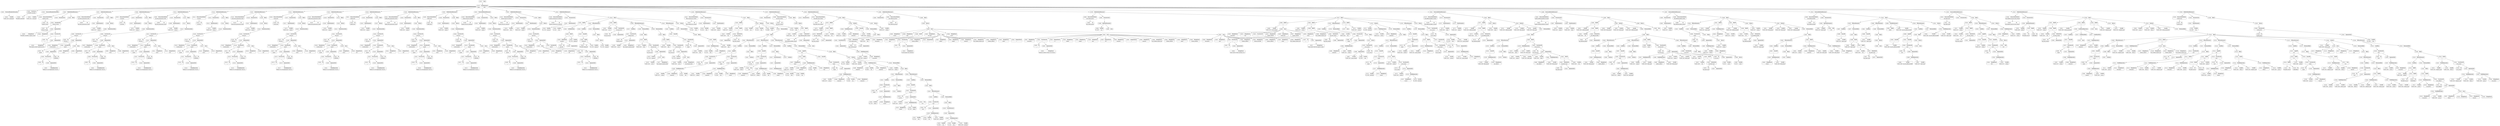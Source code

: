 digraph ast {
node [shape=none];
254031 [label=<<TABLE border='1' cellspacing='0' cellpadding='10' style='rounded' ><TR><TD border='0'>254031</TD><TD border='0'><B>ProtectedMemberDeclaration</B></TD></TR></TABLE>>];
254031 -> 254030 [weight=2];
254030 [label=<<TABLE border='1' cellspacing='0' cellpadding='10' style='rounded' ><TR><TD border='0'>254030</TD><TD border='0'><B>Variable</B></TD></TR><HR/><TR><TD border='0' cellpadding='5'>(1006, 5210)</TD><TD border='0' cellpadding='5'>namespace</TD></TR></TABLE>>];
254029 [label=<<TABLE border='1' cellspacing='0' cellpadding='10' style='rounded' ><TR><TD border='0'>254029</TD><TD border='0'><B>ClassName</B></TD></TR><HR/><TR><TD border='0' cellpadding='5' colspan='2'>WP_REST_Controller</TD></TR></TABLE>>];
254029 -> 254028 [weight=2];
254028 [label=<<TABLE border='1' cellspacing='0' cellpadding='10' style='rounded' ><TR><TD border='0'>254028</TD><TD border='0'><B>Id</B></TD></TR><HR/><TR><TD border='0' cellpadding='5' colspan='2'>WP_REST_Controller</TD></TR></TABLE>>];
254035 [label=<<TABLE border='1' cellspacing='0' cellpadding='10' style='rounded' ><TR><TD border='0'>254035</TD><TD border='0'><B>ReturnValueMethod</B></TD></TR><HR/><TR><TD border='0' cellpadding='5' colspan='2'>register_routes</TD></TR></TABLE>>];
254035 -> 254034 [weight=2];
254034 [label=<<TABLE border='1' cellspacing='0' cellpadding='10' style='rounded' ><TR><TD border='0'>254034</TD><TD border='0'><B>Id</B></TD></TR><HR/><TR><TD border='0' cellpadding='5' colspan='2'>register_routes</TD></TR></TABLE>>];
254033 [label=<<TABLE border='1' cellspacing='0' cellpadding='10' style='rounded' ><TR><TD border='0'>254033</TD><TD border='0'><B>ProtectedMemberDeclaration</B></TD></TR></TABLE>>];
254033 -> 254032 [weight=2];
254032 [label=<<TABLE border='1' cellspacing='0' cellpadding='10' style='rounded' ><TR><TD border='0'>254032</TD><TD border='0'><B>Variable</B></TD></TR><HR/><TR><TD border='0' cellpadding='5'>(1006, 5211)</TD><TD border='0' cellpadding='5'>rest_base</TD></TR></TABLE>>];
254039 [label=<<TABLE border='1' cellspacing='0' cellpadding='10' style='rounded' ><TR><TD border='0'>254039</TD><TD border='0'><B>Id</B></TD></TR><HR/><TR><TD border='0' cellpadding='5' colspan='2'>__</TD></TR></TABLE>>];
254038 [label=<<TABLE border='1' cellspacing='0' cellpadding='10' style='rounded' ><TR><TD border='0'>254038</TD><TD border='0'><B>StringLiteral</B></TD></TR><HR/><TR><TD border='0' cellpadding='5' colspan='2'>WP_REST_Controller::register_routes</TD></TR></TABLE>>];
254037 [label=<<TABLE border='1' cellspacing='0' cellpadding='10' style='rounded' ><TR><TD border='0'>254037</TD><TD border='0'><B>Id</B></TD></TR><HR/><TR><TD border='0' cellpadding='5' colspan='2'>_doing_it_wrong</TD></TR></TABLE>>];
254036 [label=<<TABLE border='1' cellspacing='0' cellpadding='10' style='rounded' ><TR><TD border='0'>254036</TD><TD border='0'><B>ParameterList</B></TD></TR></TABLE>>];
254043 [label=<<TABLE border='1' cellspacing='0' cellpadding='10' style='rounded' ><TR><TD border='0'>254043</TD><TD border='0'><B>StringLiteral</B></TD></TR><HR/><TR><TD border='0' cellpadding='5' colspan='2'>4.7</TD></TR></TABLE>>];
254042 [label=<<TABLE border='1' cellspacing='0' cellpadding='10' style='rounded' ><TR><TD border='0'>254042</TD><TD border='0'><B>FunctionCall</B></TD></TR><HR/><TR><TD border='0' cellpadding='5' colspan='2'>__</TD></TR></TABLE>>];
254042 -> 254039 [weight=2];
254042 -> 254041 [weight=2];
254041 [label=<<TABLE border='1' cellspacing='0' cellpadding='10' style='rounded' ><TR><TD border='0'>254041</TD><TD border='0'><B>ArgumentList</B></TD></TR></TABLE>>];
254041 -> 254040 [weight=2];
254040 [label=<<TABLE border='1' cellspacing='0' cellpadding='10' style='rounded' ><TR><TD border='0'>254040</TD><TD border='0'><B>StringLiteral</B></TD></TR><HR/><TR><TD border='0' cellpadding='5' colspan='2'>The register_routes() method must be ...</TD></TR></TABLE>>];
254047 [label=<<TABLE border='1' cellspacing='0' cellpadding='10' style='rounded' ><TR><TD border='0'>254047</TD><TD border='0'><B>PublicMethodStatement</B></TD></TR></TABLE>>];
254047 -> 254035 [weight=2];
254047 -> 254036 [weight=2];
254047 -> 254046 [weight=2];
254046 [label=<<TABLE border='1' cellspacing='0' cellpadding='10' style='rounded' ><TR><TD border='0'>254046</TD><TD border='0'><B>Block</B></TD></TR></TABLE>>];
254046 -> 254045 [weight=2];
254045 [label=<<TABLE border='1' cellspacing='0' cellpadding='10' style='rounded' ><TR><TD border='0'>254045</TD><TD border='0'><B>FunctionCall</B></TD></TR><HR/><TR><TD border='0' cellpadding='5' colspan='2'>_doing_it_wrong</TD></TR></TABLE>>];
254045 -> 254037 [weight=2];
254045 -> 254044 [weight=2];
254044 [label=<<TABLE border='1' cellspacing='0' cellpadding='10' style='rounded' ><TR><TD border='0'>254044</TD><TD border='0'><B>ArgumentList</B></TD></TR></TABLE>>];
254044 -> 254038 [weight=2];
254044 -> 254042 [weight=2];
254044 -> 254043 [weight=2];
254051 [label=<<TABLE border='1' cellspacing='0' cellpadding='10' style='rounded' ><TR><TD border='0'>254051</TD><TD border='0'><B>ValueParameter</B></TD></TR></TABLE>>];
254051 -> 254050 [weight=2];
254050 [label=<<TABLE border='1' cellspacing='0' cellpadding='10' style='rounded' ><TR><TD border='0'>254050</TD><TD border='0'><B>Variable</B></TD></TR><HR/><TR><TD border='0' cellpadding='5'>(1006, 5212)</TD><TD border='0' cellpadding='5'>request</TD></TR></TABLE>>];
254049 [label=<<TABLE border='1' cellspacing='0' cellpadding='10' style='rounded' ><TR><TD border='0'>254049</TD><TD border='0'><B>ReturnValueMethod</B></TD></TR><HR/><TR><TD border='0' cellpadding='5' colspan='2'>get_items_permissions_check</TD></TR></TABLE>>];
254049 -> 254048 [weight=2];
254048 [label=<<TABLE border='1' cellspacing='0' cellpadding='10' style='rounded' ><TR><TD border='0'>254048</TD><TD border='0'><B>Id</B></TD></TR><HR/><TR><TD border='0' cellpadding='5' colspan='2'>get_items_permissions_check</TD></TR></TABLE>>];
254055 [label=<<TABLE border='1' cellspacing='0' cellpadding='10' style='rounded' ><TR><TD border='0'>254055</TD><TD border='0'><B>Id</B></TD></TR><HR/><TR><TD border='0' cellpadding='5' colspan='2'>sprintf</TD></TR></TABLE>>];
254054 [label=<<TABLE border='1' cellspacing='0' cellpadding='10' style='rounded' ><TR><TD border='0'>254054</TD><TD border='0'><B>StringLiteral</B></TD></TR><HR/><TR><TD border='0' cellpadding='5' colspan='2'>invalid-method</TD></TR></TABLE>>];
254053 [label=<<TABLE border='1' cellspacing='0' cellpadding='10' style='rounded' ><TR><TD border='0'>254053</TD><TD border='0'><B>Id</B></TD></TR><HR/><TR><TD border='0' cellpadding='5' colspan='2'>WP_Error</TD></TR></TABLE>>];
254052 [label=<<TABLE border='1' cellspacing='0' cellpadding='10' style='rounded' ><TR><TD border='0'>254052</TD><TD border='0'><B>ParameterList</B></TD></TR></TABLE>>];
254052 -> 254051 [weight=2];
254059 [label=<<TABLE border='1' cellspacing='0' cellpadding='10' style='rounded' ><TR><TD border='0'>254059</TD><TD border='0'><B>FunctionCall</B></TD></TR><HR/><TR><TD border='0' cellpadding='5' colspan='2'>__</TD></TR></TABLE>>];
254059 -> 254056 [weight=2];
254059 -> 254058 [weight=2];
254058 [label=<<TABLE border='1' cellspacing='0' cellpadding='10' style='rounded' ><TR><TD border='0'>254058</TD><TD border='0'><B>ArgumentList</B></TD></TR></TABLE>>];
254058 -> 254057 [weight=2];
254057 [label=<<TABLE border='1' cellspacing='0' cellpadding='10' style='rounded' ><TR><TD border='0'>254057</TD><TD border='0'><B>StringExpression</B></TD></TR><HR/><TR><TD border='0' cellpadding='5' colspan='2'>Method '%s' not implemented. Must be ...</TD></TR></TABLE>>];
254056 [label=<<TABLE border='1' cellspacing='0' cellpadding='10' style='rounded' ><TR><TD border='0'>254056</TD><TD border='0'><B>Id</B></TD></TR><HR/><TR><TD border='0' cellpadding='5' colspan='2'>__</TD></TR></TABLE>>];
254063 [label=<<TABLE border='1' cellspacing='0' cellpadding='10' style='rounded' ><TR><TD border='0'>254063</TD><TD border='0'><B>StringLiteral</B></TD></TR><HR/><TR><TD border='0' cellpadding='5' colspan='2'>status</TD></TR></TABLE>>];
254062 [label=<<TABLE border='1' cellspacing='0' cellpadding='10' style='rounded' ><TR><TD border='0'>254062</TD><TD border='0'><B>FunctionCall</B></TD></TR><HR/><TR><TD border='0' cellpadding='5' colspan='2'>sprintf</TD></TR></TABLE>>];
254062 -> 254055 [weight=2];
254062 -> 254061 [weight=2];
254061 [label=<<TABLE border='1' cellspacing='0' cellpadding='10' style='rounded' ><TR><TD border='0'>254061</TD><TD border='0'><B>ArgumentList</B></TD></TR></TABLE>>];
254061 -> 254059 [weight=2];
254061 -> 254060 [weight=2];
254060 [label=<<TABLE border='1' cellspacing='0' cellpadding='10' style='rounded' ><TR><TD border='0'>254060</TD><TD border='0'><B>Id</B></TD></TR><HR/><TR><TD border='0' cellpadding='5' colspan='2'>__METHOD__</TD></TR></TABLE>>];
254067 [label=<<TABLE border='1' cellspacing='0' cellpadding='10' style='rounded' ><TR><TD border='0'>254067</TD><TD border='0'><B>FunctionCall</B></TD></TR><HR/><TR><TD border='0' cellpadding='5' colspan='2'>WP_Error</TD></TR></TABLE>>];
254067 -> 254053 [weight=2];
254067 -> 254066 [weight=2];
254066 [label=<<TABLE border='1' cellspacing='0' cellpadding='10' style='rounded' ><TR><TD border='0'>254066</TD><TD border='0'><B>ArgumentList</B></TD></TR></TABLE>>];
254066 -> 254054 [weight=2];
254066 -> 254062 [weight=2];
254066 -> 254065 [weight=2];
254065 [label=<<TABLE border='1' cellspacing='0' cellpadding='10' style='rounded' ><TR><TD border='0'>254065</TD><TD border='0'><B>Array</B></TD></TR></TABLE>>];
254065 -> 254063 [weight=2];
254065 -> 254064 [weight=2];
254064 [label=<<TABLE border='1' cellspacing='0' cellpadding='10' style='rounded' ><TR><TD border='0'>254064</TD><TD border='0'><B>IntegerLiteral</B></TD></TR><HR/><TR><TD border='0' cellpadding='5' colspan='2'>405</TD></TR></TABLE>>];
254071 [label=<<TABLE border='1' cellspacing='0' cellpadding='10' style='rounded' ><TR><TD border='0'>254071</TD><TD border='0'><B>PublicMethodStatement</B></TD></TR></TABLE>>];
254071 -> 254049 [weight=2];
254071 -> 254052 [weight=2];
254071 -> 254070 [weight=2];
254070 [label=<<TABLE border='1' cellspacing='0' cellpadding='10' style='rounded' ><TR><TD border='0'>254070</TD><TD border='0'><B>Block</B></TD></TR></TABLE>>];
254070 -> 254069 [weight=2];
254069 [label=<<TABLE border='1' cellspacing='0' cellpadding='10' style='rounded' ><TR><TD border='0'>254069</TD><TD border='0'><B>Return</B></TD></TR></TABLE>>];
254069 -> 254068 [weight=2];
254068 [label=<<TABLE border='1' cellspacing='0' cellpadding='10' style='rounded' ><TR><TD border='0'>254068</TD><TD border='0'><B>ClassInstanciation</B></TD></TR></TABLE>>];
254068 -> 254067 [weight=2];
254075 [label=<<TABLE border='1' cellspacing='0' cellpadding='10' style='rounded' ><TR><TD border='0'>254075</TD><TD border='0'><B>ValueParameter</B></TD></TR></TABLE>>];
254075 -> 254074 [weight=2];
254074 [label=<<TABLE border='1' cellspacing='0' cellpadding='10' style='rounded' ><TR><TD border='0'>254074</TD><TD border='0'><B>Variable</B></TD></TR><HR/><TR><TD border='0' cellpadding='5'>(1006, 5212)</TD><TD border='0' cellpadding='5'>request</TD></TR></TABLE>>];
254073 [label=<<TABLE border='1' cellspacing='0' cellpadding='10' style='rounded' ><TR><TD border='0'>254073</TD><TD border='0'><B>ReturnValueMethod</B></TD></TR><HR/><TR><TD border='0' cellpadding='5' colspan='2'>get_items</TD></TR></TABLE>>];
254073 -> 254072 [weight=2];
254072 [label=<<TABLE border='1' cellspacing='0' cellpadding='10' style='rounded' ><TR><TD border='0'>254072</TD><TD border='0'><B>Id</B></TD></TR><HR/><TR><TD border='0' cellpadding='5' colspan='2'>get_items</TD></TR></TABLE>>];
254079 [label=<<TABLE border='1' cellspacing='0' cellpadding='10' style='rounded' ><TR><TD border='0'>254079</TD><TD border='0'><B>Id</B></TD></TR><HR/><TR><TD border='0' cellpadding='5' colspan='2'>sprintf</TD></TR></TABLE>>];
254078 [label=<<TABLE border='1' cellspacing='0' cellpadding='10' style='rounded' ><TR><TD border='0'>254078</TD><TD border='0'><B>StringLiteral</B></TD></TR><HR/><TR><TD border='0' cellpadding='5' colspan='2'>invalid-method</TD></TR></TABLE>>];
254077 [label=<<TABLE border='1' cellspacing='0' cellpadding='10' style='rounded' ><TR><TD border='0'>254077</TD><TD border='0'><B>Id</B></TD></TR><HR/><TR><TD border='0' cellpadding='5' colspan='2'>WP_Error</TD></TR></TABLE>>];
254076 [label=<<TABLE border='1' cellspacing='0' cellpadding='10' style='rounded' ><TR><TD border='0'>254076</TD><TD border='0'><B>ParameterList</B></TD></TR></TABLE>>];
254076 -> 254075 [weight=2];
254083 [label=<<TABLE border='1' cellspacing='0' cellpadding='10' style='rounded' ><TR><TD border='0'>254083</TD><TD border='0'><B>FunctionCall</B></TD></TR><HR/><TR><TD border='0' cellpadding='5' colspan='2'>__</TD></TR></TABLE>>];
254083 -> 254080 [weight=2];
254083 -> 254082 [weight=2];
254082 [label=<<TABLE border='1' cellspacing='0' cellpadding='10' style='rounded' ><TR><TD border='0'>254082</TD><TD border='0'><B>ArgumentList</B></TD></TR></TABLE>>];
254082 -> 254081 [weight=2];
254081 [label=<<TABLE border='1' cellspacing='0' cellpadding='10' style='rounded' ><TR><TD border='0'>254081</TD><TD border='0'><B>StringExpression</B></TD></TR><HR/><TR><TD border='0' cellpadding='5' colspan='2'>Method '%s' not implemented. Must be ...</TD></TR></TABLE>>];
254080 [label=<<TABLE border='1' cellspacing='0' cellpadding='10' style='rounded' ><TR><TD border='0'>254080</TD><TD border='0'><B>Id</B></TD></TR><HR/><TR><TD border='0' cellpadding='5' colspan='2'>__</TD></TR></TABLE>>];
254087 [label=<<TABLE border='1' cellspacing='0' cellpadding='10' style='rounded' ><TR><TD border='0'>254087</TD><TD border='0'><B>StringLiteral</B></TD></TR><HR/><TR><TD border='0' cellpadding='5' colspan='2'>status</TD></TR></TABLE>>];
254086 [label=<<TABLE border='1' cellspacing='0' cellpadding='10' style='rounded' ><TR><TD border='0'>254086</TD><TD border='0'><B>FunctionCall</B></TD></TR><HR/><TR><TD border='0' cellpadding='5' colspan='2'>sprintf</TD></TR></TABLE>>];
254086 -> 254079 [weight=2];
254086 -> 254085 [weight=2];
254085 [label=<<TABLE border='1' cellspacing='0' cellpadding='10' style='rounded' ><TR><TD border='0'>254085</TD><TD border='0'><B>ArgumentList</B></TD></TR></TABLE>>];
254085 -> 254083 [weight=2];
254085 -> 254084 [weight=2];
254084 [label=<<TABLE border='1' cellspacing='0' cellpadding='10' style='rounded' ><TR><TD border='0'>254084</TD><TD border='0'><B>Id</B></TD></TR><HR/><TR><TD border='0' cellpadding='5' colspan='2'>__METHOD__</TD></TR></TABLE>>];
254091 [label=<<TABLE border='1' cellspacing='0' cellpadding='10' style='rounded' ><TR><TD border='0'>254091</TD><TD border='0'><B>FunctionCall</B></TD></TR><HR/><TR><TD border='0' cellpadding='5' colspan='2'>WP_Error</TD></TR></TABLE>>];
254091 -> 254077 [weight=2];
254091 -> 254090 [weight=2];
254090 [label=<<TABLE border='1' cellspacing='0' cellpadding='10' style='rounded' ><TR><TD border='0'>254090</TD><TD border='0'><B>ArgumentList</B></TD></TR></TABLE>>];
254090 -> 254078 [weight=2];
254090 -> 254086 [weight=2];
254090 -> 254089 [weight=2];
254089 [label=<<TABLE border='1' cellspacing='0' cellpadding='10' style='rounded' ><TR><TD border='0'>254089</TD><TD border='0'><B>Array</B></TD></TR></TABLE>>];
254089 -> 254087 [weight=2];
254089 -> 254088 [weight=2];
254088 [label=<<TABLE border='1' cellspacing='0' cellpadding='10' style='rounded' ><TR><TD border='0'>254088</TD><TD border='0'><B>IntegerLiteral</B></TD></TR><HR/><TR><TD border='0' cellpadding='5' colspan='2'>405</TD></TR></TABLE>>];
254095 [label=<<TABLE border='1' cellspacing='0' cellpadding='10' style='rounded' ><TR><TD border='0'>254095</TD><TD border='0'><B>PublicMethodStatement</B></TD></TR></TABLE>>];
254095 -> 254073 [weight=2];
254095 -> 254076 [weight=2];
254095 -> 254094 [weight=2];
254094 [label=<<TABLE border='1' cellspacing='0' cellpadding='10' style='rounded' ><TR><TD border='0'>254094</TD><TD border='0'><B>Block</B></TD></TR></TABLE>>];
254094 -> 254093 [weight=2];
254093 [label=<<TABLE border='1' cellspacing='0' cellpadding='10' style='rounded' ><TR><TD border='0'>254093</TD><TD border='0'><B>Return</B></TD></TR></TABLE>>];
254093 -> 254092 [weight=2];
254092 [label=<<TABLE border='1' cellspacing='0' cellpadding='10' style='rounded' ><TR><TD border='0'>254092</TD><TD border='0'><B>ClassInstanciation</B></TD></TR></TABLE>>];
254092 -> 254091 [weight=2];
254099 [label=<<TABLE border='1' cellspacing='0' cellpadding='10' style='rounded' ><TR><TD border='0'>254099</TD><TD border='0'><B>ValueParameter</B></TD></TR></TABLE>>];
254099 -> 254098 [weight=2];
254098 [label=<<TABLE border='1' cellspacing='0' cellpadding='10' style='rounded' ><TR><TD border='0'>254098</TD><TD border='0'><B>Variable</B></TD></TR><HR/><TR><TD border='0' cellpadding='5'>(1006, 5212)</TD><TD border='0' cellpadding='5'>request</TD></TR></TABLE>>];
254097 [label=<<TABLE border='1' cellspacing='0' cellpadding='10' style='rounded' ><TR><TD border='0'>254097</TD><TD border='0'><B>ReturnValueMethod</B></TD></TR><HR/><TR><TD border='0' cellpadding='5' colspan='2'>get_item_permissions_check</TD></TR></TABLE>>];
254097 -> 254096 [weight=2];
254096 [label=<<TABLE border='1' cellspacing='0' cellpadding='10' style='rounded' ><TR><TD border='0'>254096</TD><TD border='0'><B>Id</B></TD></TR><HR/><TR><TD border='0' cellpadding='5' colspan='2'>get_item_permissions_check</TD></TR></TABLE>>];
254103 [label=<<TABLE border='1' cellspacing='0' cellpadding='10' style='rounded' ><TR><TD border='0'>254103</TD><TD border='0'><B>Id</B></TD></TR><HR/><TR><TD border='0' cellpadding='5' colspan='2'>sprintf</TD></TR></TABLE>>];
254102 [label=<<TABLE border='1' cellspacing='0' cellpadding='10' style='rounded' ><TR><TD border='0'>254102</TD><TD border='0'><B>StringLiteral</B></TD></TR><HR/><TR><TD border='0' cellpadding='5' colspan='2'>invalid-method</TD></TR></TABLE>>];
254101 [label=<<TABLE border='1' cellspacing='0' cellpadding='10' style='rounded' ><TR><TD border='0'>254101</TD><TD border='0'><B>Id</B></TD></TR><HR/><TR><TD border='0' cellpadding='5' colspan='2'>WP_Error</TD></TR></TABLE>>];
254100 [label=<<TABLE border='1' cellspacing='0' cellpadding='10' style='rounded' ><TR><TD border='0'>254100</TD><TD border='0'><B>ParameterList</B></TD></TR></TABLE>>];
254100 -> 254099 [weight=2];
254107 [label=<<TABLE border='1' cellspacing='0' cellpadding='10' style='rounded' ><TR><TD border='0'>254107</TD><TD border='0'><B>FunctionCall</B></TD></TR><HR/><TR><TD border='0' cellpadding='5' colspan='2'>__</TD></TR></TABLE>>];
254107 -> 254104 [weight=2];
254107 -> 254106 [weight=2];
254106 [label=<<TABLE border='1' cellspacing='0' cellpadding='10' style='rounded' ><TR><TD border='0'>254106</TD><TD border='0'><B>ArgumentList</B></TD></TR></TABLE>>];
254106 -> 254105 [weight=2];
254105 [label=<<TABLE border='1' cellspacing='0' cellpadding='10' style='rounded' ><TR><TD border='0'>254105</TD><TD border='0'><B>StringExpression</B></TD></TR><HR/><TR><TD border='0' cellpadding='5' colspan='2'>Method '%s' not implemented. Must be ...</TD></TR></TABLE>>];
254104 [label=<<TABLE border='1' cellspacing='0' cellpadding='10' style='rounded' ><TR><TD border='0'>254104</TD><TD border='0'><B>Id</B></TD></TR><HR/><TR><TD border='0' cellpadding='5' colspan='2'>__</TD></TR></TABLE>>];
254111 [label=<<TABLE border='1' cellspacing='0' cellpadding='10' style='rounded' ><TR><TD border='0'>254111</TD><TD border='0'><B>StringLiteral</B></TD></TR><HR/><TR><TD border='0' cellpadding='5' colspan='2'>status</TD></TR></TABLE>>];
254110 [label=<<TABLE border='1' cellspacing='0' cellpadding='10' style='rounded' ><TR><TD border='0'>254110</TD><TD border='0'><B>FunctionCall</B></TD></TR><HR/><TR><TD border='0' cellpadding='5' colspan='2'>sprintf</TD></TR></TABLE>>];
254110 -> 254103 [weight=2];
254110 -> 254109 [weight=2];
254109 [label=<<TABLE border='1' cellspacing='0' cellpadding='10' style='rounded' ><TR><TD border='0'>254109</TD><TD border='0'><B>ArgumentList</B></TD></TR></TABLE>>];
254109 -> 254107 [weight=2];
254109 -> 254108 [weight=2];
254108 [label=<<TABLE border='1' cellspacing='0' cellpadding='10' style='rounded' ><TR><TD border='0'>254108</TD><TD border='0'><B>Id</B></TD></TR><HR/><TR><TD border='0' cellpadding='5' colspan='2'>__METHOD__</TD></TR></TABLE>>];
254115 [label=<<TABLE border='1' cellspacing='0' cellpadding='10' style='rounded' ><TR><TD border='0'>254115</TD><TD border='0'><B>FunctionCall</B></TD></TR><HR/><TR><TD border='0' cellpadding='5' colspan='2'>WP_Error</TD></TR></TABLE>>];
254115 -> 254101 [weight=2];
254115 -> 254114 [weight=2];
254114 [label=<<TABLE border='1' cellspacing='0' cellpadding='10' style='rounded' ><TR><TD border='0'>254114</TD><TD border='0'><B>ArgumentList</B></TD></TR></TABLE>>];
254114 -> 254102 [weight=2];
254114 -> 254110 [weight=2];
254114 -> 254113 [weight=2];
254113 [label=<<TABLE border='1' cellspacing='0' cellpadding='10' style='rounded' ><TR><TD border='0'>254113</TD><TD border='0'><B>Array</B></TD></TR></TABLE>>];
254113 -> 254111 [weight=2];
254113 -> 254112 [weight=2];
254112 [label=<<TABLE border='1' cellspacing='0' cellpadding='10' style='rounded' ><TR><TD border='0'>254112</TD><TD border='0'><B>IntegerLiteral</B></TD></TR><HR/><TR><TD border='0' cellpadding='5' colspan='2'>405</TD></TR></TABLE>>];
254119 [label=<<TABLE border='1' cellspacing='0' cellpadding='10' style='rounded' ><TR><TD border='0'>254119</TD><TD border='0'><B>PublicMethodStatement</B></TD></TR></TABLE>>];
254119 -> 254097 [weight=2];
254119 -> 254100 [weight=2];
254119 -> 254118 [weight=2];
254118 [label=<<TABLE border='1' cellspacing='0' cellpadding='10' style='rounded' ><TR><TD border='0'>254118</TD><TD border='0'><B>Block</B></TD></TR></TABLE>>];
254118 -> 254117 [weight=2];
254117 [label=<<TABLE border='1' cellspacing='0' cellpadding='10' style='rounded' ><TR><TD border='0'>254117</TD><TD border='0'><B>Return</B></TD></TR></TABLE>>];
254117 -> 254116 [weight=2];
254116 [label=<<TABLE border='1' cellspacing='0' cellpadding='10' style='rounded' ><TR><TD border='0'>254116</TD><TD border='0'><B>ClassInstanciation</B></TD></TR></TABLE>>];
254116 -> 254115 [weight=2];
254123 [label=<<TABLE border='1' cellspacing='0' cellpadding='10' style='rounded' ><TR><TD border='0'>254123</TD><TD border='0'><B>ValueParameter</B></TD></TR></TABLE>>];
254123 -> 254122 [weight=2];
254122 [label=<<TABLE border='1' cellspacing='0' cellpadding='10' style='rounded' ><TR><TD border='0'>254122</TD><TD border='0'><B>Variable</B></TD></TR><HR/><TR><TD border='0' cellpadding='5'>(1006, 5212)</TD><TD border='0' cellpadding='5'>request</TD></TR></TABLE>>];
254121 [label=<<TABLE border='1' cellspacing='0' cellpadding='10' style='rounded' ><TR><TD border='0'>254121</TD><TD border='0'><B>ReturnValueMethod</B></TD></TR><HR/><TR><TD border='0' cellpadding='5' colspan='2'>get_item</TD></TR></TABLE>>];
254121 -> 254120 [weight=2];
254120 [label=<<TABLE border='1' cellspacing='0' cellpadding='10' style='rounded' ><TR><TD border='0'>254120</TD><TD border='0'><B>Id</B></TD></TR><HR/><TR><TD border='0' cellpadding='5' colspan='2'>get_item</TD></TR></TABLE>>];
254127 [label=<<TABLE border='1' cellspacing='0' cellpadding='10' style='rounded' ><TR><TD border='0'>254127</TD><TD border='0'><B>Id</B></TD></TR><HR/><TR><TD border='0' cellpadding='5' colspan='2'>sprintf</TD></TR></TABLE>>];
254126 [label=<<TABLE border='1' cellspacing='0' cellpadding='10' style='rounded' ><TR><TD border='0'>254126</TD><TD border='0'><B>StringLiteral</B></TD></TR><HR/><TR><TD border='0' cellpadding='5' colspan='2'>invalid-method</TD></TR></TABLE>>];
254125 [label=<<TABLE border='1' cellspacing='0' cellpadding='10' style='rounded' ><TR><TD border='0'>254125</TD><TD border='0'><B>Id</B></TD></TR><HR/><TR><TD border='0' cellpadding='5' colspan='2'>WP_Error</TD></TR></TABLE>>];
254124 [label=<<TABLE border='1' cellspacing='0' cellpadding='10' style='rounded' ><TR><TD border='0'>254124</TD><TD border='0'><B>ParameterList</B></TD></TR></TABLE>>];
254124 -> 254123 [weight=2];
254131 [label=<<TABLE border='1' cellspacing='0' cellpadding='10' style='rounded' ><TR><TD border='0'>254131</TD><TD border='0'><B>FunctionCall</B></TD></TR><HR/><TR><TD border='0' cellpadding='5' colspan='2'>__</TD></TR></TABLE>>];
254131 -> 254128 [weight=2];
254131 -> 254130 [weight=2];
254130 [label=<<TABLE border='1' cellspacing='0' cellpadding='10' style='rounded' ><TR><TD border='0'>254130</TD><TD border='0'><B>ArgumentList</B></TD></TR></TABLE>>];
254130 -> 254129 [weight=2];
254129 [label=<<TABLE border='1' cellspacing='0' cellpadding='10' style='rounded' ><TR><TD border='0'>254129</TD><TD border='0'><B>StringExpression</B></TD></TR><HR/><TR><TD border='0' cellpadding='5' colspan='2'>Method '%s' not implemented. Must be ...</TD></TR></TABLE>>];
254128 [label=<<TABLE border='1' cellspacing='0' cellpadding='10' style='rounded' ><TR><TD border='0'>254128</TD><TD border='0'><B>Id</B></TD></TR><HR/><TR><TD border='0' cellpadding='5' colspan='2'>__</TD></TR></TABLE>>];
254135 [label=<<TABLE border='1' cellspacing='0' cellpadding='10' style='rounded' ><TR><TD border='0'>254135</TD><TD border='0'><B>StringLiteral</B></TD></TR><HR/><TR><TD border='0' cellpadding='5' colspan='2'>status</TD></TR></TABLE>>];
254134 [label=<<TABLE border='1' cellspacing='0' cellpadding='10' style='rounded' ><TR><TD border='0'>254134</TD><TD border='0'><B>FunctionCall</B></TD></TR><HR/><TR><TD border='0' cellpadding='5' colspan='2'>sprintf</TD></TR></TABLE>>];
254134 -> 254127 [weight=2];
254134 -> 254133 [weight=2];
254133 [label=<<TABLE border='1' cellspacing='0' cellpadding='10' style='rounded' ><TR><TD border='0'>254133</TD><TD border='0'><B>ArgumentList</B></TD></TR></TABLE>>];
254133 -> 254131 [weight=2];
254133 -> 254132 [weight=2];
254132 [label=<<TABLE border='1' cellspacing='0' cellpadding='10' style='rounded' ><TR><TD border='0'>254132</TD><TD border='0'><B>Id</B></TD></TR><HR/><TR><TD border='0' cellpadding='5' colspan='2'>__METHOD__</TD></TR></TABLE>>];
254139 [label=<<TABLE border='1' cellspacing='0' cellpadding='10' style='rounded' ><TR><TD border='0'>254139</TD><TD border='0'><B>FunctionCall</B></TD></TR><HR/><TR><TD border='0' cellpadding='5' colspan='2'>WP_Error</TD></TR></TABLE>>];
254139 -> 254125 [weight=2];
254139 -> 254138 [weight=2];
254138 [label=<<TABLE border='1' cellspacing='0' cellpadding='10' style='rounded' ><TR><TD border='0'>254138</TD><TD border='0'><B>ArgumentList</B></TD></TR></TABLE>>];
254138 -> 254126 [weight=2];
254138 -> 254134 [weight=2];
254138 -> 254137 [weight=2];
254137 [label=<<TABLE border='1' cellspacing='0' cellpadding='10' style='rounded' ><TR><TD border='0'>254137</TD><TD border='0'><B>Array</B></TD></TR></TABLE>>];
254137 -> 254135 [weight=2];
254137 -> 254136 [weight=2];
254136 [label=<<TABLE border='1' cellspacing='0' cellpadding='10' style='rounded' ><TR><TD border='0'>254136</TD><TD border='0'><B>IntegerLiteral</B></TD></TR><HR/><TR><TD border='0' cellpadding='5' colspan='2'>405</TD></TR></TABLE>>];
254143 [label=<<TABLE border='1' cellspacing='0' cellpadding='10' style='rounded' ><TR><TD border='0'>254143</TD><TD border='0'><B>PublicMethodStatement</B></TD></TR></TABLE>>];
254143 -> 254121 [weight=2];
254143 -> 254124 [weight=2];
254143 -> 254142 [weight=2];
254142 [label=<<TABLE border='1' cellspacing='0' cellpadding='10' style='rounded' ><TR><TD border='0'>254142</TD><TD border='0'><B>Block</B></TD></TR></TABLE>>];
254142 -> 254141 [weight=2];
254141 [label=<<TABLE border='1' cellspacing='0' cellpadding='10' style='rounded' ><TR><TD border='0'>254141</TD><TD border='0'><B>Return</B></TD></TR></TABLE>>];
254141 -> 254140 [weight=2];
254140 [label=<<TABLE border='1' cellspacing='0' cellpadding='10' style='rounded' ><TR><TD border='0'>254140</TD><TD border='0'><B>ClassInstanciation</B></TD></TR></TABLE>>];
254140 -> 254139 [weight=2];
254147 [label=<<TABLE border='1' cellspacing='0' cellpadding='10' style='rounded' ><TR><TD border='0'>254147</TD><TD border='0'><B>ValueParameter</B></TD></TR></TABLE>>];
254147 -> 254146 [weight=2];
254146 [label=<<TABLE border='1' cellspacing='0' cellpadding='10' style='rounded' ><TR><TD border='0'>254146</TD><TD border='0'><B>Variable</B></TD></TR><HR/><TR><TD border='0' cellpadding='5'>(1006, 5212)</TD><TD border='0' cellpadding='5'>request</TD></TR></TABLE>>];
254145 [label=<<TABLE border='1' cellspacing='0' cellpadding='10' style='rounded' ><TR><TD border='0'>254145</TD><TD border='0'><B>ReturnValueMethod</B></TD></TR><HR/><TR><TD border='0' cellpadding='5' colspan='2'>create_item_permissions_check</TD></TR></TABLE>>];
254145 -> 254144 [weight=2];
254144 [label=<<TABLE border='1' cellspacing='0' cellpadding='10' style='rounded' ><TR><TD border='0'>254144</TD><TD border='0'><B>Id</B></TD></TR><HR/><TR><TD border='0' cellpadding='5' colspan='2'>create_item_permissions_check</TD></TR></TABLE>>];
254151 [label=<<TABLE border='1' cellspacing='0' cellpadding='10' style='rounded' ><TR><TD border='0'>254151</TD><TD border='0'><B>Id</B></TD></TR><HR/><TR><TD border='0' cellpadding='5' colspan='2'>sprintf</TD></TR></TABLE>>];
254150 [label=<<TABLE border='1' cellspacing='0' cellpadding='10' style='rounded' ><TR><TD border='0'>254150</TD><TD border='0'><B>StringLiteral</B></TD></TR><HR/><TR><TD border='0' cellpadding='5' colspan='2'>invalid-method</TD></TR></TABLE>>];
254149 [label=<<TABLE border='1' cellspacing='0' cellpadding='10' style='rounded' ><TR><TD border='0'>254149</TD><TD border='0'><B>Id</B></TD></TR><HR/><TR><TD border='0' cellpadding='5' colspan='2'>WP_Error</TD></TR></TABLE>>];
254148 [label=<<TABLE border='1' cellspacing='0' cellpadding='10' style='rounded' ><TR><TD border='0'>254148</TD><TD border='0'><B>ParameterList</B></TD></TR></TABLE>>];
254148 -> 254147 [weight=2];
254155 [label=<<TABLE border='1' cellspacing='0' cellpadding='10' style='rounded' ><TR><TD border='0'>254155</TD><TD border='0'><B>FunctionCall</B></TD></TR><HR/><TR><TD border='0' cellpadding='5' colspan='2'>__</TD></TR></TABLE>>];
254155 -> 254152 [weight=2];
254155 -> 254154 [weight=2];
254154 [label=<<TABLE border='1' cellspacing='0' cellpadding='10' style='rounded' ><TR><TD border='0'>254154</TD><TD border='0'><B>ArgumentList</B></TD></TR></TABLE>>];
254154 -> 254153 [weight=2];
254153 [label=<<TABLE border='1' cellspacing='0' cellpadding='10' style='rounded' ><TR><TD border='0'>254153</TD><TD border='0'><B>StringExpression</B></TD></TR><HR/><TR><TD border='0' cellpadding='5' colspan='2'>Method '%s' not implemented. Must be ...</TD></TR></TABLE>>];
254152 [label=<<TABLE border='1' cellspacing='0' cellpadding='10' style='rounded' ><TR><TD border='0'>254152</TD><TD border='0'><B>Id</B></TD></TR><HR/><TR><TD border='0' cellpadding='5' colspan='2'>__</TD></TR></TABLE>>];
254159 [label=<<TABLE border='1' cellspacing='0' cellpadding='10' style='rounded' ><TR><TD border='0'>254159</TD><TD border='0'><B>StringLiteral</B></TD></TR><HR/><TR><TD border='0' cellpadding='5' colspan='2'>status</TD></TR></TABLE>>];
254158 [label=<<TABLE border='1' cellspacing='0' cellpadding='10' style='rounded' ><TR><TD border='0'>254158</TD><TD border='0'><B>FunctionCall</B></TD></TR><HR/><TR><TD border='0' cellpadding='5' colspan='2'>sprintf</TD></TR></TABLE>>];
254158 -> 254151 [weight=2];
254158 -> 254157 [weight=2];
254157 [label=<<TABLE border='1' cellspacing='0' cellpadding='10' style='rounded' ><TR><TD border='0'>254157</TD><TD border='0'><B>ArgumentList</B></TD></TR></TABLE>>];
254157 -> 254155 [weight=2];
254157 -> 254156 [weight=2];
254156 [label=<<TABLE border='1' cellspacing='0' cellpadding='10' style='rounded' ><TR><TD border='0'>254156</TD><TD border='0'><B>Id</B></TD></TR><HR/><TR><TD border='0' cellpadding='5' colspan='2'>__METHOD__</TD></TR></TABLE>>];
254163 [label=<<TABLE border='1' cellspacing='0' cellpadding='10' style='rounded' ><TR><TD border='0'>254163</TD><TD border='0'><B>FunctionCall</B></TD></TR><HR/><TR><TD border='0' cellpadding='5' colspan='2'>WP_Error</TD></TR></TABLE>>];
254163 -> 254149 [weight=2];
254163 -> 254162 [weight=2];
254162 [label=<<TABLE border='1' cellspacing='0' cellpadding='10' style='rounded' ><TR><TD border='0'>254162</TD><TD border='0'><B>ArgumentList</B></TD></TR></TABLE>>];
254162 -> 254150 [weight=2];
254162 -> 254158 [weight=2];
254162 -> 254161 [weight=2];
254161 [label=<<TABLE border='1' cellspacing='0' cellpadding='10' style='rounded' ><TR><TD border='0'>254161</TD><TD border='0'><B>Array</B></TD></TR></TABLE>>];
254161 -> 254159 [weight=2];
254161 -> 254160 [weight=2];
254160 [label=<<TABLE border='1' cellspacing='0' cellpadding='10' style='rounded' ><TR><TD border='0'>254160</TD><TD border='0'><B>IntegerLiteral</B></TD></TR><HR/><TR><TD border='0' cellpadding='5' colspan='2'>405</TD></TR></TABLE>>];
254167 [label=<<TABLE border='1' cellspacing='0' cellpadding='10' style='rounded' ><TR><TD border='0'>254167</TD><TD border='0'><B>PublicMethodStatement</B></TD></TR></TABLE>>];
254167 -> 254145 [weight=2];
254167 -> 254148 [weight=2];
254167 -> 254166 [weight=2];
254166 [label=<<TABLE border='1' cellspacing='0' cellpadding='10' style='rounded' ><TR><TD border='0'>254166</TD><TD border='0'><B>Block</B></TD></TR></TABLE>>];
254166 -> 254165 [weight=2];
254165 [label=<<TABLE border='1' cellspacing='0' cellpadding='10' style='rounded' ><TR><TD border='0'>254165</TD><TD border='0'><B>Return</B></TD></TR></TABLE>>];
254165 -> 254164 [weight=2];
254164 [label=<<TABLE border='1' cellspacing='0' cellpadding='10' style='rounded' ><TR><TD border='0'>254164</TD><TD border='0'><B>ClassInstanciation</B></TD></TR></TABLE>>];
254164 -> 254163 [weight=2];
254171 [label=<<TABLE border='1' cellspacing='0' cellpadding='10' style='rounded' ><TR><TD border='0'>254171</TD><TD border='0'><B>ValueParameter</B></TD></TR></TABLE>>];
254171 -> 254170 [weight=2];
254170 [label=<<TABLE border='1' cellspacing='0' cellpadding='10' style='rounded' ><TR><TD border='0'>254170</TD><TD border='0'><B>Variable</B></TD></TR><HR/><TR><TD border='0' cellpadding='5'>(1006, 5212)</TD><TD border='0' cellpadding='5'>request</TD></TR></TABLE>>];
254169 [label=<<TABLE border='1' cellspacing='0' cellpadding='10' style='rounded' ><TR><TD border='0'>254169</TD><TD border='0'><B>ReturnValueMethod</B></TD></TR><HR/><TR><TD border='0' cellpadding='5' colspan='2'>create_item</TD></TR></TABLE>>];
254169 -> 254168 [weight=2];
254168 [label=<<TABLE border='1' cellspacing='0' cellpadding='10' style='rounded' ><TR><TD border='0'>254168</TD><TD border='0'><B>Id</B></TD></TR><HR/><TR><TD border='0' cellpadding='5' colspan='2'>create_item</TD></TR></TABLE>>];
254175 [label=<<TABLE border='1' cellspacing='0' cellpadding='10' style='rounded' ><TR><TD border='0'>254175</TD><TD border='0'><B>Id</B></TD></TR><HR/><TR><TD border='0' cellpadding='5' colspan='2'>sprintf</TD></TR></TABLE>>];
254174 [label=<<TABLE border='1' cellspacing='0' cellpadding='10' style='rounded' ><TR><TD border='0'>254174</TD><TD border='0'><B>StringLiteral</B></TD></TR><HR/><TR><TD border='0' cellpadding='5' colspan='2'>invalid-method</TD></TR></TABLE>>];
254173 [label=<<TABLE border='1' cellspacing='0' cellpadding='10' style='rounded' ><TR><TD border='0'>254173</TD><TD border='0'><B>Id</B></TD></TR><HR/><TR><TD border='0' cellpadding='5' colspan='2'>WP_Error</TD></TR></TABLE>>];
254172 [label=<<TABLE border='1' cellspacing='0' cellpadding='10' style='rounded' ><TR><TD border='0'>254172</TD><TD border='0'><B>ParameterList</B></TD></TR></TABLE>>];
254172 -> 254171 [weight=2];
254179 [label=<<TABLE border='1' cellspacing='0' cellpadding='10' style='rounded' ><TR><TD border='0'>254179</TD><TD border='0'><B>FunctionCall</B></TD></TR><HR/><TR><TD border='0' cellpadding='5' colspan='2'>__</TD></TR></TABLE>>];
254179 -> 254176 [weight=2];
254179 -> 254178 [weight=2];
254178 [label=<<TABLE border='1' cellspacing='0' cellpadding='10' style='rounded' ><TR><TD border='0'>254178</TD><TD border='0'><B>ArgumentList</B></TD></TR></TABLE>>];
254178 -> 254177 [weight=2];
254177 [label=<<TABLE border='1' cellspacing='0' cellpadding='10' style='rounded' ><TR><TD border='0'>254177</TD><TD border='0'><B>StringExpression</B></TD></TR><HR/><TR><TD border='0' cellpadding='5' colspan='2'>Method '%s' not implemented. Must be ...</TD></TR></TABLE>>];
254176 [label=<<TABLE border='1' cellspacing='0' cellpadding='10' style='rounded' ><TR><TD border='0'>254176</TD><TD border='0'><B>Id</B></TD></TR><HR/><TR><TD border='0' cellpadding='5' colspan='2'>__</TD></TR></TABLE>>];
254183 [label=<<TABLE border='1' cellspacing='0' cellpadding='10' style='rounded' ><TR><TD border='0'>254183</TD><TD border='0'><B>StringLiteral</B></TD></TR><HR/><TR><TD border='0' cellpadding='5' colspan='2'>status</TD></TR></TABLE>>];
254182 [label=<<TABLE border='1' cellspacing='0' cellpadding='10' style='rounded' ><TR><TD border='0'>254182</TD><TD border='0'><B>FunctionCall</B></TD></TR><HR/><TR><TD border='0' cellpadding='5' colspan='2'>sprintf</TD></TR></TABLE>>];
254182 -> 254175 [weight=2];
254182 -> 254181 [weight=2];
254181 [label=<<TABLE border='1' cellspacing='0' cellpadding='10' style='rounded' ><TR><TD border='0'>254181</TD><TD border='0'><B>ArgumentList</B></TD></TR></TABLE>>];
254181 -> 254179 [weight=2];
254181 -> 254180 [weight=2];
254180 [label=<<TABLE border='1' cellspacing='0' cellpadding='10' style='rounded' ><TR><TD border='0'>254180</TD><TD border='0'><B>Id</B></TD></TR><HR/><TR><TD border='0' cellpadding='5' colspan='2'>__METHOD__</TD></TR></TABLE>>];
254187 [label=<<TABLE border='1' cellspacing='0' cellpadding='10' style='rounded' ><TR><TD border='0'>254187</TD><TD border='0'><B>FunctionCall</B></TD></TR><HR/><TR><TD border='0' cellpadding='5' colspan='2'>WP_Error</TD></TR></TABLE>>];
254187 -> 254173 [weight=2];
254187 -> 254186 [weight=2];
254186 [label=<<TABLE border='1' cellspacing='0' cellpadding='10' style='rounded' ><TR><TD border='0'>254186</TD><TD border='0'><B>ArgumentList</B></TD></TR></TABLE>>];
254186 -> 254174 [weight=2];
254186 -> 254182 [weight=2];
254186 -> 254185 [weight=2];
254185 [label=<<TABLE border='1' cellspacing='0' cellpadding='10' style='rounded' ><TR><TD border='0'>254185</TD><TD border='0'><B>Array</B></TD></TR></TABLE>>];
254185 -> 254183 [weight=2];
254185 -> 254184 [weight=2];
254184 [label=<<TABLE border='1' cellspacing='0' cellpadding='10' style='rounded' ><TR><TD border='0'>254184</TD><TD border='0'><B>IntegerLiteral</B></TD></TR><HR/><TR><TD border='0' cellpadding='5' colspan='2'>405</TD></TR></TABLE>>];
254191 [label=<<TABLE border='1' cellspacing='0' cellpadding='10' style='rounded' ><TR><TD border='0'>254191</TD><TD border='0'><B>PublicMethodStatement</B></TD></TR></TABLE>>];
254191 -> 254169 [weight=2];
254191 -> 254172 [weight=2];
254191 -> 254190 [weight=2];
254190 [label=<<TABLE border='1' cellspacing='0' cellpadding='10' style='rounded' ><TR><TD border='0'>254190</TD><TD border='0'><B>Block</B></TD></TR></TABLE>>];
254190 -> 254189 [weight=2];
254189 [label=<<TABLE border='1' cellspacing='0' cellpadding='10' style='rounded' ><TR><TD border='0'>254189</TD><TD border='0'><B>Return</B></TD></TR></TABLE>>];
254189 -> 254188 [weight=2];
254188 [label=<<TABLE border='1' cellspacing='0' cellpadding='10' style='rounded' ><TR><TD border='0'>254188</TD><TD border='0'><B>ClassInstanciation</B></TD></TR></TABLE>>];
254188 -> 254187 [weight=2];
254195 [label=<<TABLE border='1' cellspacing='0' cellpadding='10' style='rounded' ><TR><TD border='0'>254195</TD><TD border='0'><B>ValueParameter</B></TD></TR></TABLE>>];
254195 -> 254194 [weight=2];
254194 [label=<<TABLE border='1' cellspacing='0' cellpadding='10' style='rounded' ><TR><TD border='0'>254194</TD><TD border='0'><B>Variable</B></TD></TR><HR/><TR><TD border='0' cellpadding='5'>(1006, 5212)</TD><TD border='0' cellpadding='5'>request</TD></TR></TABLE>>];
254193 [label=<<TABLE border='1' cellspacing='0' cellpadding='10' style='rounded' ><TR><TD border='0'>254193</TD><TD border='0'><B>ReturnValueMethod</B></TD></TR><HR/><TR><TD border='0' cellpadding='5' colspan='2'>update_item_permissions_check</TD></TR></TABLE>>];
254193 -> 254192 [weight=2];
254192 [label=<<TABLE border='1' cellspacing='0' cellpadding='10' style='rounded' ><TR><TD border='0'>254192</TD><TD border='0'><B>Id</B></TD></TR><HR/><TR><TD border='0' cellpadding='5' colspan='2'>update_item_permissions_check</TD></TR></TABLE>>];
254199 [label=<<TABLE border='1' cellspacing='0' cellpadding='10' style='rounded' ><TR><TD border='0'>254199</TD><TD border='0'><B>Id</B></TD></TR><HR/><TR><TD border='0' cellpadding='5' colspan='2'>sprintf</TD></TR></TABLE>>];
254198 [label=<<TABLE border='1' cellspacing='0' cellpadding='10' style='rounded' ><TR><TD border='0'>254198</TD><TD border='0'><B>StringLiteral</B></TD></TR><HR/><TR><TD border='0' cellpadding='5' colspan='2'>invalid-method</TD></TR></TABLE>>];
254197 [label=<<TABLE border='1' cellspacing='0' cellpadding='10' style='rounded' ><TR><TD border='0'>254197</TD><TD border='0'><B>Id</B></TD></TR><HR/><TR><TD border='0' cellpadding='5' colspan='2'>WP_Error</TD></TR></TABLE>>];
254196 [label=<<TABLE border='1' cellspacing='0' cellpadding='10' style='rounded' ><TR><TD border='0'>254196</TD><TD border='0'><B>ParameterList</B></TD></TR></TABLE>>];
254196 -> 254195 [weight=2];
254203 [label=<<TABLE border='1' cellspacing='0' cellpadding='10' style='rounded' ><TR><TD border='0'>254203</TD><TD border='0'><B>FunctionCall</B></TD></TR><HR/><TR><TD border='0' cellpadding='5' colspan='2'>__</TD></TR></TABLE>>];
254203 -> 254200 [weight=2];
254203 -> 254202 [weight=2];
254202 [label=<<TABLE border='1' cellspacing='0' cellpadding='10' style='rounded' ><TR><TD border='0'>254202</TD><TD border='0'><B>ArgumentList</B></TD></TR></TABLE>>];
254202 -> 254201 [weight=2];
254201 [label=<<TABLE border='1' cellspacing='0' cellpadding='10' style='rounded' ><TR><TD border='0'>254201</TD><TD border='0'><B>StringExpression</B></TD></TR><HR/><TR><TD border='0' cellpadding='5' colspan='2'>Method '%s' not implemented. Must be ...</TD></TR></TABLE>>];
254200 [label=<<TABLE border='1' cellspacing='0' cellpadding='10' style='rounded' ><TR><TD border='0'>254200</TD><TD border='0'><B>Id</B></TD></TR><HR/><TR><TD border='0' cellpadding='5' colspan='2'>__</TD></TR></TABLE>>];
254207 [label=<<TABLE border='1' cellspacing='0' cellpadding='10' style='rounded' ><TR><TD border='0'>254207</TD><TD border='0'><B>StringLiteral</B></TD></TR><HR/><TR><TD border='0' cellpadding='5' colspan='2'>status</TD></TR></TABLE>>];
254206 [label=<<TABLE border='1' cellspacing='0' cellpadding='10' style='rounded' ><TR><TD border='0'>254206</TD><TD border='0'><B>FunctionCall</B></TD></TR><HR/><TR><TD border='0' cellpadding='5' colspan='2'>sprintf</TD></TR></TABLE>>];
254206 -> 254199 [weight=2];
254206 -> 254205 [weight=2];
254205 [label=<<TABLE border='1' cellspacing='0' cellpadding='10' style='rounded' ><TR><TD border='0'>254205</TD><TD border='0'><B>ArgumentList</B></TD></TR></TABLE>>];
254205 -> 254203 [weight=2];
254205 -> 254204 [weight=2];
254204 [label=<<TABLE border='1' cellspacing='0' cellpadding='10' style='rounded' ><TR><TD border='0'>254204</TD><TD border='0'><B>Id</B></TD></TR><HR/><TR><TD border='0' cellpadding='5' colspan='2'>__METHOD__</TD></TR></TABLE>>];
254211 [label=<<TABLE border='1' cellspacing='0' cellpadding='10' style='rounded' ><TR><TD border='0'>254211</TD><TD border='0'><B>FunctionCall</B></TD></TR><HR/><TR><TD border='0' cellpadding='5' colspan='2'>WP_Error</TD></TR></TABLE>>];
254211 -> 254197 [weight=2];
254211 -> 254210 [weight=2];
254210 [label=<<TABLE border='1' cellspacing='0' cellpadding='10' style='rounded' ><TR><TD border='0'>254210</TD><TD border='0'><B>ArgumentList</B></TD></TR></TABLE>>];
254210 -> 254198 [weight=2];
254210 -> 254206 [weight=2];
254210 -> 254209 [weight=2];
254209 [label=<<TABLE border='1' cellspacing='0' cellpadding='10' style='rounded' ><TR><TD border='0'>254209</TD><TD border='0'><B>Array</B></TD></TR></TABLE>>];
254209 -> 254207 [weight=2];
254209 -> 254208 [weight=2];
254208 [label=<<TABLE border='1' cellspacing='0' cellpadding='10' style='rounded' ><TR><TD border='0'>254208</TD><TD border='0'><B>IntegerLiteral</B></TD></TR><HR/><TR><TD border='0' cellpadding='5' colspan='2'>405</TD></TR></TABLE>>];
254215 [label=<<TABLE border='1' cellspacing='0' cellpadding='10' style='rounded' ><TR><TD border='0'>254215</TD><TD border='0'><B>PublicMethodStatement</B></TD></TR></TABLE>>];
254215 -> 254193 [weight=2];
254215 -> 254196 [weight=2];
254215 -> 254214 [weight=2];
254214 [label=<<TABLE border='1' cellspacing='0' cellpadding='10' style='rounded' ><TR><TD border='0'>254214</TD><TD border='0'><B>Block</B></TD></TR></TABLE>>];
254214 -> 254213 [weight=2];
254213 [label=<<TABLE border='1' cellspacing='0' cellpadding='10' style='rounded' ><TR><TD border='0'>254213</TD><TD border='0'><B>Return</B></TD></TR></TABLE>>];
254213 -> 254212 [weight=2];
254212 [label=<<TABLE border='1' cellspacing='0' cellpadding='10' style='rounded' ><TR><TD border='0'>254212</TD><TD border='0'><B>ClassInstanciation</B></TD></TR></TABLE>>];
254212 -> 254211 [weight=2];
254219 [label=<<TABLE border='1' cellspacing='0' cellpadding='10' style='rounded' ><TR><TD border='0'>254219</TD><TD border='0'><B>ValueParameter</B></TD></TR></TABLE>>];
254219 -> 254218 [weight=2];
254218 [label=<<TABLE border='1' cellspacing='0' cellpadding='10' style='rounded' ><TR><TD border='0'>254218</TD><TD border='0'><B>Variable</B></TD></TR><HR/><TR><TD border='0' cellpadding='5'>(1006, 5212)</TD><TD border='0' cellpadding='5'>request</TD></TR></TABLE>>];
254217 [label=<<TABLE border='1' cellspacing='0' cellpadding='10' style='rounded' ><TR><TD border='0'>254217</TD><TD border='0'><B>ReturnValueMethod</B></TD></TR><HR/><TR><TD border='0' cellpadding='5' colspan='2'>update_item</TD></TR></TABLE>>];
254217 -> 254216 [weight=2];
254216 [label=<<TABLE border='1' cellspacing='0' cellpadding='10' style='rounded' ><TR><TD border='0'>254216</TD><TD border='0'><B>Id</B></TD></TR><HR/><TR><TD border='0' cellpadding='5' colspan='2'>update_item</TD></TR></TABLE>>];
254223 [label=<<TABLE border='1' cellspacing='0' cellpadding='10' style='rounded' ><TR><TD border='0'>254223</TD><TD border='0'><B>Id</B></TD></TR><HR/><TR><TD border='0' cellpadding='5' colspan='2'>sprintf</TD></TR></TABLE>>];
254222 [label=<<TABLE border='1' cellspacing='0' cellpadding='10' style='rounded' ><TR><TD border='0'>254222</TD><TD border='0'><B>StringLiteral</B></TD></TR><HR/><TR><TD border='0' cellpadding='5' colspan='2'>invalid-method</TD></TR></TABLE>>];
254221 [label=<<TABLE border='1' cellspacing='0' cellpadding='10' style='rounded' ><TR><TD border='0'>254221</TD><TD border='0'><B>Id</B></TD></TR><HR/><TR><TD border='0' cellpadding='5' colspan='2'>WP_Error</TD></TR></TABLE>>];
254220 [label=<<TABLE border='1' cellspacing='0' cellpadding='10' style='rounded' ><TR><TD border='0'>254220</TD><TD border='0'><B>ParameterList</B></TD></TR></TABLE>>];
254220 -> 254219 [weight=2];
254227 [label=<<TABLE border='1' cellspacing='0' cellpadding='10' style='rounded' ><TR><TD border='0'>254227</TD><TD border='0'><B>FunctionCall</B></TD></TR><HR/><TR><TD border='0' cellpadding='5' colspan='2'>__</TD></TR></TABLE>>];
254227 -> 254224 [weight=2];
254227 -> 254226 [weight=2];
254226 [label=<<TABLE border='1' cellspacing='0' cellpadding='10' style='rounded' ><TR><TD border='0'>254226</TD><TD border='0'><B>ArgumentList</B></TD></TR></TABLE>>];
254226 -> 254225 [weight=2];
254225 [label=<<TABLE border='1' cellspacing='0' cellpadding='10' style='rounded' ><TR><TD border='0'>254225</TD><TD border='0'><B>StringExpression</B></TD></TR><HR/><TR><TD border='0' cellpadding='5' colspan='2'>Method '%s' not implemented. Must be ...</TD></TR></TABLE>>];
254224 [label=<<TABLE border='1' cellspacing='0' cellpadding='10' style='rounded' ><TR><TD border='0'>254224</TD><TD border='0'><B>Id</B></TD></TR><HR/><TR><TD border='0' cellpadding='5' colspan='2'>__</TD></TR></TABLE>>];
254231 [label=<<TABLE border='1' cellspacing='0' cellpadding='10' style='rounded' ><TR><TD border='0'>254231</TD><TD border='0'><B>StringLiteral</B></TD></TR><HR/><TR><TD border='0' cellpadding='5' colspan='2'>status</TD></TR></TABLE>>];
254230 [label=<<TABLE border='1' cellspacing='0' cellpadding='10' style='rounded' ><TR><TD border='0'>254230</TD><TD border='0'><B>FunctionCall</B></TD></TR><HR/><TR><TD border='0' cellpadding='5' colspan='2'>sprintf</TD></TR></TABLE>>];
254230 -> 254223 [weight=2];
254230 -> 254229 [weight=2];
254229 [label=<<TABLE border='1' cellspacing='0' cellpadding='10' style='rounded' ><TR><TD border='0'>254229</TD><TD border='0'><B>ArgumentList</B></TD></TR></TABLE>>];
254229 -> 254227 [weight=2];
254229 -> 254228 [weight=2];
254228 [label=<<TABLE border='1' cellspacing='0' cellpadding='10' style='rounded' ><TR><TD border='0'>254228</TD><TD border='0'><B>Id</B></TD></TR><HR/><TR><TD border='0' cellpadding='5' colspan='2'>__METHOD__</TD></TR></TABLE>>];
254235 [label=<<TABLE border='1' cellspacing='0' cellpadding='10' style='rounded' ><TR><TD border='0'>254235</TD><TD border='0'><B>FunctionCall</B></TD></TR><HR/><TR><TD border='0' cellpadding='5' colspan='2'>WP_Error</TD></TR></TABLE>>];
254235 -> 254221 [weight=2];
254235 -> 254234 [weight=2];
254234 [label=<<TABLE border='1' cellspacing='0' cellpadding='10' style='rounded' ><TR><TD border='0'>254234</TD><TD border='0'><B>ArgumentList</B></TD></TR></TABLE>>];
254234 -> 254222 [weight=2];
254234 -> 254230 [weight=2];
254234 -> 254233 [weight=2];
254233 [label=<<TABLE border='1' cellspacing='0' cellpadding='10' style='rounded' ><TR><TD border='0'>254233</TD><TD border='0'><B>Array</B></TD></TR></TABLE>>];
254233 -> 254231 [weight=2];
254233 -> 254232 [weight=2];
254232 [label=<<TABLE border='1' cellspacing='0' cellpadding='10' style='rounded' ><TR><TD border='0'>254232</TD><TD border='0'><B>IntegerLiteral</B></TD></TR><HR/><TR><TD border='0' cellpadding='5' colspan='2'>405</TD></TR></TABLE>>];
254239 [label=<<TABLE border='1' cellspacing='0' cellpadding='10' style='rounded' ><TR><TD border='0'>254239</TD><TD border='0'><B>PublicMethodStatement</B></TD></TR></TABLE>>];
254239 -> 254217 [weight=2];
254239 -> 254220 [weight=2];
254239 -> 254238 [weight=2];
254238 [label=<<TABLE border='1' cellspacing='0' cellpadding='10' style='rounded' ><TR><TD border='0'>254238</TD><TD border='0'><B>Block</B></TD></TR></TABLE>>];
254238 -> 254237 [weight=2];
254237 [label=<<TABLE border='1' cellspacing='0' cellpadding='10' style='rounded' ><TR><TD border='0'>254237</TD><TD border='0'><B>Return</B></TD></TR></TABLE>>];
254237 -> 254236 [weight=2];
254236 [label=<<TABLE border='1' cellspacing='0' cellpadding='10' style='rounded' ><TR><TD border='0'>254236</TD><TD border='0'><B>ClassInstanciation</B></TD></TR></TABLE>>];
254236 -> 254235 [weight=2];
254243 [label=<<TABLE border='1' cellspacing='0' cellpadding='10' style='rounded' ><TR><TD border='0'>254243</TD><TD border='0'><B>ValueParameter</B></TD></TR></TABLE>>];
254243 -> 254242 [weight=2];
254242 [label=<<TABLE border='1' cellspacing='0' cellpadding='10' style='rounded' ><TR><TD border='0'>254242</TD><TD border='0'><B>Variable</B></TD></TR><HR/><TR><TD border='0' cellpadding='5'>(1006, 5212)</TD><TD border='0' cellpadding='5'>request</TD></TR></TABLE>>];
254241 [label=<<TABLE border='1' cellspacing='0' cellpadding='10' style='rounded' ><TR><TD border='0'>254241</TD><TD border='0'><B>ReturnValueMethod</B></TD></TR><HR/><TR><TD border='0' cellpadding='5' colspan='2'>delete_item_permissions_check</TD></TR></TABLE>>];
254241 -> 254240 [weight=2];
254240 [label=<<TABLE border='1' cellspacing='0' cellpadding='10' style='rounded' ><TR><TD border='0'>254240</TD><TD border='0'><B>Id</B></TD></TR><HR/><TR><TD border='0' cellpadding='5' colspan='2'>delete_item_permissions_check</TD></TR></TABLE>>];
254247 [label=<<TABLE border='1' cellspacing='0' cellpadding='10' style='rounded' ><TR><TD border='0'>254247</TD><TD border='0'><B>Id</B></TD></TR><HR/><TR><TD border='0' cellpadding='5' colspan='2'>sprintf</TD></TR></TABLE>>];
254246 [label=<<TABLE border='1' cellspacing='0' cellpadding='10' style='rounded' ><TR><TD border='0'>254246</TD><TD border='0'><B>StringLiteral</B></TD></TR><HR/><TR><TD border='0' cellpadding='5' colspan='2'>invalid-method</TD></TR></TABLE>>];
254245 [label=<<TABLE border='1' cellspacing='0' cellpadding='10' style='rounded' ><TR><TD border='0'>254245</TD><TD border='0'><B>Id</B></TD></TR><HR/><TR><TD border='0' cellpadding='5' colspan='2'>WP_Error</TD></TR></TABLE>>];
254244 [label=<<TABLE border='1' cellspacing='0' cellpadding='10' style='rounded' ><TR><TD border='0'>254244</TD><TD border='0'><B>ParameterList</B></TD></TR></TABLE>>];
254244 -> 254243 [weight=2];
254251 [label=<<TABLE border='1' cellspacing='0' cellpadding='10' style='rounded' ><TR><TD border='0'>254251</TD><TD border='0'><B>FunctionCall</B></TD></TR><HR/><TR><TD border='0' cellpadding='5' colspan='2'>__</TD></TR></TABLE>>];
254251 -> 254248 [weight=2];
254251 -> 254250 [weight=2];
254250 [label=<<TABLE border='1' cellspacing='0' cellpadding='10' style='rounded' ><TR><TD border='0'>254250</TD><TD border='0'><B>ArgumentList</B></TD></TR></TABLE>>];
254250 -> 254249 [weight=2];
254249 [label=<<TABLE border='1' cellspacing='0' cellpadding='10' style='rounded' ><TR><TD border='0'>254249</TD><TD border='0'><B>StringExpression</B></TD></TR><HR/><TR><TD border='0' cellpadding='5' colspan='2'>Method '%s' not implemented. Must be ...</TD></TR></TABLE>>];
254248 [label=<<TABLE border='1' cellspacing='0' cellpadding='10' style='rounded' ><TR><TD border='0'>254248</TD><TD border='0'><B>Id</B></TD></TR><HR/><TR><TD border='0' cellpadding='5' colspan='2'>__</TD></TR></TABLE>>];
254255 [label=<<TABLE border='1' cellspacing='0' cellpadding='10' style='rounded' ><TR><TD border='0'>254255</TD><TD border='0'><B>StringLiteral</B></TD></TR><HR/><TR><TD border='0' cellpadding='5' colspan='2'>status</TD></TR></TABLE>>];
254254 [label=<<TABLE border='1' cellspacing='0' cellpadding='10' style='rounded' ><TR><TD border='0'>254254</TD><TD border='0'><B>FunctionCall</B></TD></TR><HR/><TR><TD border='0' cellpadding='5' colspan='2'>sprintf</TD></TR></TABLE>>];
254254 -> 254247 [weight=2];
254254 -> 254253 [weight=2];
254253 [label=<<TABLE border='1' cellspacing='0' cellpadding='10' style='rounded' ><TR><TD border='0'>254253</TD><TD border='0'><B>ArgumentList</B></TD></TR></TABLE>>];
254253 -> 254251 [weight=2];
254253 -> 254252 [weight=2];
254252 [label=<<TABLE border='1' cellspacing='0' cellpadding='10' style='rounded' ><TR><TD border='0'>254252</TD><TD border='0'><B>Id</B></TD></TR><HR/><TR><TD border='0' cellpadding='5' colspan='2'>__METHOD__</TD></TR></TABLE>>];
254259 [label=<<TABLE border='1' cellspacing='0' cellpadding='10' style='rounded' ><TR><TD border='0'>254259</TD><TD border='0'><B>FunctionCall</B></TD></TR><HR/><TR><TD border='0' cellpadding='5' colspan='2'>WP_Error</TD></TR></TABLE>>];
254259 -> 254245 [weight=2];
254259 -> 254258 [weight=2];
254258 [label=<<TABLE border='1' cellspacing='0' cellpadding='10' style='rounded' ><TR><TD border='0'>254258</TD><TD border='0'><B>ArgumentList</B></TD></TR></TABLE>>];
254258 -> 254246 [weight=2];
254258 -> 254254 [weight=2];
254258 -> 254257 [weight=2];
254257 [label=<<TABLE border='1' cellspacing='0' cellpadding='10' style='rounded' ><TR><TD border='0'>254257</TD><TD border='0'><B>Array</B></TD></TR></TABLE>>];
254257 -> 254255 [weight=2];
254257 -> 254256 [weight=2];
254256 [label=<<TABLE border='1' cellspacing='0' cellpadding='10' style='rounded' ><TR><TD border='0'>254256</TD><TD border='0'><B>IntegerLiteral</B></TD></TR><HR/><TR><TD border='0' cellpadding='5' colspan='2'>405</TD></TR></TABLE>>];
254263 [label=<<TABLE border='1' cellspacing='0' cellpadding='10' style='rounded' ><TR><TD border='0'>254263</TD><TD border='0'><B>PublicMethodStatement</B></TD></TR></TABLE>>];
254263 -> 254241 [weight=2];
254263 -> 254244 [weight=2];
254263 -> 254262 [weight=2];
254262 [label=<<TABLE border='1' cellspacing='0' cellpadding='10' style='rounded' ><TR><TD border='0'>254262</TD><TD border='0'><B>Block</B></TD></TR></TABLE>>];
254262 -> 254261 [weight=2];
254261 [label=<<TABLE border='1' cellspacing='0' cellpadding='10' style='rounded' ><TR><TD border='0'>254261</TD><TD border='0'><B>Return</B></TD></TR></TABLE>>];
254261 -> 254260 [weight=2];
254260 [label=<<TABLE border='1' cellspacing='0' cellpadding='10' style='rounded' ><TR><TD border='0'>254260</TD><TD border='0'><B>ClassInstanciation</B></TD></TR></TABLE>>];
254260 -> 254259 [weight=2];
254267 [label=<<TABLE border='1' cellspacing='0' cellpadding='10' style='rounded' ><TR><TD border='0'>254267</TD><TD border='0'><B>ValueParameter</B></TD></TR></TABLE>>];
254267 -> 254266 [weight=2];
254266 [label=<<TABLE border='1' cellspacing='0' cellpadding='10' style='rounded' ><TR><TD border='0'>254266</TD><TD border='0'><B>Variable</B></TD></TR><HR/><TR><TD border='0' cellpadding='5'>(1006, 5212)</TD><TD border='0' cellpadding='5'>request</TD></TR></TABLE>>];
254265 [label=<<TABLE border='1' cellspacing='0' cellpadding='10' style='rounded' ><TR><TD border='0'>254265</TD><TD border='0'><B>ReturnValueMethod</B></TD></TR><HR/><TR><TD border='0' cellpadding='5' colspan='2'>delete_item</TD></TR></TABLE>>];
254265 -> 254264 [weight=2];
254264 [label=<<TABLE border='1' cellspacing='0' cellpadding='10' style='rounded' ><TR><TD border='0'>254264</TD><TD border='0'><B>Id</B></TD></TR><HR/><TR><TD border='0' cellpadding='5' colspan='2'>delete_item</TD></TR></TABLE>>];
254271 [label=<<TABLE border='1' cellspacing='0' cellpadding='10' style='rounded' ><TR><TD border='0'>254271</TD><TD border='0'><B>Id</B></TD></TR><HR/><TR><TD border='0' cellpadding='5' colspan='2'>sprintf</TD></TR></TABLE>>];
254270 [label=<<TABLE border='1' cellspacing='0' cellpadding='10' style='rounded' ><TR><TD border='0'>254270</TD><TD border='0'><B>StringLiteral</B></TD></TR><HR/><TR><TD border='0' cellpadding='5' colspan='2'>invalid-method</TD></TR></TABLE>>];
254269 [label=<<TABLE border='1' cellspacing='0' cellpadding='10' style='rounded' ><TR><TD border='0'>254269</TD><TD border='0'><B>Id</B></TD></TR><HR/><TR><TD border='0' cellpadding='5' colspan='2'>WP_Error</TD></TR></TABLE>>];
254268 [label=<<TABLE border='1' cellspacing='0' cellpadding='10' style='rounded' ><TR><TD border='0'>254268</TD><TD border='0'><B>ParameterList</B></TD></TR></TABLE>>];
254268 -> 254267 [weight=2];
254275 [label=<<TABLE border='1' cellspacing='0' cellpadding='10' style='rounded' ><TR><TD border='0'>254275</TD><TD border='0'><B>FunctionCall</B></TD></TR><HR/><TR><TD border='0' cellpadding='5' colspan='2'>__</TD></TR></TABLE>>];
254275 -> 254272 [weight=2];
254275 -> 254274 [weight=2];
254274 [label=<<TABLE border='1' cellspacing='0' cellpadding='10' style='rounded' ><TR><TD border='0'>254274</TD><TD border='0'><B>ArgumentList</B></TD></TR></TABLE>>];
254274 -> 254273 [weight=2];
254273 [label=<<TABLE border='1' cellspacing='0' cellpadding='10' style='rounded' ><TR><TD border='0'>254273</TD><TD border='0'><B>StringExpression</B></TD></TR><HR/><TR><TD border='0' cellpadding='5' colspan='2'>Method '%s' not implemented. Must be ...</TD></TR></TABLE>>];
254272 [label=<<TABLE border='1' cellspacing='0' cellpadding='10' style='rounded' ><TR><TD border='0'>254272</TD><TD border='0'><B>Id</B></TD></TR><HR/><TR><TD border='0' cellpadding='5' colspan='2'>__</TD></TR></TABLE>>];
254279 [label=<<TABLE border='1' cellspacing='0' cellpadding='10' style='rounded' ><TR><TD border='0'>254279</TD><TD border='0'><B>StringLiteral</B></TD></TR><HR/><TR><TD border='0' cellpadding='5' colspan='2'>status</TD></TR></TABLE>>];
254278 [label=<<TABLE border='1' cellspacing='0' cellpadding='10' style='rounded' ><TR><TD border='0'>254278</TD><TD border='0'><B>FunctionCall</B></TD></TR><HR/><TR><TD border='0' cellpadding='5' colspan='2'>sprintf</TD></TR></TABLE>>];
254278 -> 254271 [weight=2];
254278 -> 254277 [weight=2];
254277 [label=<<TABLE border='1' cellspacing='0' cellpadding='10' style='rounded' ><TR><TD border='0'>254277</TD><TD border='0'><B>ArgumentList</B></TD></TR></TABLE>>];
254277 -> 254275 [weight=2];
254277 -> 254276 [weight=2];
254276 [label=<<TABLE border='1' cellspacing='0' cellpadding='10' style='rounded' ><TR><TD border='0'>254276</TD><TD border='0'><B>Id</B></TD></TR><HR/><TR><TD border='0' cellpadding='5' colspan='2'>__METHOD__</TD></TR></TABLE>>];
254283 [label=<<TABLE border='1' cellspacing='0' cellpadding='10' style='rounded' ><TR><TD border='0'>254283</TD><TD border='0'><B>FunctionCall</B></TD></TR><HR/><TR><TD border='0' cellpadding='5' colspan='2'>WP_Error</TD></TR></TABLE>>];
254283 -> 254269 [weight=2];
254283 -> 254282 [weight=2];
254282 [label=<<TABLE border='1' cellspacing='0' cellpadding='10' style='rounded' ><TR><TD border='0'>254282</TD><TD border='0'><B>ArgumentList</B></TD></TR></TABLE>>];
254282 -> 254270 [weight=2];
254282 -> 254278 [weight=2];
254282 -> 254281 [weight=2];
254281 [label=<<TABLE border='1' cellspacing='0' cellpadding='10' style='rounded' ><TR><TD border='0'>254281</TD><TD border='0'><B>Array</B></TD></TR></TABLE>>];
254281 -> 254279 [weight=2];
254281 -> 254280 [weight=2];
254280 [label=<<TABLE border='1' cellspacing='0' cellpadding='10' style='rounded' ><TR><TD border='0'>254280</TD><TD border='0'><B>IntegerLiteral</B></TD></TR><HR/><TR><TD border='0' cellpadding='5' colspan='2'>405</TD></TR></TABLE>>];
254287 [label=<<TABLE border='1' cellspacing='0' cellpadding='10' style='rounded' ><TR><TD border='0'>254287</TD><TD border='0'><B>PublicMethodStatement</B></TD></TR></TABLE>>];
254287 -> 254265 [weight=2];
254287 -> 254268 [weight=2];
254287 -> 254286 [weight=2];
254286 [label=<<TABLE border='1' cellspacing='0' cellpadding='10' style='rounded' ><TR><TD border='0'>254286</TD><TD border='0'><B>Block</B></TD></TR></TABLE>>];
254286 -> 254285 [weight=2];
254285 [label=<<TABLE border='1' cellspacing='0' cellpadding='10' style='rounded' ><TR><TD border='0'>254285</TD><TD border='0'><B>Return</B></TD></TR></TABLE>>];
254285 -> 254284 [weight=2];
254284 [label=<<TABLE border='1' cellspacing='0' cellpadding='10' style='rounded' ><TR><TD border='0'>254284</TD><TD border='0'><B>ClassInstanciation</B></TD></TR></TABLE>>];
254284 -> 254283 [weight=2];
254291 [label=<<TABLE border='1' cellspacing='0' cellpadding='10' style='rounded' ><TR><TD border='0'>254291</TD><TD border='0'><B>ValueParameter</B></TD></TR></TABLE>>];
254291 -> 254290 [weight=2];
254290 [label=<<TABLE border='1' cellspacing='0' cellpadding='10' style='rounded' ><TR><TD border='0'>254290</TD><TD border='0'><B>Variable</B></TD></TR><HR/><TR><TD border='0' cellpadding='5'>(1006, 5212)</TD><TD border='0' cellpadding='5'>request</TD></TR></TABLE>>];
254289 [label=<<TABLE border='1' cellspacing='0' cellpadding='10' style='rounded' ><TR><TD border='0'>254289</TD><TD border='0'><B>ReturnValueMethod</B></TD></TR><HR/><TR><TD border='0' cellpadding='5' colspan='2'>prepare_item_for_database</TD></TR></TABLE>>];
254289 -> 254288 [weight=2];
254288 [label=<<TABLE border='1' cellspacing='0' cellpadding='10' style='rounded' ><TR><TD border='0'>254288</TD><TD border='0'><B>Id</B></TD></TR><HR/><TR><TD border='0' cellpadding='5' colspan='2'>prepare_item_for_database</TD></TR></TABLE>>];
254295 [label=<<TABLE border='1' cellspacing='0' cellpadding='10' style='rounded' ><TR><TD border='0'>254295</TD><TD border='0'><B>Id</B></TD></TR><HR/><TR><TD border='0' cellpadding='5' colspan='2'>sprintf</TD></TR></TABLE>>];
254294 [label=<<TABLE border='1' cellspacing='0' cellpadding='10' style='rounded' ><TR><TD border='0'>254294</TD><TD border='0'><B>StringLiteral</B></TD></TR><HR/><TR><TD border='0' cellpadding='5' colspan='2'>invalid-method</TD></TR></TABLE>>];
254293 [label=<<TABLE border='1' cellspacing='0' cellpadding='10' style='rounded' ><TR><TD border='0'>254293</TD><TD border='0'><B>Id</B></TD></TR><HR/><TR><TD border='0' cellpadding='5' colspan='2'>WP_Error</TD></TR></TABLE>>];
254292 [label=<<TABLE border='1' cellspacing='0' cellpadding='10' style='rounded' ><TR><TD border='0'>254292</TD><TD border='0'><B>ParameterList</B></TD></TR></TABLE>>];
254292 -> 254291 [weight=2];
254299 [label=<<TABLE border='1' cellspacing='0' cellpadding='10' style='rounded' ><TR><TD border='0'>254299</TD><TD border='0'><B>FunctionCall</B></TD></TR><HR/><TR><TD border='0' cellpadding='5' colspan='2'>__</TD></TR></TABLE>>];
254299 -> 254296 [weight=2];
254299 -> 254298 [weight=2];
254298 [label=<<TABLE border='1' cellspacing='0' cellpadding='10' style='rounded' ><TR><TD border='0'>254298</TD><TD border='0'><B>ArgumentList</B></TD></TR></TABLE>>];
254298 -> 254297 [weight=2];
254297 [label=<<TABLE border='1' cellspacing='0' cellpadding='10' style='rounded' ><TR><TD border='0'>254297</TD><TD border='0'><B>StringExpression</B></TD></TR><HR/><TR><TD border='0' cellpadding='5' colspan='2'>Method '%s' not implemented. Must be ...</TD></TR></TABLE>>];
254296 [label=<<TABLE border='1' cellspacing='0' cellpadding='10' style='rounded' ><TR><TD border='0'>254296</TD><TD border='0'><B>Id</B></TD></TR><HR/><TR><TD border='0' cellpadding='5' colspan='2'>__</TD></TR></TABLE>>];
254303 [label=<<TABLE border='1' cellspacing='0' cellpadding='10' style='rounded' ><TR><TD border='0'>254303</TD><TD border='0'><B>StringLiteral</B></TD></TR><HR/><TR><TD border='0' cellpadding='5' colspan='2'>status</TD></TR></TABLE>>];
254302 [label=<<TABLE border='1' cellspacing='0' cellpadding='10' style='rounded' ><TR><TD border='0'>254302</TD><TD border='0'><B>FunctionCall</B></TD></TR><HR/><TR><TD border='0' cellpadding='5' colspan='2'>sprintf</TD></TR></TABLE>>];
254302 -> 254295 [weight=2];
254302 -> 254301 [weight=2];
254301 [label=<<TABLE border='1' cellspacing='0' cellpadding='10' style='rounded' ><TR><TD border='0'>254301</TD><TD border='0'><B>ArgumentList</B></TD></TR></TABLE>>];
254301 -> 254299 [weight=2];
254301 -> 254300 [weight=2];
254300 [label=<<TABLE border='1' cellspacing='0' cellpadding='10' style='rounded' ><TR><TD border='0'>254300</TD><TD border='0'><B>Id</B></TD></TR><HR/><TR><TD border='0' cellpadding='5' colspan='2'>__METHOD__</TD></TR></TABLE>>];
254307 [label=<<TABLE border='1' cellspacing='0' cellpadding='10' style='rounded' ><TR><TD border='0'>254307</TD><TD border='0'><B>FunctionCall</B></TD></TR><HR/><TR><TD border='0' cellpadding='5' colspan='2'>WP_Error</TD></TR></TABLE>>];
254307 -> 254293 [weight=2];
254307 -> 254306 [weight=2];
254306 [label=<<TABLE border='1' cellspacing='0' cellpadding='10' style='rounded' ><TR><TD border='0'>254306</TD><TD border='0'><B>ArgumentList</B></TD></TR></TABLE>>];
254306 -> 254294 [weight=2];
254306 -> 254302 [weight=2];
254306 -> 254305 [weight=2];
254305 [label=<<TABLE border='1' cellspacing='0' cellpadding='10' style='rounded' ><TR><TD border='0'>254305</TD><TD border='0'><B>Array</B></TD></TR></TABLE>>];
254305 -> 254303 [weight=2];
254305 -> 254304 [weight=2];
254304 [label=<<TABLE border='1' cellspacing='0' cellpadding='10' style='rounded' ><TR><TD border='0'>254304</TD><TD border='0'><B>IntegerLiteral</B></TD></TR><HR/><TR><TD border='0' cellpadding='5' colspan='2'>405</TD></TR></TABLE>>];
254311 [label=<<TABLE border='1' cellspacing='0' cellpadding='10' style='rounded' ><TR><TD border='0'>254311</TD><TD border='0'><B>ProtectedMethodStatement</B></TD></TR></TABLE>>];
254311 -> 254289 [weight=2];
254311 -> 254292 [weight=2];
254311 -> 254310 [weight=2];
254310 [label=<<TABLE border='1' cellspacing='0' cellpadding='10' style='rounded' ><TR><TD border='0'>254310</TD><TD border='0'><B>Block</B></TD></TR></TABLE>>];
254310 -> 254309 [weight=2];
254309 [label=<<TABLE border='1' cellspacing='0' cellpadding='10' style='rounded' ><TR><TD border='0'>254309</TD><TD border='0'><B>Return</B></TD></TR></TABLE>>];
254309 -> 254308 [weight=2];
254308 [label=<<TABLE border='1' cellspacing='0' cellpadding='10' style='rounded' ><TR><TD border='0'>254308</TD><TD border='0'><B>ClassInstanciation</B></TD></TR></TABLE>>];
254308 -> 254307 [weight=2];
254315 [label=<<TABLE border='1' cellspacing='0' cellpadding='10' style='rounded' ><TR><TD border='0'>254315</TD><TD border='0'><B>ValueParameter</B></TD></TR></TABLE>>];
254315 -> 254314 [weight=2];
254314 [label=<<TABLE border='1' cellspacing='0' cellpadding='10' style='rounded' ><TR><TD border='0'>254314</TD><TD border='0'><B>Variable</B></TD></TR><HR/><TR><TD border='0' cellpadding='5'>(1006, 5213)</TD><TD border='0' cellpadding='5'>item</TD></TR></TABLE>>];
254313 [label=<<TABLE border='1' cellspacing='0' cellpadding='10' style='rounded' ><TR><TD border='0'>254313</TD><TD border='0'><B>ReturnValueMethod</B></TD></TR><HR/><TR><TD border='0' cellpadding='5' colspan='2'>prepare_item_for_response</TD></TR></TABLE>>];
254313 -> 254312 [weight=2];
254312 [label=<<TABLE border='1' cellspacing='0' cellpadding='10' style='rounded' ><TR><TD border='0'>254312</TD><TD border='0'><B>Id</B></TD></TR><HR/><TR><TD border='0' cellpadding='5' colspan='2'>prepare_item_for_response</TD></TR></TABLE>>];
254319 [label=<<TABLE border='1' cellspacing='0' cellpadding='10' style='rounded' ><TR><TD border='0'>254319</TD><TD border='0'><B>Id</B></TD></TR><HR/><TR><TD border='0' cellpadding='5' colspan='2'>WP_Error</TD></TR></TABLE>>];
254318 [label=<<TABLE border='1' cellspacing='0' cellpadding='10' style='rounded' ><TR><TD border='0'>254318</TD><TD border='0'><B>ParameterList</B></TD></TR></TABLE>>];
254318 -> 254315 [weight=2];
254318 -> 254317 [weight=2];
254317 [label=<<TABLE border='1' cellspacing='0' cellpadding='10' style='rounded' ><TR><TD border='0'>254317</TD><TD border='0'><B>ValueParameter</B></TD></TR></TABLE>>];
254317 -> 254316 [weight=2];
254316 [label=<<TABLE border='1' cellspacing='0' cellpadding='10' style='rounded' ><TR><TD border='0'>254316</TD><TD border='0'><B>Variable</B></TD></TR><HR/><TR><TD border='0' cellpadding='5'>(1006, 5212)</TD><TD border='0' cellpadding='5'>request</TD></TR></TABLE>>];
254323 [label=<<TABLE border='1' cellspacing='0' cellpadding='10' style='rounded' ><TR><TD border='0'>254323</TD><TD border='0'><B>StringExpression</B></TD></TR><HR/><TR><TD border='0' cellpadding='5' colspan='2'>Method '%s' not implemented. Must be ...</TD></TR></TABLE>>];
254322 [label=<<TABLE border='1' cellspacing='0' cellpadding='10' style='rounded' ><TR><TD border='0'>254322</TD><TD border='0'><B>Id</B></TD></TR><HR/><TR><TD border='0' cellpadding='5' colspan='2'>__</TD></TR></TABLE>>];
254321 [label=<<TABLE border='1' cellspacing='0' cellpadding='10' style='rounded' ><TR><TD border='0'>254321</TD><TD border='0'><B>Id</B></TD></TR><HR/><TR><TD border='0' cellpadding='5' colspan='2'>sprintf</TD></TR></TABLE>>];
254320 [label=<<TABLE border='1' cellspacing='0' cellpadding='10' style='rounded' ><TR><TD border='0'>254320</TD><TD border='0'><B>StringLiteral</B></TD></TR><HR/><TR><TD border='0' cellpadding='5' colspan='2'>invalid-method</TD></TR></TABLE>>];
254327 [label=<<TABLE border='1' cellspacing='0' cellpadding='10' style='rounded' ><TR><TD border='0'>254327</TD><TD border='0'><B>ArgumentList</B></TD></TR></TABLE>>];
254327 -> 254325 [weight=2];
254327 -> 254326 [weight=2];
254326 [label=<<TABLE border='1' cellspacing='0' cellpadding='10' style='rounded' ><TR><TD border='0'>254326</TD><TD border='0'><B>Id</B></TD></TR><HR/><TR><TD border='0' cellpadding='5' colspan='2'>__METHOD__</TD></TR></TABLE>>];
254325 [label=<<TABLE border='1' cellspacing='0' cellpadding='10' style='rounded' ><TR><TD border='0'>254325</TD><TD border='0'><B>FunctionCall</B></TD></TR><HR/><TR><TD border='0' cellpadding='5' colspan='2'>__</TD></TR></TABLE>>];
254325 -> 254322 [weight=2];
254325 -> 254324 [weight=2];
254324 [label=<<TABLE border='1' cellspacing='0' cellpadding='10' style='rounded' ><TR><TD border='0'>254324</TD><TD border='0'><B>ArgumentList</B></TD></TR></TABLE>>];
254324 -> 254323 [weight=2];
254331 [label=<<TABLE border='1' cellspacing='0' cellpadding='10' style='rounded' ><TR><TD border='0'>254331</TD><TD border='0'><B>Array</B></TD></TR></TABLE>>];
254331 -> 254329 [weight=2];
254331 -> 254330 [weight=2];
254330 [label=<<TABLE border='1' cellspacing='0' cellpadding='10' style='rounded' ><TR><TD border='0'>254330</TD><TD border='0'><B>IntegerLiteral</B></TD></TR><HR/><TR><TD border='0' cellpadding='5' colspan='2'>405</TD></TR></TABLE>>];
254329 [label=<<TABLE border='1' cellspacing='0' cellpadding='10' style='rounded' ><TR><TD border='0'>254329</TD><TD border='0'><B>StringLiteral</B></TD></TR><HR/><TR><TD border='0' cellpadding='5' colspan='2'>status</TD></TR></TABLE>>];
254328 [label=<<TABLE border='1' cellspacing='0' cellpadding='10' style='rounded' ><TR><TD border='0'>254328</TD><TD border='0'><B>FunctionCall</B></TD></TR><HR/><TR><TD border='0' cellpadding='5' colspan='2'>sprintf</TD></TR></TABLE>>];
254328 -> 254321 [weight=2];
254328 -> 254327 [weight=2];
254335 [label=<<TABLE border='1' cellspacing='0' cellpadding='10' style='rounded' ><TR><TD border='0'>254335</TD><TD border='0'><B>Return</B></TD></TR></TABLE>>];
254335 -> 254334 [weight=2];
254334 [label=<<TABLE border='1' cellspacing='0' cellpadding='10' style='rounded' ><TR><TD border='0'>254334</TD><TD border='0'><B>ClassInstanciation</B></TD></TR></TABLE>>];
254334 -> 254333 [weight=2];
254333 [label=<<TABLE border='1' cellspacing='0' cellpadding='10' style='rounded' ><TR><TD border='0'>254333</TD><TD border='0'><B>FunctionCall</B></TD></TR><HR/><TR><TD border='0' cellpadding='5' colspan='2'>WP_Error</TD></TR></TABLE>>];
254333 -> 254319 [weight=2];
254333 -> 254332 [weight=2];
254332 [label=<<TABLE border='1' cellspacing='0' cellpadding='10' style='rounded' ><TR><TD border='0'>254332</TD><TD border='0'><B>ArgumentList</B></TD></TR></TABLE>>];
254332 -> 254320 [weight=2];
254332 -> 254328 [weight=2];
254332 -> 254331 [weight=2];
254339 [label=<<TABLE border='1' cellspacing='0' cellpadding='10' style='rounded' ><TR><TD border='0'>254339</TD><TD border='0'><B>ReturnValueMethod</B></TD></TR><HR/><TR><TD border='0' cellpadding='5' colspan='2'>prepare_response_for_collection</TD></TR></TABLE>>];
254339 -> 254338 [weight=2];
254338 [label=<<TABLE border='1' cellspacing='0' cellpadding='10' style='rounded' ><TR><TD border='0'>254338</TD><TD border='0'><B>Id</B></TD></TR><HR/><TR><TD border='0' cellpadding='5' colspan='2'>prepare_response_for_collection</TD></TR></TABLE>>];
254337 [label=<<TABLE border='1' cellspacing='0' cellpadding='10' style='rounded' ><TR><TD border='0'>254337</TD><TD border='0'><B>PublicMethodStatement</B></TD></TR></TABLE>>];
254337 -> 254313 [weight=2];
254337 -> 254318 [weight=2];
254337 -> 254336 [weight=2];
254336 [label=<<TABLE border='1' cellspacing='0' cellpadding='10' style='rounded' ><TR><TD border='0'>254336</TD><TD border='0'><B>Block</B></TD></TR></TABLE>>];
254336 -> 254335 [weight=2];
254342 [label=<<TABLE border='1' cellspacing='0' cellpadding='10' style='rounded' ><TR><TD border='0'>254342</TD><TD border='0'><B>ParameterList</B></TD></TR></TABLE>>];
254342 -> 254341 [weight=2];
254341 [label=<<TABLE border='1' cellspacing='0' cellpadding='10' style='rounded' ><TR><TD border='0'>254341</TD><TD border='0'><B>ValueParameter</B></TD></TR></TABLE>>];
254341 -> 254340 [weight=2];
254340 [label=<<TABLE border='1' cellspacing='0' cellpadding='10' style='rounded' ><TR><TD border='0'>254340</TD><TD border='0'><B>Variable</B></TD></TR><HR/><TR><TD border='0' cellpadding='5'>(0, 1174)</TD><TD border='0' cellpadding='5'>response</TD></TR></TABLE>>];
254347 [label=<<TABLE border='1' cellspacing='0' cellpadding='10' style='rounded' ><TR><TD border='0'>254347</TD><TD border='0'><B>UnaryOP</B></TD></TR><HR/><TR><TD border='0' cellpadding='5' colspan='2'>!</TD></TR></TABLE>>];
254347 -> 254345 [weight=2];
254346 [label=<<TABLE border='1' cellspacing='0' cellpadding='10' style='rounded' ><TR><TD border='0'>254346</TD><TD border='0'><B>Id</B></TD></TR><HR/><TR><TD border='0' cellpadding='5' colspan='2'>WP_REST_Response</TD></TR></TABLE>>];
254345 [label=<<TABLE border='1' cellspacing='0' cellpadding='10' style='rounded' ><TR><TD border='0'>254345</TD><TD border='0'><B>RelOP</B></TD></TR><HR/><TR><TD border='0' cellpadding='5' colspan='2'>instanceof</TD></TR></TABLE>>];
254345 -> 254344 [weight=2];
254345 -> 254346 [weight=2];
254344 [label=<<TABLE border='1' cellspacing='0' cellpadding='10' style='rounded' ><TR><TD border='0'>254344</TD><TD border='0'><B>Variable</B></TD></TR><HR/><TR><TD border='0' cellpadding='5'>(0, 1174)</TD><TD border='0' cellpadding='5'>response</TD></TR></TABLE>>];
254351 [label=<<TABLE border='1' cellspacing='0' cellpadding='10' style='rounded' ><TR><TD border='0'>254351</TD><TD border='0'><B>Block</B></TD></TR></TABLE>>];
254351 -> 254350 [weight=2];
254350 [label=<<TABLE border='1' cellspacing='0' cellpadding='10' style='rounded' ><TR><TD border='0'>254350</TD><TD border='0'><B>Return</B></TD></TR></TABLE>>];
254350 -> 254349 [weight=2];
254349 [label=<<TABLE border='1' cellspacing='0' cellpadding='10' style='rounded' ><TR><TD border='0'>254349</TD><TD border='0'><B>Variable</B></TD></TR><HR/><TR><TD border='0' cellpadding='5'>(0, 1174)</TD><TD border='0' cellpadding='5'>response</TD></TR></TABLE>>];
254348 [label=<<TABLE border='1' cellspacing='0' cellpadding='10' style='rounded' ><TR><TD border='0'>254348</TD><TD border='0'><B>Condition</B></TD></TR></TABLE>>];
254348 -> 254347 [weight=2];
254355 [label=<<TABLE border='1' cellspacing='0' cellpadding='10' style='rounded' ><TR><TD border='0'>254355</TD><TD border='0'><B>BinOP</B></TD></TR><HR/><TR><TD border='0' cellpadding='5' colspan='2'>=</TD></TR></TABLE>>];
254355 -> 254354 [weight=2];
254355 -> 254361 [weight=2];
254354 [label=<<TABLE border='1' cellspacing='0' cellpadding='10' style='rounded' ><TR><TD border='0'>254354</TD><TD border='0'><B>Variable</B></TD></TR><HR/><TR><TD border='0' cellpadding='5'>(0, 214)</TD><TD border='0' cellpadding='5'>data</TD></TR></TABLE>>];
254353 [label=<<TABLE border='1' cellspacing='0' cellpadding='10' style='rounded' ><TR><TD border='0'>254353</TD><TD border='0'><B>StatementBody</B></TD></TR></TABLE>>];
254353 -> 254351 [weight=2];
254352 [label=<<TABLE border='1' cellspacing='0' cellpadding='10' style='rounded' ><TR><TD border='0'>254352</TD><TD border='0'><B>IfThenStatement</B></TD></TR></TABLE>>];
254352 -> 254348 [weight=2];
254352 -> 254353 [weight=2];
254359 [label=<<TABLE border='1' cellspacing='0' cellpadding='10' style='rounded' ><TR><TD border='0'>254359</TD><TD border='0'><B>MethodCall</B></TD></TR><HR/><TR><TD border='0' cellpadding='5' colspan='2'>get_data</TD></TR></TABLE>>];
254359 -> 254357 [weight=2];
254359 -> 254358 [weight=2];
254358 [label=<<TABLE border='1' cellspacing='0' cellpadding='10' style='rounded' ><TR><TD border='0'>254358</TD><TD border='0'><B>ArgumentList</B></TD></TR></TABLE>>];
254357 [label=<<TABLE border='1' cellspacing='0' cellpadding='10' style='rounded' ><TR><TD border='0'>254357</TD><TD border='0'><B>Id</B></TD></TR><HR/><TR><TD border='0' cellpadding='5' colspan='2'>get_data</TD></TR></TABLE>>];
254356 [label=<<TABLE border='1' cellspacing='0' cellpadding='10' style='rounded' ><TR><TD border='0'>254356</TD><TD border='0'><B>Variable</B></TD></TR><HR/><TR><TD border='0' cellpadding='5'>(0, 1174)</TD><TD border='0' cellpadding='5'>response</TD></TR></TABLE>>];
254363 [label=<<TABLE border='1' cellspacing='0' cellpadding='10' style='rounded' ><TR><TD border='0'>254363</TD><TD border='0'><B>BinOP</B></TD></TR><HR/><TR><TD border='0' cellpadding='5' colspan='2'>=</TD></TR></TABLE>>];
254363 -> 254362 [weight=2];
254363 -> 254366 [weight=2];
254362 [label=<<TABLE border='1' cellspacing='0' cellpadding='10' style='rounded' ><TR><TD border='0'>254362</TD><TD border='0'><B>Variable</B></TD></TR><HR/><TR><TD border='0' cellpadding='5'>(1006, 5214)</TD><TD border='0' cellpadding='5'>server</TD></TR></TABLE>>];
254361 [label=<<TABLE border='1' cellspacing='0' cellpadding='10' style='rounded' ><TR><TD border='0'>254361</TD><TD border='0'><B>CastExpression</B></TD></TR></TABLE>>];
254361 -> 254360 [weight=2];
254360 [label=<<TABLE border='1' cellspacing='0' cellpadding='10' style='rounded' ><TR><TD border='0'>254360</TD><TD border='0'><B>BinOP</B></TD></TR><HR/><TR><TD border='0' cellpadding='5' colspan='2'>-&gt;</TD></TR></TABLE>>];
254360 -> 254356 [weight=2];
254360 -> 254359 [weight=2];
254367 [label=<<TABLE border='1' cellspacing='0' cellpadding='10' style='rounded' ><TR><TD border='0'>254367</TD><TD border='0'><B>Id</B></TD></TR><HR/><TR><TD border='0' cellpadding='5' colspan='2'>method_exists</TD></TR></TABLE>>];
254366 [label=<<TABLE border='1' cellspacing='0' cellpadding='10' style='rounded' ><TR><TD border='0'>254366</TD><TD border='0'><B>FunctionCall</B></TD></TR><HR/><TR><TD border='0' cellpadding='5' colspan='2'>rest_get_server</TD></TR></TABLE>>];
254366 -> 254364 [weight=2];
254366 -> 254365 [weight=2];
254365 [label=<<TABLE border='1' cellspacing='0' cellpadding='10' style='rounded' ><TR><TD border='0'>254365</TD><TD border='0'><B>ArgumentList</B></TD></TR></TABLE>>];
254364 [label=<<TABLE border='1' cellspacing='0' cellpadding='10' style='rounded' ><TR><TD border='0'>254364</TD><TD border='0'><B>Id</B></TD></TR><HR/><TR><TD border='0' cellpadding='5' colspan='2'>rest_get_server</TD></TR></TABLE>>];
254371 [label=<<TABLE border='1' cellspacing='0' cellpadding='10' style='rounded' ><TR><TD border='0'>254371</TD><TD border='0'><B>FunctionCall</B></TD></TR><HR/><TR><TD border='0' cellpadding='5' colspan='2'>method_exists</TD></TR></TABLE>>];
254371 -> 254367 [weight=2];
254371 -> 254370 [weight=2];
254370 [label=<<TABLE border='1' cellspacing='0' cellpadding='10' style='rounded' ><TR><TD border='0'>254370</TD><TD border='0'><B>ArgumentList</B></TD></TR></TABLE>>];
254370 -> 254368 [weight=2];
254370 -> 254369 [weight=2];
254369 [label=<<TABLE border='1' cellspacing='0' cellpadding='10' style='rounded' ><TR><TD border='0'>254369</TD><TD border='0'><B>StringLiteral</B></TD></TR><HR/><TR><TD border='0' cellpadding='5' colspan='2'>get_compact_response_links</TD></TR></TABLE>>];
254368 [label=<<TABLE border='1' cellspacing='0' cellpadding='10' style='rounded' ><TR><TD border='0'>254368</TD><TD border='0'><B>Variable</B></TD></TR><HR/><TR><TD border='0' cellpadding='5'>(1006, 5214)</TD><TD border='0' cellpadding='5'>server</TD></TR></TABLE>>];
254375 [label=<<TABLE border='1' cellspacing='0' cellpadding='10' style='rounded' ><TR><TD border='0'>254375</TD><TD border='0'><B>Id</B></TD></TR><HR/><TR><TD border='0' cellpadding='5' colspan='2'>call_user_func</TD></TR></TABLE>>];
254374 [label=<<TABLE border='1' cellspacing='0' cellpadding='10' style='rounded' ><TR><TD border='0'>254374</TD><TD border='0'><B>BinOP</B></TD></TR><HR/><TR><TD border='0' cellpadding='5' colspan='2'>=</TD></TR></TABLE>>];
254374 -> 254373 [weight=2];
254374 -> 254381 [weight=2];
254373 [label=<<TABLE border='1' cellspacing='0' cellpadding='10' style='rounded' ><TR><TD border='0'>254373</TD><TD border='0'><B>Variable</B></TD></TR><HR/><TR><TD border='0' cellpadding='5'>(1006, 5215)</TD><TD border='0' cellpadding='5'>links</TD></TR></TABLE>>];
254372 [label=<<TABLE border='1' cellspacing='0' cellpadding='10' style='rounded' ><TR><TD border='0'>254372</TD><TD border='0'><B>Condition</B></TD></TR></TABLE>>];
254372 -> 254371 [weight=2];
254379 [label=<<TABLE border='1' cellspacing='0' cellpadding='10' style='rounded' ><TR><TD border='0'>254379</TD><TD border='0'><B>Variable</B></TD></TR><HR/><TR><TD border='0' cellpadding='5'>(0, 1174)</TD><TD border='0' cellpadding='5'>response</TD></TR></TABLE>>];
254378 [label=<<TABLE border='1' cellspacing='0' cellpadding='10' style='rounded' ><TR><TD border='0'>254378</TD><TD border='0'><B>Array</B></TD></TR></TABLE>>];
254378 -> 254376 [weight=2];
254378 -> 254377 [weight=2];
254377 [label=<<TABLE border='1' cellspacing='0' cellpadding='10' style='rounded' ><TR><TD border='0'>254377</TD><TD border='0'><B>StringLiteral</B></TD></TR><HR/><TR><TD border='0' cellpadding='5' colspan='2'>get_compact_response_links</TD></TR></TABLE>>];
254376 [label=<<TABLE border='1' cellspacing='0' cellpadding='10' style='rounded' ><TR><TD border='0'>254376</TD><TD border='0'><B>Variable</B></TD></TR><HR/><TR><TD border='0' cellpadding='5'>(1006, 5214)</TD><TD border='0' cellpadding='5'>server</TD></TR></TABLE>>];
254383 [label=<<TABLE border='1' cellspacing='0' cellpadding='10' style='rounded' ><TR><TD border='0'>254383</TD><TD border='0'><B>IfThenElseStatement</B></TD></TR></TABLE>>];
254383 -> 254372 [weight=2];
254383 -> 254384 [weight=2];
254383 -> 254396 [weight=2];
254382 [label=<<TABLE border='1' cellspacing='0' cellpadding='10' style='rounded' ><TR><TD border='0'>254382</TD><TD border='0'><B>Block</B></TD></TR></TABLE>>];
254382 -> 254374 [weight=2];
254381 [label=<<TABLE border='1' cellspacing='0' cellpadding='10' style='rounded' ><TR><TD border='0'>254381</TD><TD border='0'><B>FunctionCall</B></TD></TR><HR/><TR><TD border='0' cellpadding='5' colspan='2'>call_user_func</TD></TR></TABLE>>];
254381 -> 254375 [weight=2];
254381 -> 254380 [weight=2];
254380 [label=<<TABLE border='1' cellspacing='0' cellpadding='10' style='rounded' ><TR><TD border='0'>254380</TD><TD border='0'><B>ArgumentList</B></TD></TR></TABLE>>];
254380 -> 254378 [weight=2];
254380 -> 254379 [weight=2];
254387 [label=<<TABLE border='1' cellspacing='0' cellpadding='10' style='rounded' ><TR><TD border='0'>254387</TD><TD border='0'><B>Id</B></TD></TR><HR/><TR><TD border='0' cellpadding='5' colspan='2'>call_user_func</TD></TR></TABLE>>];
254386 [label=<<TABLE border='1' cellspacing='0' cellpadding='10' style='rounded' ><TR><TD border='0'>254386</TD><TD border='0'><B>BinOP</B></TD></TR><HR/><TR><TD border='0' cellpadding='5' colspan='2'>=</TD></TR></TABLE>>];
254386 -> 254385 [weight=2];
254386 -> 254393 [weight=2];
254385 [label=<<TABLE border='1' cellspacing='0' cellpadding='10' style='rounded' ><TR><TD border='0'>254385</TD><TD border='0'><B>Variable</B></TD></TR><HR/><TR><TD border='0' cellpadding='5'>(1006, 5215)</TD><TD border='0' cellpadding='5'>links</TD></TR></TABLE>>];
254384 [label=<<TABLE border='1' cellspacing='0' cellpadding='10' style='rounded' ><TR><TD border='0'>254384</TD><TD border='0'><B>StatementBody</B></TD></TR></TABLE>>];
254384 -> 254382 [weight=2];
254391 [label=<<TABLE border='1' cellspacing='0' cellpadding='10' style='rounded' ><TR><TD border='0'>254391</TD><TD border='0'><B>Variable</B></TD></TR><HR/><TR><TD border='0' cellpadding='5'>(0, 1174)</TD><TD border='0' cellpadding='5'>response</TD></TR></TABLE>>];
254390 [label=<<TABLE border='1' cellspacing='0' cellpadding='10' style='rounded' ><TR><TD border='0'>254390</TD><TD border='0'><B>Array</B></TD></TR></TABLE>>];
254390 -> 254388 [weight=2];
254390 -> 254389 [weight=2];
254389 [label=<<TABLE border='1' cellspacing='0' cellpadding='10' style='rounded' ><TR><TD border='0'>254389</TD><TD border='0'><B>StringLiteral</B></TD></TR><HR/><TR><TD border='0' cellpadding='5' colspan='2'>get_response_links</TD></TR></TABLE>>];
254388 [label=<<TABLE border='1' cellspacing='0' cellpadding='10' style='rounded' ><TR><TD border='0'>254388</TD><TD border='0'><B>Variable</B></TD></TR><HR/><TR><TD border='0' cellpadding='5'>(1006, 5214)</TD><TD border='0' cellpadding='5'>server</TD></TR></TABLE>>];
254394 [label=<<TABLE border='1' cellspacing='0' cellpadding='10' style='rounded' ><TR><TD border='0'>254394</TD><TD border='0'><B>Block</B></TD></TR></TABLE>>];
254394 -> 254386 [weight=2];
254393 [label=<<TABLE border='1' cellspacing='0' cellpadding='10' style='rounded' ><TR><TD border='0'>254393</TD><TD border='0'><B>FunctionCall</B></TD></TR><HR/><TR><TD border='0' cellpadding='5' colspan='2'>call_user_func</TD></TR></TABLE>>];
254393 -> 254387 [weight=2];
254393 -> 254392 [weight=2];
254392 [label=<<TABLE border='1' cellspacing='0' cellpadding='10' style='rounded' ><TR><TD border='0'>254392</TD><TD border='0'><B>ArgumentList</B></TD></TR></TABLE>>];
254392 -> 254390 [weight=2];
254392 -> 254391 [weight=2];
254399 [label=<<TABLE border='1' cellspacing='0' cellpadding='10' style='rounded' ><TR><TD border='0'>254399</TD><TD border='0'><B>Variable</B></TD></TR><HR/><TR><TD border='0' cellpadding='5'>(1006, 5215)</TD><TD border='0' cellpadding='5'>links</TD></TR></TABLE>>];
254398 [label=<<TABLE border='1' cellspacing='0' cellpadding='10' style='rounded' ><TR><TD border='0'>254398</TD><TD border='0'><B>Id</B></TD></TR><HR/><TR><TD border='0' cellpadding='5' colspan='2'>empty</TD></TR></TABLE>>];
254396 [label=<<TABLE border='1' cellspacing='0' cellpadding='10' style='rounded' ><TR><TD border='0'>254396</TD><TD border='0'><B>StatementBody</B></TD></TR></TABLE>>];
254396 -> 254394 [weight=2];
254403 [label=<<TABLE border='1' cellspacing='0' cellpadding='10' style='rounded' ><TR><TD border='0'>254403</TD><TD border='0'><B>Condition</B></TD></TR></TABLE>>];
254403 -> 254402 [weight=2];
254402 [label=<<TABLE border='1' cellspacing='0' cellpadding='10' style='rounded' ><TR><TD border='0'>254402</TD><TD border='0'><B>UnaryOP</B></TD></TR><HR/><TR><TD border='0' cellpadding='5' colspan='2'>!</TD></TR></TABLE>>];
254402 -> 254401 [weight=2];
254401 [label=<<TABLE border='1' cellspacing='0' cellpadding='10' style='rounded' ><TR><TD border='0'>254401</TD><TD border='0'><B>FunctionCall</B></TD></TR><HR/><TR><TD border='0' cellpadding='5' colspan='2'>empty</TD></TR></TABLE>>];
254401 -> 254398 [weight=2];
254401 -> 254400 [weight=2];
254400 [label=<<TABLE border='1' cellspacing='0' cellpadding='10' style='rounded' ><TR><TD border='0'>254400</TD><TD border='0'><B>ArgumentList</B></TD></TR></TABLE>>];
254400 -> 254399 [weight=2];
254407 [label=<<TABLE border='1' cellspacing='0' cellpadding='10' style='rounded' ><TR><TD border='0'>254407</TD><TD border='0'><B>BinOP</B></TD></TR><HR/><TR><TD border='0' cellpadding='5' colspan='2'>=</TD></TR></TABLE>>];
254407 -> 254406 [weight=2];
254407 -> 254408 [weight=2];
254406 [label=<<TABLE border='1' cellspacing='0' cellpadding='10' style='rounded' ><TR><TD border='0'>254406</TD><TD border='0'><B>PostfixExpression</B></TD></TR></TABLE>>];
254406 -> 254404 [weight=2];
254406 -> 254405 [weight=2];
254405 [label=<<TABLE border='1' cellspacing='0' cellpadding='10' style='rounded' ><TR><TD border='0'>254405</TD><TD border='0'><B>StringLiteral</B></TD></TR><HR/><TR><TD border='0' cellpadding='5' colspan='2'>_links</TD></TR></TABLE>>];
254404 [label=<<TABLE border='1' cellspacing='0' cellpadding='10' style='rounded' ><TR><TD border='0'>254404</TD><TD border='0'><B>Variable</B></TD></TR><HR/><TR><TD border='0' cellpadding='5'>(0, 214)</TD><TD border='0' cellpadding='5'>data</TD></TR></TABLE>>];
254411 [label=<<TABLE border='1' cellspacing='0' cellpadding='10' style='rounded' ><TR><TD border='0'>254411</TD><TD border='0'><B>StatementBody</B></TD></TR></TABLE>>];
254411 -> 254409 [weight=2];
254410 [label=<<TABLE border='1' cellspacing='0' cellpadding='10' style='rounded' ><TR><TD border='0'>254410</TD><TD border='0'><B>IfThenStatement</B></TD></TR></TABLE>>];
254410 -> 254403 [weight=2];
254410 -> 254411 [weight=2];
254409 [label=<<TABLE border='1' cellspacing='0' cellpadding='10' style='rounded' ><TR><TD border='0'>254409</TD><TD border='0'><B>Block</B></TD></TR></TABLE>>];
254409 -> 254407 [weight=2];
254408 [label=<<TABLE border='1' cellspacing='0' cellpadding='10' style='rounded' ><TR><TD border='0'>254408</TD><TD border='0'><B>Variable</B></TD></TR><HR/><TR><TD border='0' cellpadding='5'>(1006, 5215)</TD><TD border='0' cellpadding='5'>links</TD></TR></TABLE>>];
254415 [label=<<TABLE border='1' cellspacing='0' cellpadding='10' style='rounded' ><TR><TD border='0'>254415</TD><TD border='0'><B>PublicMethodStatement</B></TD></TR></TABLE>>];
254415 -> 254339 [weight=2];
254415 -> 254342 [weight=2];
254415 -> 254414 [weight=2];
254414 [label=<<TABLE border='1' cellspacing='0' cellpadding='10' style='rounded' ><TR><TD border='0'>254414</TD><TD border='0'><B>Block</B></TD></TR></TABLE>>];
254414 -> 254352 [weight=2];
254414 -> 254355 [weight=2];
254414 -> 254363 [weight=2];
254414 -> 254383 [weight=2];
254414 -> 254410 [weight=2];
254414 -> 254413 [weight=2];
254413 [label=<<TABLE border='1' cellspacing='0' cellpadding='10' style='rounded' ><TR><TD border='0'>254413</TD><TD border='0'><B>Return</B></TD></TR></TABLE>>];
254413 -> 254412 [weight=2];
254412 [label=<<TABLE border='1' cellspacing='0' cellpadding='10' style='rounded' ><TR><TD border='0'>254412</TD><TD border='0'><B>Variable</B></TD></TR><HR/><TR><TD border='0' cellpadding='5'>(0, 214)</TD><TD border='0' cellpadding='5'>data</TD></TR></TABLE>>];
254419 [label=<<TABLE border='1' cellspacing='0' cellpadding='10' style='rounded' ><TR><TD border='0'>254419</TD><TD border='0'><B>ValueParameter</B></TD></TR></TABLE>>];
254419 -> 254418 [weight=2];
254418 [label=<<TABLE border='1' cellspacing='0' cellpadding='10' style='rounded' ><TR><TD border='0'>254418</TD><TD border='0'><B>Variable</B></TD></TR><HR/><TR><TD border='0' cellpadding='5'>(0, 214)</TD><TD border='0' cellpadding='5'>data</TD></TR></TABLE>>];
254417 [label=<<TABLE border='1' cellspacing='0' cellpadding='10' style='rounded' ><TR><TD border='0'>254417</TD><TD border='0'><B>ReturnValueMethod</B></TD></TR><HR/><TR><TD border='0' cellpadding='5' colspan='2'>filter_response_by_context</TD></TR></TABLE>>];
254417 -> 254416 [weight=2];
254416 [label=<<TABLE border='1' cellspacing='0' cellpadding='10' style='rounded' ><TR><TD border='0'>254416</TD><TD border='0'><B>Id</B></TD></TR><HR/><TR><TD border='0' cellpadding='5' colspan='2'>filter_response_by_context</TD></TR></TABLE>>];
254423 [label=<<TABLE border='1' cellspacing='0' cellpadding='10' style='rounded' ><TR><TD border='0'>254423</TD><TD border='0'><B>Variable</B></TD></TR><HR/><TR><TD border='0' cellpadding='5'>(1006, 5217)</TD><TD border='0' cellpadding='5'>schema</TD></TR></TABLE>>];
254422 [label=<<TABLE border='1' cellspacing='0' cellpadding='10' style='rounded' ><TR><TD border='0'>254422</TD><TD border='0'><B>ParameterList</B></TD></TR></TABLE>>];
254422 -> 254419 [weight=2];
254422 -> 254421 [weight=2];
254421 [label=<<TABLE border='1' cellspacing='0' cellpadding='10' style='rounded' ><TR><TD border='0'>254421</TD><TD border='0'><B>ValueParameter</B></TD></TR></TABLE>>];
254421 -> 254420 [weight=2];
254420 [label=<<TABLE border='1' cellspacing='0' cellpadding='10' style='rounded' ><TR><TD border='0'>254420</TD><TD border='0'><B>Variable</B></TD></TR><HR/><TR><TD border='0' cellpadding='5'>(1006, 5216)</TD><TD border='0' cellpadding='5'>context</TD></TR></TABLE>>];
254427 [label=<<TABLE border='1' cellspacing='0' cellpadding='10' style='rounded' ><TR><TD border='0'>254427</TD><TD border='0'><B>ArgumentList</B></TD></TR></TABLE>>];
254426 [label=<<TABLE border='1' cellspacing='0' cellpadding='10' style='rounded' ><TR><TD border='0'>254426</TD><TD border='0'><B>Id</B></TD></TR><HR/><TR><TD border='0' cellpadding='5' colspan='2'>get_item_schema</TD></TR></TABLE>>];
254425 [label=<<TABLE border='1' cellspacing='0' cellpadding='10' style='rounded' ><TR><TD border='0'>254425</TD><TD border='0'><B>Variable</B></TD></TR><HR/><TR><TD border='0' cellpadding='5'>(1006, 5218)</TD><TD border='0' cellpadding='5'>this</TD></TR></TABLE>>];
254424 [label=<<TABLE border='1' cellspacing='0' cellpadding='10' style='rounded' ><TR><TD border='0'>254424</TD><TD border='0'><B>BinOP</B></TD></TR><HR/><TR><TD border='0' cellpadding='5' colspan='2'>=</TD></TR></TABLE>>];
254424 -> 254423 [weight=2];
254424 -> 254429 [weight=2];
254431 [label=<<TABLE border='1' cellspacing='0' cellpadding='10' style='rounded' ><TR><TD border='0'>254431</TD><TD border='0'><B>Variable</B></TD></TR><HR/><TR><TD border='0' cellpadding='5'>(0, 816)</TD><TD border='0' cellpadding='5'>key</TD></TR></TABLE>>];
254430 [label=<<TABLE border='1' cellspacing='0' cellpadding='10' style='rounded' ><TR><TD border='0'>254430</TD><TD border='0'><B>Variable</B></TD></TR><HR/><TR><TD border='0' cellpadding='5'>(0, 214)</TD><TD border='0' cellpadding='5'>data</TD></TR></TABLE>>];
254429 [label=<<TABLE border='1' cellspacing='0' cellpadding='10' style='rounded' ><TR><TD border='0'>254429</TD><TD border='0'><B>BinOP</B></TD></TR><HR/><TR><TD border='0' cellpadding='5' colspan='2'>-&gt;</TD></TR></TABLE>>];
254429 -> 254425 [weight=2];
254429 -> 254428 [weight=2];
254428 [label=<<TABLE border='1' cellspacing='0' cellpadding='10' style='rounded' ><TR><TD border='0'>254428</TD><TD border='0'><B>MethodCall</B></TD></TR><HR/><TR><TD border='0' cellpadding='5' colspan='2'>get_item_schema</TD></TR></TABLE>>];
254428 -> 254426 [weight=2];
254428 -> 254427 [weight=2];
254435 [label=<<TABLE border='1' cellspacing='0' cellpadding='10' style='rounded' ><TR><TD border='0'>254435</TD><TD border='0'><B>Variable</B></TD></TR><HR/><TR><TD border='0' cellpadding='5'>(1006, 5217)</TD><TD border='0' cellpadding='5'>schema</TD></TR></TABLE>>];
254434 [label=<<TABLE border='1' cellspacing='0' cellpadding='10' style='rounded' ><TR><TD border='0'>254434</TD><TD border='0'><B>Id</B></TD></TR><HR/><TR><TD border='0' cellpadding='5' colspan='2'>empty</TD></TR></TABLE>>];
254432 [label=<<TABLE border='1' cellspacing='0' cellpadding='10' style='rounded' ><TR><TD border='0'>254432</TD><TD border='0'><B>Variable</B></TD></TR><HR/><TR><TD border='0' cellpadding='5'>(0, 3800)</TD><TD border='0' cellpadding='5'>value</TD></TR></TABLE>>];
254439 [label=<<TABLE border='1' cellspacing='0' cellpadding='10' style='rounded' ><TR><TD border='0'>254439</TD><TD border='0'><B>ArgumentList</B></TD></TR></TABLE>>];
254439 -> 254438 [weight=2];
254438 [label=<<TABLE border='1' cellspacing='0' cellpadding='10' style='rounded' ><TR><TD border='0'>254438</TD><TD border='0'><B>PostfixExpression</B></TD></TR></TABLE>>];
254438 -> 254435 [weight=2];
254438 -> 254436 [weight=2];
254438 -> 254437 [weight=2];
254437 [label=<<TABLE border='1' cellspacing='0' cellpadding='10' style='rounded' ><TR><TD border='0'>254437</TD><TD border='0'><B>Variable</B></TD></TR><HR/><TR><TD border='0' cellpadding='5'>(0, 816)</TD><TD border='0' cellpadding='5'>key</TD></TR></TABLE>>];
254436 [label=<<TABLE border='1' cellspacing='0' cellpadding='10' style='rounded' ><TR><TD border='0'>254436</TD><TD border='0'><B>StringLiteral</B></TD></TR><HR/><TR><TD border='0' cellpadding='5' colspan='2'>properties</TD></TR></TABLE>>];
254443 [label=<<TABLE border='1' cellspacing='0' cellpadding='10' style='rounded' ><TR><TD border='0'>254443</TD><TD border='0'><B>Variable</B></TD></TR><HR/><TR><TD border='0' cellpadding='5'>(1006, 5217)</TD><TD border='0' cellpadding='5'>schema</TD></TR></TABLE>>];
254442 [label=<<TABLE border='1' cellspacing='0' cellpadding='10' style='rounded' ><TR><TD border='0'>254442</TD><TD border='0'><B>Id</B></TD></TR><HR/><TR><TD border='0' cellpadding='5' colspan='2'>empty</TD></TR></TABLE>>];
254441 [label=<<TABLE border='1' cellspacing='0' cellpadding='10' style='rounded' ><TR><TD border='0'>254441</TD><TD border='0'><B>LogicOP</B></TD></TR><HR/><TR><TD border='0' cellpadding='5' colspan='2'>||</TD></TR></TABLE>>];
254441 -> 254440 [weight=2];
254441 -> 254449 [weight=2];
254440 [label=<<TABLE border='1' cellspacing='0' cellpadding='10' style='rounded' ><TR><TD border='0'>254440</TD><TD border='0'><B>FunctionCall</B></TD></TR><HR/><TR><TD border='0' cellpadding='5' colspan='2'>empty</TD></TR></TABLE>>];
254440 -> 254434 [weight=2];
254440 -> 254439 [weight=2];
254447 [label=<<TABLE border='1' cellspacing='0' cellpadding='10' style='rounded' ><TR><TD border='0'>254447</TD><TD border='0'><B>PostfixExpression</B></TD></TR></TABLE>>];
254447 -> 254443 [weight=2];
254447 -> 254444 [weight=2];
254447 -> 254445 [weight=2];
254447 -> 254446 [weight=2];
254446 [label=<<TABLE border='1' cellspacing='0' cellpadding='10' style='rounded' ><TR><TD border='0'>254446</TD><TD border='0'><B>StringLiteral</B></TD></TR><HR/><TR><TD border='0' cellpadding='5' colspan='2'>context</TD></TR></TABLE>>];
254445 [label=<<TABLE border='1' cellspacing='0' cellpadding='10' style='rounded' ><TR><TD border='0'>254445</TD><TD border='0'><B>Variable</B></TD></TR><HR/><TR><TD border='0' cellpadding='5'>(0, 816)</TD><TD border='0' cellpadding='5'>key</TD></TR></TABLE>>];
254444 [label=<<TABLE border='1' cellspacing='0' cellpadding='10' style='rounded' ><TR><TD border='0'>254444</TD><TD border='0'><B>StringLiteral</B></TD></TR><HR/><TR><TD border='0' cellpadding='5' colspan='2'>properties</TD></TR></TABLE>>];
254451 [label=<<TABLE border='1' cellspacing='0' cellpadding='10' style='rounded' ><TR><TD border='0'>254451</TD><TD border='0'><B>Continue</B></TD></TR></TABLE>>];
254450 [label=<<TABLE border='1' cellspacing='0' cellpadding='10' style='rounded' ><TR><TD border='0'>254450</TD><TD border='0'><B>Condition</B></TD></TR></TABLE>>];
254450 -> 254441 [weight=2];
254449 [label=<<TABLE border='1' cellspacing='0' cellpadding='10' style='rounded' ><TR><TD border='0'>254449</TD><TD border='0'><B>FunctionCall</B></TD></TR><HR/><TR><TD border='0' cellpadding='5' colspan='2'>empty</TD></TR></TABLE>>];
254449 -> 254442 [weight=2];
254449 -> 254448 [weight=2];
254448 [label=<<TABLE border='1' cellspacing='0' cellpadding='10' style='rounded' ><TR><TD border='0'>254448</TD><TD border='0'><B>ArgumentList</B></TD></TR></TABLE>>];
254448 -> 254447 [weight=2];
254454 [label=<<TABLE border='1' cellspacing='0' cellpadding='10' style='rounded' ><TR><TD border='0'>254454</TD><TD border='0'><B>StatementBody</B></TD></TR></TABLE>>];
254454 -> 254452 [weight=2];
254453 [label=<<TABLE border='1' cellspacing='0' cellpadding='10' style='rounded' ><TR><TD border='0'>254453</TD><TD border='0'><B>IfThenStatement</B></TD></TR></TABLE>>];
254453 -> 254450 [weight=2];
254453 -> 254454 [weight=2];
254452 [label=<<TABLE border='1' cellspacing='0' cellpadding='10' style='rounded' ><TR><TD border='0'>254452</TD><TD border='0'><B>Block</B></TD></TR></TABLE>>];
254452 -> 254451 [weight=2];
254459 [label=<<TABLE border='1' cellspacing='0' cellpadding='10' style='rounded' ><TR><TD border='0'>254459</TD><TD border='0'><B>StringLiteral</B></TD></TR><HR/><TR><TD border='0' cellpadding='5' colspan='2'>properties</TD></TR></TABLE>>];
254458 [label=<<TABLE border='1' cellspacing='0' cellpadding='10' style='rounded' ><TR><TD border='0'>254458</TD><TD border='0'><B>Variable</B></TD></TR><HR/><TR><TD border='0' cellpadding='5'>(1006, 5217)</TD><TD border='0' cellpadding='5'>schema</TD></TR></TABLE>>];
254457 [label=<<TABLE border='1' cellspacing='0' cellpadding='10' style='rounded' ><TR><TD border='0'>254457</TD><TD border='0'><B>Variable</B></TD></TR><HR/><TR><TD border='0' cellpadding='5'>(1006, 5216)</TD><TD border='0' cellpadding='5'>context</TD></TR></TABLE>>];
254456 [label=<<TABLE border='1' cellspacing='0' cellpadding='10' style='rounded' ><TR><TD border='0'>254456</TD><TD border='0'><B>Id</B></TD></TR><HR/><TR><TD border='0' cellpadding='5' colspan='2'>in_array</TD></TR></TABLE>>];
254463 [label=<<TABLE border='1' cellspacing='0' cellpadding='10' style='rounded' ><TR><TD border='0'>254463</TD><TD border='0'><B>True</B></TD></TR><HR/><TR><TD border='0' cellpadding='5' colspan='2'>true</TD></TR></TABLE>>];
254462 [label=<<TABLE border='1' cellspacing='0' cellpadding='10' style='rounded' ><TR><TD border='0'>254462</TD><TD border='0'><B>PostfixExpression</B></TD></TR></TABLE>>];
254462 -> 254458 [weight=2];
254462 -> 254459 [weight=2];
254462 -> 254460 [weight=2];
254462 -> 254461 [weight=2];
254461 [label=<<TABLE border='1' cellspacing='0' cellpadding='10' style='rounded' ><TR><TD border='0'>254461</TD><TD border='0'><B>StringLiteral</B></TD></TR><HR/><TR><TD border='0' cellpadding='5' colspan='2'>context</TD></TR></TABLE>>];
254460 [label=<<TABLE border='1' cellspacing='0' cellpadding='10' style='rounded' ><TR><TD border='0'>254460</TD><TD border='0'><B>Variable</B></TD></TR><HR/><TR><TD border='0' cellpadding='5'>(0, 816)</TD><TD border='0' cellpadding='5'>key</TD></TR></TABLE>>];
254467 [label=<<TABLE border='1' cellspacing='0' cellpadding='10' style='rounded' ><TR><TD border='0'>254467</TD><TD border='0'><B>Condition</B></TD></TR></TABLE>>];
254467 -> 254466 [weight=2];
254466 [label=<<TABLE border='1' cellspacing='0' cellpadding='10' style='rounded' ><TR><TD border='0'>254466</TD><TD border='0'><B>UnaryOP</B></TD></TR><HR/><TR><TD border='0' cellpadding='5' colspan='2'>!</TD></TR></TABLE>>];
254466 -> 254465 [weight=2];
254465 [label=<<TABLE border='1' cellspacing='0' cellpadding='10' style='rounded' ><TR><TD border='0'>254465</TD><TD border='0'><B>FunctionCall</B></TD></TR><HR/><TR><TD border='0' cellpadding='5' colspan='2'>in_array</TD></TR></TABLE>>];
254465 -> 254456 [weight=2];
254465 -> 254464 [weight=2];
254464 [label=<<TABLE border='1' cellspacing='0' cellpadding='10' style='rounded' ><TR><TD border='0'>254464</TD><TD border='0'><B>ArgumentList</B></TD></TR></TABLE>>];
254464 -> 254457 [weight=2];
254464 -> 254462 [weight=2];
254464 -> 254463 [weight=2];
254471 [label=<<TABLE border='1' cellspacing='0' cellpadding='10' style='rounded' ><TR><TD border='0'>254471</TD><TD border='0'><B>ArgumentList</B></TD></TR></TABLE>>];
254471 -> 254470 [weight=2];
254470 [label=<<TABLE border='1' cellspacing='0' cellpadding='10' style='rounded' ><TR><TD border='0'>254470</TD><TD border='0'><B>PostfixExpression</B></TD></TR></TABLE>>];
254470 -> 254468 [weight=2];
254470 -> 254469 [weight=2];
254469 [label=<<TABLE border='1' cellspacing='0' cellpadding='10' style='rounded' ><TR><TD border='0'>254469</TD><TD border='0'><B>Variable</B></TD></TR><HR/><TR><TD border='0' cellpadding='5'>(0, 816)</TD><TD border='0' cellpadding='5'>key</TD></TR></TABLE>>];
254468 [label=<<TABLE border='1' cellspacing='0' cellpadding='10' style='rounded' ><TR><TD border='0'>254468</TD><TD border='0'><B>Variable</B></TD></TR><HR/><TR><TD border='0' cellpadding='5'>(0, 214)</TD><TD border='0' cellpadding='5'>data</TD></TR></TABLE>>];
254475 [label=<<TABLE border='1' cellspacing='0' cellpadding='10' style='rounded' ><TR><TD border='0'>254475</TD><TD border='0'><B>IfThenStatement</B></TD></TR></TABLE>>];
254475 -> 254467 [weight=2];
254475 -> 254476 [weight=2];
254474 [label=<<TABLE border='1' cellspacing='0' cellpadding='10' style='rounded' ><TR><TD border='0'>254474</TD><TD border='0'><B>Block</B></TD></TR></TABLE>>];
254474 -> 254472 [weight=2];
254474 -> 254473 [weight=2];
254473 [label=<<TABLE border='1' cellspacing='0' cellpadding='10' style='rounded' ><TR><TD border='0'>254473</TD><TD border='0'><B>Continue</B></TD></TR></TABLE>>];
254472 [label=<<TABLE border='1' cellspacing='0' cellpadding='10' style='rounded' ><TR><TD border='0'>254472</TD><TD border='0'><B>UnsetStatement</B></TD></TR></TABLE>>];
254472 -> 254471 [weight=2];
254479 [label=<<TABLE border='1' cellspacing='0' cellpadding='10' style='rounded' ><TR><TD border='0'>254479</TD><TD border='0'><B>Variable</B></TD></TR><HR/><TR><TD border='0' cellpadding='5'>(1006, 5217)</TD><TD border='0' cellpadding='5'>schema</TD></TR></TABLE>>];
254478 [label=<<TABLE border='1' cellspacing='0' cellpadding='10' style='rounded' ><TR><TD border='0'>254478</TD><TD border='0'><B>RelOP</B></TD></TR><HR/><TR><TD border='0' cellpadding='5' colspan='2'>===</TD></TR></TABLE>>];
254478 -> 254477 [weight=2];
254478 -> 254483 [weight=2];
254477 [label=<<TABLE border='1' cellspacing='0' cellpadding='10' style='rounded' ><TR><TD border='0'>254477</TD><TD border='0'><B>StringLiteral</B></TD></TR><HR/><TR><TD border='0' cellpadding='5' colspan='2'>object</TD></TR></TABLE>>];
254476 [label=<<TABLE border='1' cellspacing='0' cellpadding='10' style='rounded' ><TR><TD border='0'>254476</TD><TD border='0'><B>StatementBody</B></TD></TR></TABLE>>];
254476 -> 254474 [weight=2];
254483 [label=<<TABLE border='1' cellspacing='0' cellpadding='10' style='rounded' ><TR><TD border='0'>254483</TD><TD border='0'><B>PostfixExpression</B></TD></TR></TABLE>>];
254483 -> 254479 [weight=2];
254483 -> 254480 [weight=2];
254483 -> 254481 [weight=2];
254483 -> 254482 [weight=2];
254482 [label=<<TABLE border='1' cellspacing='0' cellpadding='10' style='rounded' ><TR><TD border='0'>254482</TD><TD border='0'><B>StringLiteral</B></TD></TR><HR/><TR><TD border='0' cellpadding='5' colspan='2'>type</TD></TR></TABLE>>];
254481 [label=<<TABLE border='1' cellspacing='0' cellpadding='10' style='rounded' ><TR><TD border='0'>254481</TD><TD border='0'><B>Variable</B></TD></TR><HR/><TR><TD border='0' cellpadding='5'>(0, 816)</TD><TD border='0' cellpadding='5'>key</TD></TR></TABLE>>];
254480 [label=<<TABLE border='1' cellspacing='0' cellpadding='10' style='rounded' ><TR><TD border='0'>254480</TD><TD border='0'><B>StringLiteral</B></TD></TR><HR/><TR><TD border='0' cellpadding='5' colspan='2'>properties</TD></TR></TABLE>>];
254487 [label=<<TABLE border='1' cellspacing='0' cellpadding='10' style='rounded' ><TR><TD border='0'>254487</TD><TD border='0'><B>Variable</B></TD></TR><HR/><TR><TD border='0' cellpadding='5'>(1006, 5217)</TD><TD border='0' cellpadding='5'>schema</TD></TR></TABLE>>];
254486 [label=<<TABLE border='1' cellspacing='0' cellpadding='10' style='rounded' ><TR><TD border='0'>254486</TD><TD border='0'><B>Id</B></TD></TR><HR/><TR><TD border='0' cellpadding='5' colspan='2'>empty</TD></TR></TABLE>>];
254484 [label=<<TABLE border='1' cellspacing='0' cellpadding='10' style='rounded' ><TR><TD border='0'>254484</TD><TD border='0'><B>LogicOP</B></TD></TR><HR/><TR><TD border='0' cellpadding='5' colspan='2'>&amp;&amp;</TD></TR></TABLE>>];
254484 -> 254478 [weight=2];
254484 -> 254494 [weight=2];
254491 [label=<<TABLE border='1' cellspacing='0' cellpadding='10' style='rounded' ><TR><TD border='0'>254491</TD><TD border='0'><B>PostfixExpression</B></TD></TR></TABLE>>];
254491 -> 254487 [weight=2];
254491 -> 254488 [weight=2];
254491 -> 254489 [weight=2];
254491 -> 254490 [weight=2];
254490 [label=<<TABLE border='1' cellspacing='0' cellpadding='10' style='rounded' ><TR><TD border='0'>254490</TD><TD border='0'><B>StringLiteral</B></TD></TR><HR/><TR><TD border='0' cellpadding='5' colspan='2'>properties</TD></TR></TABLE>>];
254489 [label=<<TABLE border='1' cellspacing='0' cellpadding='10' style='rounded' ><TR><TD border='0'>254489</TD><TD border='0'><B>Variable</B></TD></TR><HR/><TR><TD border='0' cellpadding='5'>(0, 816)</TD><TD border='0' cellpadding='5'>key</TD></TR></TABLE>>];
254488 [label=<<TABLE border='1' cellspacing='0' cellpadding='10' style='rounded' ><TR><TD border='0'>254488</TD><TD border='0'><B>StringLiteral</B></TD></TR><HR/><TR><TD border='0' cellpadding='5' colspan='2'>properties</TD></TR></TABLE>>];
254495 [label=<<TABLE border='1' cellspacing='0' cellpadding='10' style='rounded' ><TR><TD border='0'>254495</TD><TD border='0'><B>Condition</B></TD></TR></TABLE>>];
254495 -> 254484 [weight=2];
254494 [label=<<TABLE border='1' cellspacing='0' cellpadding='10' style='rounded' ><TR><TD border='0'>254494</TD><TD border='0'><B>UnaryOP</B></TD></TR><HR/><TR><TD border='0' cellpadding='5' colspan='2'>!</TD></TR></TABLE>>];
254494 -> 254493 [weight=2];
254493 [label=<<TABLE border='1' cellspacing='0' cellpadding='10' style='rounded' ><TR><TD border='0'>254493</TD><TD border='0'><B>FunctionCall</B></TD></TR><HR/><TR><TD border='0' cellpadding='5' colspan='2'>empty</TD></TR></TABLE>>];
254493 -> 254486 [weight=2];
254493 -> 254492 [weight=2];
254492 [label=<<TABLE border='1' cellspacing='0' cellpadding='10' style='rounded' ><TR><TD border='0'>254492</TD><TD border='0'><B>ArgumentList</B></TD></TR></TABLE>>];
254492 -> 254491 [weight=2];
254499 [label=<<TABLE border='1' cellspacing='0' cellpadding='10' style='rounded' ><TR><TD border='0'>254499</TD><TD border='0'><B>StringLiteral</B></TD></TR><HR/><TR><TD border='0' cellpadding='5' colspan='2'>properties</TD></TR></TABLE>>];
254498 [label=<<TABLE border='1' cellspacing='0' cellpadding='10' style='rounded' ><TR><TD border='0'>254498</TD><TD border='0'><B>Variable</B></TD></TR><HR/><TR><TD border='0' cellpadding='5'>(0, 816)</TD><TD border='0' cellpadding='5'>key</TD></TR></TABLE>>];
254497 [label=<<TABLE border='1' cellspacing='0' cellpadding='10' style='rounded' ><TR><TD border='0'>254497</TD><TD border='0'><B>StringLiteral</B></TD></TR><HR/><TR><TD border='0' cellpadding='5' colspan='2'>properties</TD></TR></TABLE>>];
254496 [label=<<TABLE border='1' cellspacing='0' cellpadding='10' style='rounded' ><TR><TD border='0'>254496</TD><TD border='0'><B>Variable</B></TD></TR><HR/><TR><TD border='0' cellpadding='5'>(1006, 5217)</TD><TD border='0' cellpadding='5'>schema</TD></TR></TABLE>>];
254502 [label=<<TABLE border='1' cellspacing='0' cellpadding='10' style='rounded' ><TR><TD border='0'>254502</TD><TD border='0'><B>Variable</B></TD></TR><HR/><TR><TD border='0' cellpadding='5'>(0, 1157)</TD><TD border='0' cellpadding='5'>details</TD></TR></TABLE>>];
254501 [label=<<TABLE border='1' cellspacing='0' cellpadding='10' style='rounded' ><TR><TD border='0'>254501</TD><TD border='0'><B>Variable</B></TD></TR><HR/><TR><TD border='0' cellpadding='5'>(1006, 5219)</TD><TD border='0' cellpadding='5'>attribute</TD></TR></TABLE>>];
254500 [label=<<TABLE border='1' cellspacing='0' cellpadding='10' style='rounded' ><TR><TD border='0'>254500</TD><TD border='0'><B>PostfixExpression</B></TD></TR></TABLE>>];
254500 -> 254496 [weight=2];
254500 -> 254497 [weight=2];
254500 -> 254498 [weight=2];
254500 -> 254499 [weight=2];
254507 [label=<<TABLE border='1' cellspacing='0' cellpadding='10' style='rounded' ><TR><TD border='0'>254507</TD><TD border='0'><B>PostfixExpression</B></TD></TR></TABLE>>];
254507 -> 254505 [weight=2];
254507 -> 254506 [weight=2];
254506 [label=<<TABLE border='1' cellspacing='0' cellpadding='10' style='rounded' ><TR><TD border='0'>254506</TD><TD border='0'><B>StringLiteral</B></TD></TR><HR/><TR><TD border='0' cellpadding='5' colspan='2'>context</TD></TR></TABLE>>];
254505 [label=<<TABLE border='1' cellspacing='0' cellpadding='10' style='rounded' ><TR><TD border='0'>254505</TD><TD border='0'><B>Variable</B></TD></TR><HR/><TR><TD border='0' cellpadding='5'>(0, 1157)</TD><TD border='0' cellpadding='5'>details</TD></TR></TABLE>>];
254504 [label=<<TABLE border='1' cellspacing='0' cellpadding='10' style='rounded' ><TR><TD border='0'>254504</TD><TD border='0'><B>Id</B></TD></TR><HR/><TR><TD border='0' cellpadding='5' colspan='2'>empty</TD></TR></TABLE>>];
254511 [label=<<TABLE border='1' cellspacing='0' cellpadding='10' style='rounded' ><TR><TD border='0'>254511</TD><TD border='0'><B>Continue</B></TD></TR></TABLE>>];
254510 [label=<<TABLE border='1' cellspacing='0' cellpadding='10' style='rounded' ><TR><TD border='0'>254510</TD><TD border='0'><B>Condition</B></TD></TR></TABLE>>];
254510 -> 254509 [weight=2];
254509 [label=<<TABLE border='1' cellspacing='0' cellpadding='10' style='rounded' ><TR><TD border='0'>254509</TD><TD border='0'><B>FunctionCall</B></TD></TR><HR/><TR><TD border='0' cellpadding='5' colspan='2'>empty</TD></TR></TABLE>>];
254509 -> 254504 [weight=2];
254509 -> 254508 [weight=2];
254508 [label=<<TABLE border='1' cellspacing='0' cellpadding='10' style='rounded' ><TR><TD border='0'>254508</TD><TD border='0'><B>ArgumentList</B></TD></TR></TABLE>>];
254508 -> 254507 [weight=2];
254514 [label=<<TABLE border='1' cellspacing='0' cellpadding='10' style='rounded' ><TR><TD border='0'>254514</TD><TD border='0'><B>StatementBody</B></TD></TR></TABLE>>];
254514 -> 254512 [weight=2];
254513 [label=<<TABLE border='1' cellspacing='0' cellpadding='10' style='rounded' ><TR><TD border='0'>254513</TD><TD border='0'><B>IfThenStatement</B></TD></TR></TABLE>>];
254513 -> 254510 [weight=2];
254513 -> 254514 [weight=2];
254512 [label=<<TABLE border='1' cellspacing='0' cellpadding='10' style='rounded' ><TR><TD border='0'>254512</TD><TD border='0'><B>Block</B></TD></TR></TABLE>>];
254512 -> 254511 [weight=2];
254519 [label=<<TABLE border='1' cellspacing='0' cellpadding='10' style='rounded' ><TR><TD border='0'>254519</TD><TD border='0'><B>StringLiteral</B></TD></TR><HR/><TR><TD border='0' cellpadding='5' colspan='2'>context</TD></TR></TABLE>>];
254518 [label=<<TABLE border='1' cellspacing='0' cellpadding='10' style='rounded' ><TR><TD border='0'>254518</TD><TD border='0'><B>Variable</B></TD></TR><HR/><TR><TD border='0' cellpadding='5'>(0, 1157)</TD><TD border='0' cellpadding='5'>details</TD></TR></TABLE>>];
254517 [label=<<TABLE border='1' cellspacing='0' cellpadding='10' style='rounded' ><TR><TD border='0'>254517</TD><TD border='0'><B>Variable</B></TD></TR><HR/><TR><TD border='0' cellpadding='5'>(1006, 5216)</TD><TD border='0' cellpadding='5'>context</TD></TR></TABLE>>];
254516 [label=<<TABLE border='1' cellspacing='0' cellpadding='10' style='rounded' ><TR><TD border='0'>254516</TD><TD border='0'><B>Id</B></TD></TR><HR/><TR><TD border='0' cellpadding='5' colspan='2'>in_array</TD></TR></TABLE>>];
254523 [label=<<TABLE border='1' cellspacing='0' cellpadding='10' style='rounded' ><TR><TD border='0'>254523</TD><TD border='0'><B>FunctionCall</B></TD></TR><HR/><TR><TD border='0' cellpadding='5' colspan='2'>in_array</TD></TR></TABLE>>];
254523 -> 254516 [weight=2];
254523 -> 254522 [weight=2];
254522 [label=<<TABLE border='1' cellspacing='0' cellpadding='10' style='rounded' ><TR><TD border='0'>254522</TD><TD border='0'><B>ArgumentList</B></TD></TR></TABLE>>];
254522 -> 254517 [weight=2];
254522 -> 254520 [weight=2];
254522 -> 254521 [weight=2];
254521 [label=<<TABLE border='1' cellspacing='0' cellpadding='10' style='rounded' ><TR><TD border='0'>254521</TD><TD border='0'><B>True</B></TD></TR><HR/><TR><TD border='0' cellpadding='5' colspan='2'>true</TD></TR></TABLE>>];
254520 [label=<<TABLE border='1' cellspacing='0' cellpadding='10' style='rounded' ><TR><TD border='0'>254520</TD><TD border='0'><B>PostfixExpression</B></TD></TR></TABLE>>];
254520 -> 254518 [weight=2];
254520 -> 254519 [weight=2];
254527 [label=<<TABLE border='1' cellspacing='0' cellpadding='10' style='rounded' ><TR><TD border='0'>254527</TD><TD border='0'><B>Variable</B></TD></TR><HR/><TR><TD border='0' cellpadding='5'>(0, 214)</TD><TD border='0' cellpadding='5'>data</TD></TR></TABLE>>];
254526 [label=<<TABLE border='1' cellspacing='0' cellpadding='10' style='rounded' ><TR><TD border='0'>254526</TD><TD border='0'><B>Id</B></TD></TR><HR/><TR><TD border='0' cellpadding='5' colspan='2'>isset</TD></TR></TABLE>>];
254525 [label=<<TABLE border='1' cellspacing='0' cellpadding='10' style='rounded' ><TR><TD border='0'>254525</TD><TD border='0'><B>Condition</B></TD></TR></TABLE>>];
254525 -> 254524 [weight=2];
254524 [label=<<TABLE border='1' cellspacing='0' cellpadding='10' style='rounded' ><TR><TD border='0'>254524</TD><TD border='0'><B>UnaryOP</B></TD></TR><HR/><TR><TD border='0' cellpadding='5' colspan='2'>!</TD></TR></TABLE>>];
254524 -> 254523 [weight=2];
254531 [label=<<TABLE border='1' cellspacing='0' cellpadding='10' style='rounded' ><TR><TD border='0'>254531</TD><TD border='0'><B>ArgumentList</B></TD></TR></TABLE>>];
254531 -> 254530 [weight=2];
254530 [label=<<TABLE border='1' cellspacing='0' cellpadding='10' style='rounded' ><TR><TD border='0'>254530</TD><TD border='0'><B>PostfixExpression</B></TD></TR></TABLE>>];
254530 -> 254527 [weight=2];
254530 -> 254528 [weight=2];
254530 -> 254529 [weight=2];
254529 [label=<<TABLE border='1' cellspacing='0' cellpadding='10' style='rounded' ><TR><TD border='0'>254529</TD><TD border='0'><B>Variable</B></TD></TR><HR/><TR><TD border='0' cellpadding='5'>(1006, 5219)</TD><TD border='0' cellpadding='5'>attribute</TD></TR></TABLE>>];
254528 [label=<<TABLE border='1' cellspacing='0' cellpadding='10' style='rounded' ><TR><TD border='0'>254528</TD><TD border='0'><B>Variable</B></TD></TR><HR/><TR><TD border='0' cellpadding='5'>(0, 816)</TD><TD border='0' cellpadding='5'>key</TD></TR></TABLE>>];
254535 [label=<<TABLE border='1' cellspacing='0' cellpadding='10' style='rounded' ><TR><TD border='0'>254535</TD><TD border='0'><B>Variable</B></TD></TR><HR/><TR><TD border='0' cellpadding='5'>(0, 816)</TD><TD border='0' cellpadding='5'>key</TD></TR></TABLE>>];
254534 [label=<<TABLE border='1' cellspacing='0' cellpadding='10' style='rounded' ><TR><TD border='0'>254534</TD><TD border='0'><B>Variable</B></TD></TR><HR/><TR><TD border='0' cellpadding='5'>(0, 214)</TD><TD border='0' cellpadding='5'>data</TD></TR></TABLE>>];
254533 [label=<<TABLE border='1' cellspacing='0' cellpadding='10' style='rounded' ><TR><TD border='0'>254533</TD><TD border='0'><B>Condition</B></TD></TR></TABLE>>];
254533 -> 254532 [weight=2];
254532 [label=<<TABLE border='1' cellspacing='0' cellpadding='10' style='rounded' ><TR><TD border='0'>254532</TD><TD border='0'><B>FunctionCall</B></TD></TR><HR/><TR><TD border='0' cellpadding='5' colspan='2'>isset</TD></TR></TABLE>>];
254532 -> 254526 [weight=2];
254532 -> 254531 [weight=2];
254539 [label=<<TABLE border='1' cellspacing='0' cellpadding='10' style='rounded' ><TR><TD border='0'>254539</TD><TD border='0'><B>UnsetStatement</B></TD></TR></TABLE>>];
254539 -> 254538 [weight=2];
254538 [label=<<TABLE border='1' cellspacing='0' cellpadding='10' style='rounded' ><TR><TD border='0'>254538</TD><TD border='0'><B>ArgumentList</B></TD></TR></TABLE>>];
254538 -> 254537 [weight=2];
254537 [label=<<TABLE border='1' cellspacing='0' cellpadding='10' style='rounded' ><TR><TD border='0'>254537</TD><TD border='0'><B>PostfixExpression</B></TD></TR></TABLE>>];
254537 -> 254534 [weight=2];
254537 -> 254535 [weight=2];
254537 -> 254536 [weight=2];
254536 [label=<<TABLE border='1' cellspacing='0' cellpadding='10' style='rounded' ><TR><TD border='0'>254536</TD><TD border='0'><B>Variable</B></TD></TR><HR/><TR><TD border='0' cellpadding='5'>(1006, 5219)</TD><TD border='0' cellpadding='5'>attribute</TD></TR></TABLE>>];
254543 [label=<<TABLE border='1' cellspacing='0' cellpadding='10' style='rounded' ><TR><TD border='0'>254543</TD><TD border='0'><B>Block</B></TD></TR></TABLE>>];
254543 -> 254541 [weight=2];
254542 [label=<<TABLE border='1' cellspacing='0' cellpadding='10' style='rounded' ><TR><TD border='0'>254542</TD><TD border='0'><B>StatementBody</B></TD></TR></TABLE>>];
254542 -> 254540 [weight=2];
254541 [label=<<TABLE border='1' cellspacing='0' cellpadding='10' style='rounded' ><TR><TD border='0'>254541</TD><TD border='0'><B>IfThenStatement</B></TD></TR></TABLE>>];
254541 -> 254533 [weight=2];
254541 -> 254542 [weight=2];
254540 [label=<<TABLE border='1' cellspacing='0' cellpadding='10' style='rounded' ><TR><TD border='0'>254540</TD><TD border='0'><B>Block</B></TD></TR></TABLE>>];
254540 -> 254539 [weight=2];
254547 [label=<<TABLE border='1' cellspacing='0' cellpadding='10' style='rounded' ><TR><TD border='0'>254547</TD><TD border='0'><B>ForEach</B></TD></TR></TABLE>>];
254547 -> 254500 [weight=2];
254547 -> 254501 [weight=2];
254547 -> 254502 [weight=2];
254547 -> 254548 [weight=2];
254546 [label=<<TABLE border='1' cellspacing='0' cellpadding='10' style='rounded' ><TR><TD border='0'>254546</TD><TD border='0'><B>Block</B></TD></TR></TABLE>>];
254546 -> 254513 [weight=2];
254546 -> 254544 [weight=2];
254545 [label=<<TABLE border='1' cellspacing='0' cellpadding='10' style='rounded' ><TR><TD border='0'>254545</TD><TD border='0'><B>StatementBody</B></TD></TR></TABLE>>];
254545 -> 254543 [weight=2];
254544 [label=<<TABLE border='1' cellspacing='0' cellpadding='10' style='rounded' ><TR><TD border='0'>254544</TD><TD border='0'><B>IfThenStatement</B></TD></TR></TABLE>>];
254544 -> 254525 [weight=2];
254544 -> 254545 [weight=2];
254551 [label=<<TABLE border='1' cellspacing='0' cellpadding='10' style='rounded' ><TR><TD border='0'>254551</TD><TD border='0'><B>StatementBody</B></TD></TR></TABLE>>];
254551 -> 254549 [weight=2];
254550 [label=<<TABLE border='1' cellspacing='0' cellpadding='10' style='rounded' ><TR><TD border='0'>254550</TD><TD border='0'><B>IfThenStatement</B></TD></TR></TABLE>>];
254550 -> 254495 [weight=2];
254550 -> 254551 [weight=2];
254549 [label=<<TABLE border='1' cellspacing='0' cellpadding='10' style='rounded' ><TR><TD border='0'>254549</TD><TD border='0'><B>Block</B></TD></TR></TABLE>>];
254549 -> 254547 [weight=2];
254548 [label=<<TABLE border='1' cellspacing='0' cellpadding='10' style='rounded' ><TR><TD border='0'>254548</TD><TD border='0'><B>StatementBody</B></TD></TR></TABLE>>];
254548 -> 254546 [weight=2];
254555 [label=<<TABLE border='1' cellspacing='0' cellpadding='10' style='rounded' ><TR><TD border='0'>254555</TD><TD border='0'><B>Variable</B></TD></TR><HR/><TR><TD border='0' cellpadding='5'>(0, 214)</TD><TD border='0' cellpadding='5'>data</TD></TR></TABLE>>];
254554 [label=<<TABLE border='1' cellspacing='0' cellpadding='10' style='rounded' ><TR><TD border='0'>254554</TD><TD border='0'><B>StatementBody</B></TD></TR></TABLE>>];
254554 -> 254552 [weight=2];
254553 [label=<<TABLE border='1' cellspacing='0' cellpadding='10' style='rounded' ><TR><TD border='0'>254553</TD><TD border='0'><B>ForEach</B></TD></TR></TABLE>>];
254553 -> 254430 [weight=2];
254553 -> 254431 [weight=2];
254553 -> 254432 [weight=2];
254553 -> 254554 [weight=2];
254552 [label=<<TABLE border='1' cellspacing='0' cellpadding='10' style='rounded' ><TR><TD border='0'>254552</TD><TD border='0'><B>Block</B></TD></TR></TABLE>>];
254552 -> 254453 [weight=2];
254552 -> 254475 [weight=2];
254552 -> 254550 [weight=2];
254559 [label=<<TABLE border='1' cellspacing='0' cellpadding='10' style='rounded' ><TR><TD border='0'>254559</TD><TD border='0'><B>Id</B></TD></TR><HR/><TR><TD border='0' cellpadding='5' colspan='2'>get_item_schema</TD></TR></TABLE>>];
254558 [label=<<TABLE border='1' cellspacing='0' cellpadding='10' style='rounded' ><TR><TD border='0'>254558</TD><TD border='0'><B>PublicMethodStatement</B></TD></TR></TABLE>>];
254558 -> 254417 [weight=2];
254558 -> 254422 [weight=2];
254558 -> 254557 [weight=2];
254557 [label=<<TABLE border='1' cellspacing='0' cellpadding='10' style='rounded' ><TR><TD border='0'>254557</TD><TD border='0'><B>Block</B></TD></TR></TABLE>>];
254557 -> 254424 [weight=2];
254557 -> 254553 [weight=2];
254557 -> 254556 [weight=2];
254556 [label=<<TABLE border='1' cellspacing='0' cellpadding='10' style='rounded' ><TR><TD border='0'>254556</TD><TD border='0'><B>Return</B></TD></TR></TABLE>>];
254556 -> 254555 [weight=2];
254563 [label=<<TABLE border='1' cellspacing='0' cellpadding='10' style='rounded' ><TR><TD border='0'>254563</TD><TD border='0'><B>Id</B></TD></TR><HR/><TR><TD border='0' cellpadding='5' colspan='2'>add_additional_fields_schema</TD></TR></TABLE>>];
254562 [label=<<TABLE border='1' cellspacing='0' cellpadding='10' style='rounded' ><TR><TD border='0'>254562</TD><TD border='0'><B>Variable</B></TD></TR><HR/><TR><TD border='0' cellpadding='5'>(1006, 5218)</TD><TD border='0' cellpadding='5'>this</TD></TR></TABLE>>];
254561 [label=<<TABLE border='1' cellspacing='0' cellpadding='10' style='rounded' ><TR><TD border='0'>254561</TD><TD border='0'><B>ParameterList</B></TD></TR></TABLE>>];
254560 [label=<<TABLE border='1' cellspacing='0' cellpadding='10' style='rounded' ><TR><TD border='0'>254560</TD><TD border='0'><B>ReturnValueMethod</B></TD></TR><HR/><TR><TD border='0' cellpadding='5' colspan='2'>get_item_schema</TD></TR></TABLE>>];
254560 -> 254559 [weight=2];
254567 [label=<<TABLE border='1' cellspacing='0' cellpadding='10' style='rounded' ><TR><TD border='0'>254567</TD><TD border='0'><B>BinOP</B></TD></TR><HR/><TR><TD border='0' cellpadding='5' colspan='2'>-&gt;</TD></TR></TABLE>>];
254567 -> 254562 [weight=2];
254567 -> 254566 [weight=2];
254566 [label=<<TABLE border='1' cellspacing='0' cellpadding='10' style='rounded' ><TR><TD border='0'>254566</TD><TD border='0'><B>MethodCall</B></TD></TR><HR/><TR><TD border='0' cellpadding='5' colspan='2'>add_additional_fields_schema</TD></TR></TABLE>>];
254566 -> 254563 [weight=2];
254566 -> 254565 [weight=2];
254565 [label=<<TABLE border='1' cellspacing='0' cellpadding='10' style='rounded' ><TR><TD border='0'>254565</TD><TD border='0'><B>ArgumentList</B></TD></TR></TABLE>>];
254565 -> 254564 [weight=2];
254564 [label=<<TABLE border='1' cellspacing='0' cellpadding='10' style='rounded' ><TR><TD border='0'>254564</TD><TD border='0'><B>Array</B></TD></TR></TABLE>>];
254571 [label=<<TABLE border='1' cellspacing='0' cellpadding='10' style='rounded' ><TR><TD border='0'>254571</TD><TD border='0'><B>Id</B></TD></TR><HR/><TR><TD border='0' cellpadding='5' colspan='2'>get_public_item_schema</TD></TR></TABLE>>];
254570 [label=<<TABLE border='1' cellspacing='0' cellpadding='10' style='rounded' ><TR><TD border='0'>254570</TD><TD border='0'><B>PublicMethodStatement</B></TD></TR></TABLE>>];
254570 -> 254560 [weight=2];
254570 -> 254561 [weight=2];
254570 -> 254569 [weight=2];
254569 [label=<<TABLE border='1' cellspacing='0' cellpadding='10' style='rounded' ><TR><TD border='0'>254569</TD><TD border='0'><B>Block</B></TD></TR></TABLE>>];
254569 -> 254568 [weight=2];
254568 [label=<<TABLE border='1' cellspacing='0' cellpadding='10' style='rounded' ><TR><TD border='0'>254568</TD><TD border='0'><B>Return</B></TD></TR></TABLE>>];
254568 -> 254567 [weight=2];
254575 [label=<<TABLE border='1' cellspacing='0' cellpadding='10' style='rounded' ><TR><TD border='0'>254575</TD><TD border='0'><B>BinOP</B></TD></TR><HR/><TR><TD border='0' cellpadding='5' colspan='2'>=</TD></TR></TABLE>>];
254575 -> 254574 [weight=2];
254575 -> 254580 [weight=2];
254574 [label=<<TABLE border='1' cellspacing='0' cellpadding='10' style='rounded' ><TR><TD border='0'>254574</TD><TD border='0'><B>Variable</B></TD></TR><HR/><TR><TD border='0' cellpadding='5'>(1006, 5217)</TD><TD border='0' cellpadding='5'>schema</TD></TR></TABLE>>];
254573 [label=<<TABLE border='1' cellspacing='0' cellpadding='10' style='rounded' ><TR><TD border='0'>254573</TD><TD border='0'><B>ParameterList</B></TD></TR></TABLE>>];
254572 [label=<<TABLE border='1' cellspacing='0' cellpadding='10' style='rounded' ><TR><TD border='0'>254572</TD><TD border='0'><B>ReturnValueMethod</B></TD></TR><HR/><TR><TD border='0' cellpadding='5' colspan='2'>get_public_item_schema</TD></TR></TABLE>>];
254572 -> 254571 [weight=2];
254579 [label=<<TABLE border='1' cellspacing='0' cellpadding='10' style='rounded' ><TR><TD border='0'>254579</TD><TD border='0'><B>MethodCall</B></TD></TR><HR/><TR><TD border='0' cellpadding='5' colspan='2'>get_item_schema</TD></TR></TABLE>>];
254579 -> 254577 [weight=2];
254579 -> 254578 [weight=2];
254578 [label=<<TABLE border='1' cellspacing='0' cellpadding='10' style='rounded' ><TR><TD border='0'>254578</TD><TD border='0'><B>ArgumentList</B></TD></TR></TABLE>>];
254577 [label=<<TABLE border='1' cellspacing='0' cellpadding='10' style='rounded' ><TR><TD border='0'>254577</TD><TD border='0'><B>Id</B></TD></TR><HR/><TR><TD border='0' cellpadding='5' colspan='2'>get_item_schema</TD></TR></TABLE>>];
254576 [label=<<TABLE border='1' cellspacing='0' cellpadding='10' style='rounded' ><TR><TD border='0'>254576</TD><TD border='0'><B>Variable</B></TD></TR><HR/><TR><TD border='0' cellpadding='5'>(1006, 5218)</TD><TD border='0' cellpadding='5'>this</TD></TR></TABLE>>];
254583 [label=<<TABLE border='1' cellspacing='0' cellpadding='10' style='rounded' ><TR><TD border='0'>254583</TD><TD border='0'><B>PostfixExpression</B></TD></TR></TABLE>>];
254583 -> 254581 [weight=2];
254583 -> 254582 [weight=2];
254582 [label=<<TABLE border='1' cellspacing='0' cellpadding='10' style='rounded' ><TR><TD border='0'>254582</TD><TD border='0'><B>StringLiteral</B></TD></TR><HR/><TR><TD border='0' cellpadding='5' colspan='2'>properties</TD></TR></TABLE>>];
254581 [label=<<TABLE border='1' cellspacing='0' cellpadding='10' style='rounded' ><TR><TD border='0'>254581</TD><TD border='0'><B>Variable</B></TD></TR><HR/><TR><TD border='0' cellpadding='5'>(1006, 5217)</TD><TD border='0' cellpadding='5'>schema</TD></TR></TABLE>>];
254580 [label=<<TABLE border='1' cellspacing='0' cellpadding='10' style='rounded' ><TR><TD border='0'>254580</TD><TD border='0'><B>BinOP</B></TD></TR><HR/><TR><TD border='0' cellpadding='5' colspan='2'>-&gt;</TD></TR></TABLE>>];
254580 -> 254576 [weight=2];
254580 -> 254579 [weight=2];
254586 [label=<<TABLE border='1' cellspacing='0' cellpadding='10' style='rounded' ><TR><TD border='0'>254586</TD><TD border='0'><B>UnaryOP</B></TD></TR><HR/><TR><TD border='0' cellpadding='5' colspan='2'>&amp;</TD></TR></TABLE>>];
254586 -> 254585 [weight=2];
254585 [label=<<TABLE border='1' cellspacing='0' cellpadding='10' style='rounded' ><TR><TD border='0'>254585</TD><TD border='0'><B>Variable</B></TD></TR><HR/><TR><TD border='0' cellpadding='5'>(1006, 5220)</TD><TD border='0' cellpadding='5'>property</TD></TR></TABLE>>];
254591 [label=<<TABLE border='1' cellspacing='0' cellpadding='10' style='rounded' ><TR><TD border='0'>254591</TD><TD border='0'><B>ArgumentList</B></TD></TR></TABLE>>];
254591 -> 254590 [weight=2];
254590 [label=<<TABLE border='1' cellspacing='0' cellpadding='10' style='rounded' ><TR><TD border='0'>254590</TD><TD border='0'><B>PostfixExpression</B></TD></TR></TABLE>>];
254590 -> 254588 [weight=2];
254590 -> 254589 [weight=2];
254589 [label=<<TABLE border='1' cellspacing='0' cellpadding='10' style='rounded' ><TR><TD border='0'>254589</TD><TD border='0'><B>StringLiteral</B></TD></TR><HR/><TR><TD border='0' cellpadding='5' colspan='2'>arg_options</TD></TR></TABLE>>];
254588 [label=<<TABLE border='1' cellspacing='0' cellpadding='10' style='rounded' ><TR><TD border='0'>254588</TD><TD border='0'><B>Variable</B></TD></TR><HR/><TR><TD border='0' cellpadding='5'>(1006, 5220)</TD><TD border='0' cellpadding='5'>property</TD></TR></TABLE>>];
254595 [label=<<TABLE border='1' cellspacing='0' cellpadding='10' style='rounded' ><TR><TD border='0'>254595</TD><TD border='0'><B>StatementBody</B></TD></TR></TABLE>>];
254595 -> 254593 [weight=2];
254594 [label=<<TABLE border='1' cellspacing='0' cellpadding='10' style='rounded' ><TR><TD border='0'>254594</TD><TD border='0'><B>ForEach</B></TD></TR></TABLE>>];
254594 -> 254583 [weight=2];
254594 -> 254586 [weight=2];
254594 -> 254595 [weight=2];
254593 [label=<<TABLE border='1' cellspacing='0' cellpadding='10' style='rounded' ><TR><TD border='0'>254593</TD><TD border='0'><B>Block</B></TD></TR></TABLE>>];
254593 -> 254592 [weight=2];
254592 [label=<<TABLE border='1' cellspacing='0' cellpadding='10' style='rounded' ><TR><TD border='0'>254592</TD><TD border='0'><B>UnsetStatement</B></TD></TR></TABLE>>];
254592 -> 254591 [weight=2];
254599 [label=<<TABLE border='1' cellspacing='0' cellpadding='10' style='rounded' ><TR><TD border='0'>254599</TD><TD border='0'><B>PublicMethodStatement</B></TD></TR></TABLE>>];
254599 -> 254572 [weight=2];
254599 -> 254573 [weight=2];
254599 -> 254598 [weight=2];
254598 [label=<<TABLE border='1' cellspacing='0' cellpadding='10' style='rounded' ><TR><TD border='0'>254598</TD><TD border='0'><B>Block</B></TD></TR></TABLE>>];
254598 -> 254575 [weight=2];
254598 -> 254594 [weight=2];
254598 -> 254597 [weight=2];
254597 [label=<<TABLE border='1' cellspacing='0' cellpadding='10' style='rounded' ><TR><TD border='0'>254597</TD><TD border='0'><B>Return</B></TD></TR></TABLE>>];
254597 -> 254596 [weight=2];
254596 [label=<<TABLE border='1' cellspacing='0' cellpadding='10' style='rounded' ><TR><TD border='0'>254596</TD><TD border='0'><B>Variable</B></TD></TR><HR/><TR><TD border='0' cellpadding='5'>(1006, 5217)</TD><TD border='0' cellpadding='5'>schema</TD></TR></TABLE>>];
254603 [label=<<TABLE border='1' cellspacing='0' cellpadding='10' style='rounded' ><TR><TD border='0'>254603</TD><TD border='0'><B>StringLiteral</B></TD></TR><HR/><TR><TD border='0' cellpadding='5' colspan='2'>context</TD></TR></TABLE>>];
254602 [label=<<TABLE border='1' cellspacing='0' cellpadding='10' style='rounded' ><TR><TD border='0'>254602</TD><TD border='0'><B>ParameterList</B></TD></TR></TABLE>>];
254601 [label=<<TABLE border='1' cellspacing='0' cellpadding='10' style='rounded' ><TR><TD border='0'>254601</TD><TD border='0'><B>ReturnValueMethod</B></TD></TR><HR/><TR><TD border='0' cellpadding='5' colspan='2'>get_collection_params</TD></TR></TABLE>>];
254601 -> 254600 [weight=2];
254600 [label=<<TABLE border='1' cellspacing='0' cellpadding='10' style='rounded' ><TR><TD border='0'>254600</TD><TD border='0'><B>Id</B></TD></TR><HR/><TR><TD border='0' cellpadding='5' colspan='2'>get_collection_params</TD></TR></TABLE>>];
254607 [label=<<TABLE border='1' cellspacing='0' cellpadding='10' style='rounded' ><TR><TD border='0'>254607</TD><TD border='0'><B>MethodCall</B></TD></TR><HR/><TR><TD border='0' cellpadding='5' colspan='2'>get_context_param</TD></TR></TABLE>>];
254607 -> 254605 [weight=2];
254607 -> 254606 [weight=2];
254606 [label=<<TABLE border='1' cellspacing='0' cellpadding='10' style='rounded' ><TR><TD border='0'>254606</TD><TD border='0'><B>ArgumentList</B></TD></TR></TABLE>>];
254605 [label=<<TABLE border='1' cellspacing='0' cellpadding='10' style='rounded' ><TR><TD border='0'>254605</TD><TD border='0'><B>Id</B></TD></TR><HR/><TR><TD border='0' cellpadding='5' colspan='2'>get_context_param</TD></TR></TABLE>>];
254604 [label=<<TABLE border='1' cellspacing='0' cellpadding='10' style='rounded' ><TR><TD border='0'>254604</TD><TD border='0'><B>Variable</B></TD></TR><HR/><TR><TD border='0' cellpadding='5'>(1006, 5218)</TD><TD border='0' cellpadding='5'>this</TD></TR></TABLE>>];
254611 [label=<<TABLE border='1' cellspacing='0' cellpadding='10' style='rounded' ><TR><TD border='0'>254611</TD><TD border='0'><B>Id</B></TD></TR><HR/><TR><TD border='0' cellpadding='5' colspan='2'>__</TD></TR></TABLE>>];
254610 [label=<<TABLE border='1' cellspacing='0' cellpadding='10' style='rounded' ><TR><TD border='0'>254610</TD><TD border='0'><B>StringLiteral</B></TD></TR><HR/><TR><TD border='0' cellpadding='5' colspan='2'>description</TD></TR></TABLE>>];
254609 [label=<<TABLE border='1' cellspacing='0' cellpadding='10' style='rounded' ><TR><TD border='0'>254609</TD><TD border='0'><B>StringLiteral</B></TD></TR><HR/><TR><TD border='0' cellpadding='5' colspan='2'>page</TD></TR></TABLE>>];
254608 [label=<<TABLE border='1' cellspacing='0' cellpadding='10' style='rounded' ><TR><TD border='0'>254608</TD><TD border='0'><B>BinOP</B></TD></TR><HR/><TR><TD border='0' cellpadding='5' colspan='2'>-&gt;</TD></TR></TABLE>>];
254608 -> 254604 [weight=2];
254608 -> 254607 [weight=2];
254615 [label=<<TABLE border='1' cellspacing='0' cellpadding='10' style='rounded' ><TR><TD border='0'>254615</TD><TD border='0'><B>StringLiteral</B></TD></TR><HR/><TR><TD border='0' cellpadding='5' colspan='2'>type</TD></TR></TABLE>>];
254614 [label=<<TABLE border='1' cellspacing='0' cellpadding='10' style='rounded' ><TR><TD border='0'>254614</TD><TD border='0'><B>FunctionCall</B></TD></TR><HR/><TR><TD border='0' cellpadding='5' colspan='2'>__</TD></TR></TABLE>>];
254614 -> 254611 [weight=2];
254614 -> 254613 [weight=2];
254613 [label=<<TABLE border='1' cellspacing='0' cellpadding='10' style='rounded' ><TR><TD border='0'>254613</TD><TD border='0'><B>ArgumentList</B></TD></TR></TABLE>>];
254613 -> 254612 [weight=2];
254612 [label=<<TABLE border='1' cellspacing='0' cellpadding='10' style='rounded' ><TR><TD border='0'>254612</TD><TD border='0'><B>StringLiteral</B></TD></TR><HR/><TR><TD border='0' cellpadding='5' colspan='2'>Current page of the collection.</TD></TR></TABLE>>];
254619 [label=<<TABLE border='1' cellspacing='0' cellpadding='10' style='rounded' ><TR><TD border='0'>254619</TD><TD border='0'><B>StringLiteral</B></TD></TR><HR/><TR><TD border='0' cellpadding='5' colspan='2'>sanitize_callback</TD></TR></TABLE>>];
254618 [label=<<TABLE border='1' cellspacing='0' cellpadding='10' style='rounded' ><TR><TD border='0'>254618</TD><TD border='0'><B>IntegerLiteral</B></TD></TR><HR/><TR><TD border='0' cellpadding='5' colspan='2'>1</TD></TR></TABLE>>];
254617 [label=<<TABLE border='1' cellspacing='0' cellpadding='10' style='rounded' ><TR><TD border='0'>254617</TD><TD border='0'><B>StringLiteral</B></TD></TR><HR/><TR><TD border='0' cellpadding='5' colspan='2'>default</TD></TR></TABLE>>];
254616 [label=<<TABLE border='1' cellspacing='0' cellpadding='10' style='rounded' ><TR><TD border='0'>254616</TD><TD border='0'><B>StringLiteral</B></TD></TR><HR/><TR><TD border='0' cellpadding='5' colspan='2'>integer</TD></TR></TABLE>>];
254623 [label=<<TABLE border='1' cellspacing='0' cellpadding='10' style='rounded' ><TR><TD border='0'>254623</TD><TD border='0'><B>StringLiteral</B></TD></TR><HR/><TR><TD border='0' cellpadding='5' colspan='2'>minimum</TD></TR></TABLE>>];
254622 [label=<<TABLE border='1' cellspacing='0' cellpadding='10' style='rounded' ><TR><TD border='0'>254622</TD><TD border='0'><B>StringLiteral</B></TD></TR><HR/><TR><TD border='0' cellpadding='5' colspan='2'>rest_validate_request_arg</TD></TR></TABLE>>];
254621 [label=<<TABLE border='1' cellspacing='0' cellpadding='10' style='rounded' ><TR><TD border='0'>254621</TD><TD border='0'><B>StringLiteral</B></TD></TR><HR/><TR><TD border='0' cellpadding='5' colspan='2'>validate_callback</TD></TR></TABLE>>];
254620 [label=<<TABLE border='1' cellspacing='0' cellpadding='10' style='rounded' ><TR><TD border='0'>254620</TD><TD border='0'><B>StringLiteral</B></TD></TR><HR/><TR><TD border='0' cellpadding='5' colspan='2'>absint</TD></TR></TABLE>>];
254627 [label=<<TABLE border='1' cellspacing='0' cellpadding='10' style='rounded' ><TR><TD border='0'>254627</TD><TD border='0'><B>StringLiteral</B></TD></TR><HR/><TR><TD border='0' cellpadding='5' colspan='2'>description</TD></TR></TABLE>>];
254626 [label=<<TABLE border='1' cellspacing='0' cellpadding='10' style='rounded' ><TR><TD border='0'>254626</TD><TD border='0'><B>StringLiteral</B></TD></TR><HR/><TR><TD border='0' cellpadding='5' colspan='2'>per_page</TD></TR></TABLE>>];
254625 [label=<<TABLE border='1' cellspacing='0' cellpadding='10' style='rounded' ><TR><TD border='0'>254625</TD><TD border='0'><B>Array</B></TD></TR></TABLE>>];
254625 -> 254610 [weight=2];
254625 -> 254614 [weight=2];
254625 -> 254615 [weight=2];
254625 -> 254616 [weight=2];
254625 -> 254617 [weight=2];
254625 -> 254618 [weight=2];
254625 -> 254619 [weight=2];
254625 -> 254620 [weight=2];
254625 -> 254621 [weight=2];
254625 -> 254622 [weight=2];
254625 -> 254623 [weight=2];
254625 -> 254624 [weight=2];
254624 [label=<<TABLE border='1' cellspacing='0' cellpadding='10' style='rounded' ><TR><TD border='0'>254624</TD><TD border='0'><B>IntegerLiteral</B></TD></TR><HR/><TR><TD border='0' cellpadding='5' colspan='2'>1</TD></TR></TABLE>>];
254631 [label=<<TABLE border='1' cellspacing='0' cellpadding='10' style='rounded' ><TR><TD border='0'>254631</TD><TD border='0'><B>FunctionCall</B></TD></TR><HR/><TR><TD border='0' cellpadding='5' colspan='2'>__</TD></TR></TABLE>>];
254631 -> 254628 [weight=2];
254631 -> 254630 [weight=2];
254630 [label=<<TABLE border='1' cellspacing='0' cellpadding='10' style='rounded' ><TR><TD border='0'>254630</TD><TD border='0'><B>ArgumentList</B></TD></TR></TABLE>>];
254630 -> 254629 [weight=2];
254629 [label=<<TABLE border='1' cellspacing='0' cellpadding='10' style='rounded' ><TR><TD border='0'>254629</TD><TD border='0'><B>StringLiteral</B></TD></TR><HR/><TR><TD border='0' cellpadding='5' colspan='2'>Maximum number of items to be returne...</TD></TR></TABLE>>];
254628 [label=<<TABLE border='1' cellspacing='0' cellpadding='10' style='rounded' ><TR><TD border='0'>254628</TD><TD border='0'><B>Id</B></TD></TR><HR/><TR><TD border='0' cellpadding='5' colspan='2'>__</TD></TR></TABLE>>];
254635 [label=<<TABLE border='1' cellspacing='0' cellpadding='10' style='rounded' ><TR><TD border='0'>254635</TD><TD border='0'><B>IntegerLiteral</B></TD></TR><HR/><TR><TD border='0' cellpadding='5' colspan='2'>10</TD></TR></TABLE>>];
254634 [label=<<TABLE border='1' cellspacing='0' cellpadding='10' style='rounded' ><TR><TD border='0'>254634</TD><TD border='0'><B>StringLiteral</B></TD></TR><HR/><TR><TD border='0' cellpadding='5' colspan='2'>default</TD></TR></TABLE>>];
254633 [label=<<TABLE border='1' cellspacing='0' cellpadding='10' style='rounded' ><TR><TD border='0'>254633</TD><TD border='0'><B>StringLiteral</B></TD></TR><HR/><TR><TD border='0' cellpadding='5' colspan='2'>integer</TD></TR></TABLE>>];
254632 [label=<<TABLE border='1' cellspacing='0' cellpadding='10' style='rounded' ><TR><TD border='0'>254632</TD><TD border='0'><B>StringLiteral</B></TD></TR><HR/><TR><TD border='0' cellpadding='5' colspan='2'>type</TD></TR></TABLE>>];
254639 [label=<<TABLE border='1' cellspacing='0' cellpadding='10' style='rounded' ><TR><TD border='0'>254639</TD><TD border='0'><B>IntegerLiteral</B></TD></TR><HR/><TR><TD border='0' cellpadding='5' colspan='2'>100</TD></TR></TABLE>>];
254638 [label=<<TABLE border='1' cellspacing='0' cellpadding='10' style='rounded' ><TR><TD border='0'>254638</TD><TD border='0'><B>StringLiteral</B></TD></TR><HR/><TR><TD border='0' cellpadding='5' colspan='2'>maximum</TD></TR></TABLE>>];
254637 [label=<<TABLE border='1' cellspacing='0' cellpadding='10' style='rounded' ><TR><TD border='0'>254637</TD><TD border='0'><B>IntegerLiteral</B></TD></TR><HR/><TR><TD border='0' cellpadding='5' colspan='2'>1</TD></TR></TABLE>>];
254636 [label=<<TABLE border='1' cellspacing='0' cellpadding='10' style='rounded' ><TR><TD border='0'>254636</TD><TD border='0'><B>StringLiteral</B></TD></TR><HR/><TR><TD border='0' cellpadding='5' colspan='2'>minimum</TD></TR></TABLE>>];
254643 [label=<<TABLE border='1' cellspacing='0' cellpadding='10' style='rounded' ><TR><TD border='0'>254643</TD><TD border='0'><B>StringLiteral</B></TD></TR><HR/><TR><TD border='0' cellpadding='5' colspan='2'>rest_validate_request_arg</TD></TR></TABLE>>];
254642 [label=<<TABLE border='1' cellspacing='0' cellpadding='10' style='rounded' ><TR><TD border='0'>254642</TD><TD border='0'><B>StringLiteral</B></TD></TR><HR/><TR><TD border='0' cellpadding='5' colspan='2'>validate_callback</TD></TR></TABLE>>];
254641 [label=<<TABLE border='1' cellspacing='0' cellpadding='10' style='rounded' ><TR><TD border='0'>254641</TD><TD border='0'><B>StringLiteral</B></TD></TR><HR/><TR><TD border='0' cellpadding='5' colspan='2'>absint</TD></TR></TABLE>>];
254640 [label=<<TABLE border='1' cellspacing='0' cellpadding='10' style='rounded' ><TR><TD border='0'>254640</TD><TD border='0'><B>StringLiteral</B></TD></TR><HR/><TR><TD border='0' cellpadding='5' colspan='2'>sanitize_callback</TD></TR></TABLE>>];
254647 [label=<<TABLE border='1' cellspacing='0' cellpadding='10' style='rounded' ><TR><TD border='0'>254647</TD><TD border='0'><B>Id</B></TD></TR><HR/><TR><TD border='0' cellpadding='5' colspan='2'>__</TD></TR></TABLE>>];
254646 [label=<<TABLE border='1' cellspacing='0' cellpadding='10' style='rounded' ><TR><TD border='0'>254646</TD><TD border='0'><B>StringLiteral</B></TD></TR><HR/><TR><TD border='0' cellpadding='5' colspan='2'>description</TD></TR></TABLE>>];
254645 [label=<<TABLE border='1' cellspacing='0' cellpadding='10' style='rounded' ><TR><TD border='0'>254645</TD><TD border='0'><B>StringLiteral</B></TD></TR><HR/><TR><TD border='0' cellpadding='5' colspan='2'>search</TD></TR></TABLE>>];
254644 [label=<<TABLE border='1' cellspacing='0' cellpadding='10' style='rounded' ><TR><TD border='0'>254644</TD><TD border='0'><B>Array</B></TD></TR></TABLE>>];
254644 -> 254627 [weight=2];
254644 -> 254631 [weight=2];
254644 -> 254632 [weight=2];
254644 -> 254633 [weight=2];
254644 -> 254634 [weight=2];
254644 -> 254635 [weight=2];
254644 -> 254636 [weight=2];
254644 -> 254637 [weight=2];
254644 -> 254638 [weight=2];
254644 -> 254639 [weight=2];
254644 -> 254640 [weight=2];
254644 -> 254641 [weight=2];
254644 -> 254642 [weight=2];
254644 -> 254643 [weight=2];
254651 [label=<<TABLE border='1' cellspacing='0' cellpadding='10' style='rounded' ><TR><TD border='0'>254651</TD><TD border='0'><B>StringLiteral</B></TD></TR><HR/><TR><TD border='0' cellpadding='5' colspan='2'>type</TD></TR></TABLE>>];
254650 [label=<<TABLE border='1' cellspacing='0' cellpadding='10' style='rounded' ><TR><TD border='0'>254650</TD><TD border='0'><B>FunctionCall</B></TD></TR><HR/><TR><TD border='0' cellpadding='5' colspan='2'>__</TD></TR></TABLE>>];
254650 -> 254647 [weight=2];
254650 -> 254649 [weight=2];
254649 [label=<<TABLE border='1' cellspacing='0' cellpadding='10' style='rounded' ><TR><TD border='0'>254649</TD><TD border='0'><B>ArgumentList</B></TD></TR></TABLE>>];
254649 -> 254648 [weight=2];
254648 [label=<<TABLE border='1' cellspacing='0' cellpadding='10' style='rounded' ><TR><TD border='0'>254648</TD><TD border='0'><B>StringLiteral</B></TD></TR><HR/><TR><TD border='0' cellpadding='5' colspan='2'>Limit results to those matching a str...</TD></TR></TABLE>>];
254655 [label=<<TABLE border='1' cellspacing='0' cellpadding='10' style='rounded' ><TR><TD border='0'>254655</TD><TD border='0'><B>StringLiteral</B></TD></TR><HR/><TR><TD border='0' cellpadding='5' colspan='2'>validate_callback</TD></TR></TABLE>>];
254654 [label=<<TABLE border='1' cellspacing='0' cellpadding='10' style='rounded' ><TR><TD border='0'>254654</TD><TD border='0'><B>StringLiteral</B></TD></TR><HR/><TR><TD border='0' cellpadding='5' colspan='2'>sanitize_text_field</TD></TR></TABLE>>];
254653 [label=<<TABLE border='1' cellspacing='0' cellpadding='10' style='rounded' ><TR><TD border='0'>254653</TD><TD border='0'><B>StringLiteral</B></TD></TR><HR/><TR><TD border='0' cellpadding='5' colspan='2'>sanitize_callback</TD></TR></TABLE>>];
254652 [label=<<TABLE border='1' cellspacing='0' cellpadding='10' style='rounded' ><TR><TD border='0'>254652</TD><TD border='0'><B>StringLiteral</B></TD></TR><HR/><TR><TD border='0' cellpadding='5' colspan='2'>string</TD></TR></TABLE>>];
254659 [label=<<TABLE border='1' cellspacing='0' cellpadding='10' style='rounded' ><TR><TD border='0'>254659</TD><TD border='0'><B>Return</B></TD></TR></TABLE>>];
254659 -> 254658 [weight=2];
254658 [label=<<TABLE border='1' cellspacing='0' cellpadding='10' style='rounded' ><TR><TD border='0'>254658</TD><TD border='0'><B>Array</B></TD></TR></TABLE>>];
254658 -> 254603 [weight=2];
254658 -> 254608 [weight=2];
254658 -> 254609 [weight=2];
254658 -> 254625 [weight=2];
254658 -> 254626 [weight=2];
254658 -> 254644 [weight=2];
254658 -> 254645 [weight=2];
254658 -> 254657 [weight=2];
254657 [label=<<TABLE border='1' cellspacing='0' cellpadding='10' style='rounded' ><TR><TD border='0'>254657</TD><TD border='0'><B>Array</B></TD></TR></TABLE>>];
254657 -> 254646 [weight=2];
254657 -> 254650 [weight=2];
254657 -> 254651 [weight=2];
254657 -> 254652 [weight=2];
254657 -> 254653 [weight=2];
254657 -> 254654 [weight=2];
254657 -> 254655 [weight=2];
254657 -> 254656 [weight=2];
254656 [label=<<TABLE border='1' cellspacing='0' cellpadding='10' style='rounded' ><TR><TD border='0'>254656</TD><TD border='0'><B>StringLiteral</B></TD></TR><HR/><TR><TD border='0' cellpadding='5' colspan='2'>rest_validate_request_arg</TD></TR></TABLE>>];
254663 [label=<<TABLE border='1' cellspacing='0' cellpadding='10' style='rounded' ><TR><TD border='0'>254663</TD><TD border='0'><B>ReturnValueMethod</B></TD></TR><HR/><TR><TD border='0' cellpadding='5' colspan='2'>get_context_param</TD></TR></TABLE>>];
254663 -> 254662 [weight=2];
254662 [label=<<TABLE border='1' cellspacing='0' cellpadding='10' style='rounded' ><TR><TD border='0'>254662</TD><TD border='0'><B>Id</B></TD></TR><HR/><TR><TD border='0' cellpadding='5' colspan='2'>get_context_param</TD></TR></TABLE>>];
254661 [label=<<TABLE border='1' cellspacing='0' cellpadding='10' style='rounded' ><TR><TD border='0'>254661</TD><TD border='0'><B>PublicMethodStatement</B></TD></TR></TABLE>>];
254661 -> 254601 [weight=2];
254661 -> 254602 [weight=2];
254661 -> 254660 [weight=2];
254660 [label=<<TABLE border='1' cellspacing='0' cellpadding='10' style='rounded' ><TR><TD border='0'>254660</TD><TD border='0'><B>Block</B></TD></TR></TABLE>>];
254660 -> 254659 [weight=2];
254667 [label=<<TABLE border='1' cellspacing='0' cellpadding='10' style='rounded' ><TR><TD border='0'>254667</TD><TD border='0'><B>ParameterList</B></TD></TR></TABLE>>];
254667 -> 254666 [weight=2];
254666 [label=<<TABLE border='1' cellspacing='0' cellpadding='10' style='rounded' ><TR><TD border='0'>254666</TD><TD border='0'><B>OptValueParameter</B></TD></TR></TABLE>>];
254666 -> 254664 [weight=2];
254666 -> 254665 [weight=2];
254665 [label=<<TABLE border='1' cellspacing='0' cellpadding='10' style='rounded' ><TR><TD border='0'>254665</TD><TD border='0'><B>Array</B></TD></TR></TABLE>>];
254664 [label=<<TABLE border='1' cellspacing='0' cellpadding='10' style='rounded' ><TR><TD border='0'>254664</TD><TD border='0'><B>Variable</B></TD></TR><HR/><TR><TD border='0' cellpadding='5'>(0, 2197)</TD><TD border='0' cellpadding='5'>args</TD></TR></TABLE>>];
254671 [label=<<TABLE border='1' cellspacing='0' cellpadding='10' style='rounded' ><TR><TD border='0'>254671</TD><TD border='0'><B>Id</B></TD></TR><HR/><TR><TD border='0' cellpadding='5' colspan='2'>__</TD></TR></TABLE>>];
254670 [label=<<TABLE border='1' cellspacing='0' cellpadding='10' style='rounded' ><TR><TD border='0'>254670</TD><TD border='0'><B>StringLiteral</B></TD></TR><HR/><TR><TD border='0' cellpadding='5' colspan='2'>description</TD></TR></TABLE>>];
254669 [label=<<TABLE border='1' cellspacing='0' cellpadding='10' style='rounded' ><TR><TD border='0'>254669</TD><TD border='0'><B>BinOP</B></TD></TR><HR/><TR><TD border='0' cellpadding='5' colspan='2'>=</TD></TR></TABLE>>];
254669 -> 254668 [weight=2];
254669 -> 254681 [weight=2];
254668 [label=<<TABLE border='1' cellspacing='0' cellpadding='10' style='rounded' ><TR><TD border='0'>254668</TD><TD border='0'><B>Variable</B></TD></TR><HR/><TR><TD border='0' cellpadding='5'>(1006, 5221)</TD><TD border='0' cellpadding='5'>param_details</TD></TR></TABLE>>];
254675 [label=<<TABLE border='1' cellspacing='0' cellpadding='10' style='rounded' ><TR><TD border='0'>254675</TD><TD border='0'><B>StringLiteral</B></TD></TR><HR/><TR><TD border='0' cellpadding='5' colspan='2'>type</TD></TR></TABLE>>];
254674 [label=<<TABLE border='1' cellspacing='0' cellpadding='10' style='rounded' ><TR><TD border='0'>254674</TD><TD border='0'><B>FunctionCall</B></TD></TR><HR/><TR><TD border='0' cellpadding='5' colspan='2'>__</TD></TR></TABLE>>];
254674 -> 254671 [weight=2];
254674 -> 254673 [weight=2];
254673 [label=<<TABLE border='1' cellspacing='0' cellpadding='10' style='rounded' ><TR><TD border='0'>254673</TD><TD border='0'><B>ArgumentList</B></TD></TR></TABLE>>];
254673 -> 254672 [weight=2];
254672 [label=<<TABLE border='1' cellspacing='0' cellpadding='10' style='rounded' ><TR><TD border='0'>254672</TD><TD border='0'><B>StringLiteral</B></TD></TR><HR/><TR><TD border='0' cellpadding='5' colspan='2'>Scope under which the request is made...</TD></TR></TABLE>>];
254679 [label=<<TABLE border='1' cellspacing='0' cellpadding='10' style='rounded' ><TR><TD border='0'>254679</TD><TD border='0'><B>StringLiteral</B></TD></TR><HR/><TR><TD border='0' cellpadding='5' colspan='2'>validate_callback</TD></TR></TABLE>>];
254678 [label=<<TABLE border='1' cellspacing='0' cellpadding='10' style='rounded' ><TR><TD border='0'>254678</TD><TD border='0'><B>StringLiteral</B></TD></TR><HR/><TR><TD border='0' cellpadding='5' colspan='2'>sanitize_key</TD></TR></TABLE>>];
254677 [label=<<TABLE border='1' cellspacing='0' cellpadding='10' style='rounded' ><TR><TD border='0'>254677</TD><TD border='0'><B>StringLiteral</B></TD></TR><HR/><TR><TD border='0' cellpadding='5' colspan='2'>sanitize_callback</TD></TR></TABLE>>];
254676 [label=<<TABLE border='1' cellspacing='0' cellpadding='10' style='rounded' ><TR><TD border='0'>254676</TD><TD border='0'><B>StringLiteral</B></TD></TR><HR/><TR><TD border='0' cellpadding='5' colspan='2'>string</TD></TR></TABLE>>];
254683 [label=<<TABLE border='1' cellspacing='0' cellpadding='10' style='rounded' ><TR><TD border='0'>254683</TD><TD border='0'><B>BinOP</B></TD></TR><HR/><TR><TD border='0' cellpadding='5' colspan='2'>=</TD></TR></TABLE>>];
254683 -> 254682 [weight=2];
254683 -> 254688 [weight=2];
254682 [label=<<TABLE border='1' cellspacing='0' cellpadding='10' style='rounded' ><TR><TD border='0'>254682</TD><TD border='0'><B>Variable</B></TD></TR><HR/><TR><TD border='0' cellpadding='5'>(1006, 5217)</TD><TD border='0' cellpadding='5'>schema</TD></TR></TABLE>>];
254681 [label=<<TABLE border='1' cellspacing='0' cellpadding='10' style='rounded' ><TR><TD border='0'>254681</TD><TD border='0'><B>Array</B></TD></TR></TABLE>>];
254681 -> 254670 [weight=2];
254681 -> 254674 [weight=2];
254681 -> 254675 [weight=2];
254681 -> 254676 [weight=2];
254681 -> 254677 [weight=2];
254681 -> 254678 [weight=2];
254681 -> 254679 [weight=2];
254681 -> 254680 [weight=2];
254680 [label=<<TABLE border='1' cellspacing='0' cellpadding='10' style='rounded' ><TR><TD border='0'>254680</TD><TD border='0'><B>StringLiteral</B></TD></TR><HR/><TR><TD border='0' cellpadding='5' colspan='2'>rest_validate_request_arg</TD></TR></TABLE>>];
254687 [label=<<TABLE border='1' cellspacing='0' cellpadding='10' style='rounded' ><TR><TD border='0'>254687</TD><TD border='0'><B>MethodCall</B></TD></TR><HR/><TR><TD border='0' cellpadding='5' colspan='2'>get_item_schema</TD></TR></TABLE>>];
254687 -> 254685 [weight=2];
254687 -> 254686 [weight=2];
254686 [label=<<TABLE border='1' cellspacing='0' cellpadding='10' style='rounded' ><TR><TD border='0'>254686</TD><TD border='0'><B>ArgumentList</B></TD></TR></TABLE>>];
254685 [label=<<TABLE border='1' cellspacing='0' cellpadding='10' style='rounded' ><TR><TD border='0'>254685</TD><TD border='0'><B>Id</B></TD></TR><HR/><TR><TD border='0' cellpadding='5' colspan='2'>get_item_schema</TD></TR></TABLE>>];
254684 [label=<<TABLE border='1' cellspacing='0' cellpadding='10' style='rounded' ><TR><TD border='0'>254684</TD><TD border='0'><B>Variable</B></TD></TR><HR/><TR><TD border='0' cellpadding='5'>(1006, 5218)</TD><TD border='0' cellpadding='5'>this</TD></TR></TABLE>>];
254691 [label=<<TABLE border='1' cellspacing='0' cellpadding='10' style='rounded' ><TR><TD border='0'>254691</TD><TD border='0'><B>StringLiteral</B></TD></TR><HR/><TR><TD border='0' cellpadding='5' colspan='2'>properties</TD></TR></TABLE>>];
254690 [label=<<TABLE border='1' cellspacing='0' cellpadding='10' style='rounded' ><TR><TD border='0'>254690</TD><TD border='0'><B>Variable</B></TD></TR><HR/><TR><TD border='0' cellpadding='5'>(1006, 5217)</TD><TD border='0' cellpadding='5'>schema</TD></TR></TABLE>>];
254689 [label=<<TABLE border='1' cellspacing='0' cellpadding='10' style='rounded' ><TR><TD border='0'>254689</TD><TD border='0'><B>Id</B></TD></TR><HR/><TR><TD border='0' cellpadding='5' colspan='2'>empty</TD></TR></TABLE>>];
254688 [label=<<TABLE border='1' cellspacing='0' cellpadding='10' style='rounded' ><TR><TD border='0'>254688</TD><TD border='0'><B>BinOP</B></TD></TR><HR/><TR><TD border='0' cellpadding='5' colspan='2'>-&gt;</TD></TR></TABLE>>];
254688 -> 254684 [weight=2];
254688 -> 254687 [weight=2];
254695 [label=<<TABLE border='1' cellspacing='0' cellpadding='10' style='rounded' ><TR><TD border='0'>254695</TD><TD border='0'><B>Condition</B></TD></TR></TABLE>>];
254695 -> 254694 [weight=2];
254694 [label=<<TABLE border='1' cellspacing='0' cellpadding='10' style='rounded' ><TR><TD border='0'>254694</TD><TD border='0'><B>FunctionCall</B></TD></TR><HR/><TR><TD border='0' cellpadding='5' colspan='2'>empty</TD></TR></TABLE>>];
254694 -> 254689 [weight=2];
254694 -> 254693 [weight=2];
254693 [label=<<TABLE border='1' cellspacing='0' cellpadding='10' style='rounded' ><TR><TD border='0'>254693</TD><TD border='0'><B>ArgumentList</B></TD></TR></TABLE>>];
254693 -> 254692 [weight=2];
254692 [label=<<TABLE border='1' cellspacing='0' cellpadding='10' style='rounded' ><TR><TD border='0'>254692</TD><TD border='0'><B>PostfixExpression</B></TD></TR></TABLE>>];
254692 -> 254690 [weight=2];
254692 -> 254691 [weight=2];
254699 [label=<<TABLE border='1' cellspacing='0' cellpadding='10' style='rounded' ><TR><TD border='0'>254699</TD><TD border='0'><B>ArgumentList</B></TD></TR></TABLE>>];
254699 -> 254697 [weight=2];
254699 -> 254698 [weight=2];
254698 [label=<<TABLE border='1' cellspacing='0' cellpadding='10' style='rounded' ><TR><TD border='0'>254698</TD><TD border='0'><B>Variable</B></TD></TR><HR/><TR><TD border='0' cellpadding='5'>(0, 2197)</TD><TD border='0' cellpadding='5'>args</TD></TR></TABLE>>];
254697 [label=<<TABLE border='1' cellspacing='0' cellpadding='10' style='rounded' ><TR><TD border='0'>254697</TD><TD border='0'><B>Variable</B></TD></TR><HR/><TR><TD border='0' cellpadding='5'>(1006, 5221)</TD><TD border='0' cellpadding='5'>param_details</TD></TR></TABLE>>];
254696 [label=<<TABLE border='1' cellspacing='0' cellpadding='10' style='rounded' ><TR><TD border='0'>254696</TD><TD border='0'><B>Id</B></TD></TR><HR/><TR><TD border='0' cellpadding='5' colspan='2'>array_merge</TD></TR></TABLE>>];
254703 [label=<<TABLE border='1' cellspacing='0' cellpadding='10' style='rounded' ><TR><TD border='0'>254703</TD><TD border='0'><B>IfThenStatement</B></TD></TR></TABLE>>];
254703 -> 254695 [weight=2];
254703 -> 254704 [weight=2];
254702 [label=<<TABLE border='1' cellspacing='0' cellpadding='10' style='rounded' ><TR><TD border='0'>254702</TD><TD border='0'><B>Block</B></TD></TR></TABLE>>];
254702 -> 254701 [weight=2];
254701 [label=<<TABLE border='1' cellspacing='0' cellpadding='10' style='rounded' ><TR><TD border='0'>254701</TD><TD border='0'><B>Return</B></TD></TR></TABLE>>];
254701 -> 254700 [weight=2];
254700 [label=<<TABLE border='1' cellspacing='0' cellpadding='10' style='rounded' ><TR><TD border='0'>254700</TD><TD border='0'><B>FunctionCall</B></TD></TR><HR/><TR><TD border='0' cellpadding='5' colspan='2'>array_merge</TD></TR></TABLE>>];
254700 -> 254696 [weight=2];
254700 -> 254699 [weight=2];
254707 [label=<<TABLE border='1' cellspacing='0' cellpadding='10' style='rounded' ><TR><TD border='0'>254707</TD><TD border='0'><B>Array</B></TD></TR></TABLE>>];
254706 [label=<<TABLE border='1' cellspacing='0' cellpadding='10' style='rounded' ><TR><TD border='0'>254706</TD><TD border='0'><B>BinOP</B></TD></TR><HR/><TR><TD border='0' cellpadding='5' colspan='2'>=</TD></TR></TABLE>>];
254706 -> 254705 [weight=2];
254706 -> 254707 [weight=2];
254705 [label=<<TABLE border='1' cellspacing='0' cellpadding='10' style='rounded' ><TR><TD border='0'>254705</TD><TD border='0'><B>Variable</B></TD></TR><HR/><TR><TD border='0' cellpadding='5'>(1006, 5222)</TD><TD border='0' cellpadding='5'>contexts</TD></TR></TABLE>>];
254704 [label=<<TABLE border='1' cellspacing='0' cellpadding='10' style='rounded' ><TR><TD border='0'>254704</TD><TD border='0'><B>StatementBody</B></TD></TR></TABLE>>];
254704 -> 254702 [weight=2];
254711 [label=<<TABLE border='1' cellspacing='0' cellpadding='10' style='rounded' ><TR><TD border='0'>254711</TD><TD border='0'><B>Variable</B></TD></TR><HR/><TR><TD border='0' cellpadding='5'>(0, 4795)</TD><TD border='0' cellpadding='5'>attributes</TD></TR></TABLE>>];
254710 [label=<<TABLE border='1' cellspacing='0' cellpadding='10' style='rounded' ><TR><TD border='0'>254710</TD><TD border='0'><B>PostfixExpression</B></TD></TR></TABLE>>];
254710 -> 254708 [weight=2];
254710 -> 254709 [weight=2];
254709 [label=<<TABLE border='1' cellspacing='0' cellpadding='10' style='rounded' ><TR><TD border='0'>254709</TD><TD border='0'><B>StringLiteral</B></TD></TR><HR/><TR><TD border='0' cellpadding='5' colspan='2'>properties</TD></TR></TABLE>>];
254708 [label=<<TABLE border='1' cellspacing='0' cellpadding='10' style='rounded' ><TR><TD border='0'>254708</TD><TD border='0'><B>Variable</B></TD></TR><HR/><TR><TD border='0' cellpadding='5'>(1006, 5217)</TD><TD border='0' cellpadding='5'>schema</TD></TR></TABLE>>];
254715 [label=<<TABLE border='1' cellspacing='0' cellpadding='10' style='rounded' ><TR><TD border='0'>254715</TD><TD border='0'><B>Variable</B></TD></TR><HR/><TR><TD border='0' cellpadding='5'>(0, 4795)</TD><TD border='0' cellpadding='5'>attributes</TD></TR></TABLE>>];
254714 [label=<<TABLE border='1' cellspacing='0' cellpadding='10' style='rounded' ><TR><TD border='0'>254714</TD><TD border='0'><B>Id</B></TD></TR><HR/><TR><TD border='0' cellpadding='5' colspan='2'>empty</TD></TR></TABLE>>];
254719 [label=<<TABLE border='1' cellspacing='0' cellpadding='10' style='rounded' ><TR><TD border='0'>254719</TD><TD border='0'><B>FunctionCall</B></TD></TR><HR/><TR><TD border='0' cellpadding='5' colspan='2'>empty</TD></TR></TABLE>>];
254719 -> 254714 [weight=2];
254719 -> 254718 [weight=2];
254718 [label=<<TABLE border='1' cellspacing='0' cellpadding='10' style='rounded' ><TR><TD border='0'>254718</TD><TD border='0'><B>ArgumentList</B></TD></TR></TABLE>>];
254718 -> 254717 [weight=2];
254717 [label=<<TABLE border='1' cellspacing='0' cellpadding='10' style='rounded' ><TR><TD border='0'>254717</TD><TD border='0'><B>PostfixExpression</B></TD></TR></TABLE>>];
254717 -> 254715 [weight=2];
254717 -> 254716 [weight=2];
254716 [label=<<TABLE border='1' cellspacing='0' cellpadding='10' style='rounded' ><TR><TD border='0'>254716</TD><TD border='0'><B>StringLiteral</B></TD></TR><HR/><TR><TD border='0' cellpadding='5' colspan='2'>context</TD></TR></TABLE>>];
254723 [label=<<TABLE border='1' cellspacing='0' cellpadding='10' style='rounded' ><TR><TD border='0'>254723</TD><TD border='0'><B>BinOP</B></TD></TR><HR/><TR><TD border='0' cellpadding='5' colspan='2'>=</TD></TR></TABLE>>];
254723 -> 254722 [weight=2];
254723 -> 254730 [weight=2];
254722 [label=<<TABLE border='1' cellspacing='0' cellpadding='10' style='rounded' ><TR><TD border='0'>254722</TD><TD border='0'><B>Variable</B></TD></TR><HR/><TR><TD border='0' cellpadding='5'>(1006, 5222)</TD><TD border='0' cellpadding='5'>contexts</TD></TR></TABLE>>];
254721 [label=<<TABLE border='1' cellspacing='0' cellpadding='10' style='rounded' ><TR><TD border='0'>254721</TD><TD border='0'><B>Condition</B></TD></TR></TABLE>>];
254721 -> 254720 [weight=2];
254720 [label=<<TABLE border='1' cellspacing='0' cellpadding='10' style='rounded' ><TR><TD border='0'>254720</TD><TD border='0'><B>UnaryOP</B></TD></TR><HR/><TR><TD border='0' cellpadding='5' colspan='2'>!</TD></TR></TABLE>>];
254720 -> 254719 [weight=2];
254727 [label=<<TABLE border='1' cellspacing='0' cellpadding='10' style='rounded' ><TR><TD border='0'>254727</TD><TD border='0'><B>StringLiteral</B></TD></TR><HR/><TR><TD border='0' cellpadding='5' colspan='2'>context</TD></TR></TABLE>>];
254726 [label=<<TABLE border='1' cellspacing='0' cellpadding='10' style='rounded' ><TR><TD border='0'>254726</TD><TD border='0'><B>Variable</B></TD></TR><HR/><TR><TD border='0' cellpadding='5'>(0, 4795)</TD><TD border='0' cellpadding='5'>attributes</TD></TR></TABLE>>];
254725 [label=<<TABLE border='1' cellspacing='0' cellpadding='10' style='rounded' ><TR><TD border='0'>254725</TD><TD border='0'><B>Variable</B></TD></TR><HR/><TR><TD border='0' cellpadding='5'>(1006, 5222)</TD><TD border='0' cellpadding='5'>contexts</TD></TR></TABLE>>];
254724 [label=<<TABLE border='1' cellspacing='0' cellpadding='10' style='rounded' ><TR><TD border='0'>254724</TD><TD border='0'><B>Id</B></TD></TR><HR/><TR><TD border='0' cellpadding='5' colspan='2'>array_merge</TD></TR></TABLE>>];
254731 [label=<<TABLE border='1' cellspacing='0' cellpadding='10' style='rounded' ><TR><TD border='0'>254731</TD><TD border='0'><B>Block</B></TD></TR></TABLE>>];
254731 -> 254723 [weight=2];
254730 [label=<<TABLE border='1' cellspacing='0' cellpadding='10' style='rounded' ><TR><TD border='0'>254730</TD><TD border='0'><B>FunctionCall</B></TD></TR><HR/><TR><TD border='0' cellpadding='5' colspan='2'>array_merge</TD></TR></TABLE>>];
254730 -> 254724 [weight=2];
254730 -> 254729 [weight=2];
254729 [label=<<TABLE border='1' cellspacing='0' cellpadding='10' style='rounded' ><TR><TD border='0'>254729</TD><TD border='0'><B>ArgumentList</B></TD></TR></TABLE>>];
254729 -> 254725 [weight=2];
254729 -> 254728 [weight=2];
254728 [label=<<TABLE border='1' cellspacing='0' cellpadding='10' style='rounded' ><TR><TD border='0'>254728</TD><TD border='0'><B>PostfixExpression</B></TD></TR></TABLE>>];
254728 -> 254726 [weight=2];
254728 -> 254727 [weight=2];
254735 [label=<<TABLE border='1' cellspacing='0' cellpadding='10' style='rounded' ><TR><TD border='0'>254735</TD><TD border='0'><B>ForEach</B></TD></TR></TABLE>>];
254735 -> 254710 [weight=2];
254735 -> 254711 [weight=2];
254735 -> 254736 [weight=2];
254734 [label=<<TABLE border='1' cellspacing='0' cellpadding='10' style='rounded' ><TR><TD border='0'>254734</TD><TD border='0'><B>Block</B></TD></TR></TABLE>>];
254734 -> 254732 [weight=2];
254733 [label=<<TABLE border='1' cellspacing='0' cellpadding='10' style='rounded' ><TR><TD border='0'>254733</TD><TD border='0'><B>StatementBody</B></TD></TR></TABLE>>];
254733 -> 254731 [weight=2];
254732 [label=<<TABLE border='1' cellspacing='0' cellpadding='10' style='rounded' ><TR><TD border='0'>254732</TD><TD border='0'><B>IfThenStatement</B></TD></TR></TABLE>>];
254732 -> 254721 [weight=2];
254732 -> 254733 [weight=2];
254739 [label=<<TABLE border='1' cellspacing='0' cellpadding='10' style='rounded' ><TR><TD border='0'>254739</TD><TD border='0'><B>Variable</B></TD></TR><HR/><TR><TD border='0' cellpadding='5'>(1006, 5222)</TD><TD border='0' cellpadding='5'>contexts</TD></TR></TABLE>>];
254738 [label=<<TABLE border='1' cellspacing='0' cellpadding='10' style='rounded' ><TR><TD border='0'>254738</TD><TD border='0'><B>Id</B></TD></TR><HR/><TR><TD border='0' cellpadding='5' colspan='2'>empty</TD></TR></TABLE>>];
254736 [label=<<TABLE border='1' cellspacing='0' cellpadding='10' style='rounded' ><TR><TD border='0'>254736</TD><TD border='0'><B>StatementBody</B></TD></TR></TABLE>>];
254736 -> 254734 [weight=2];
254743 [label=<<TABLE border='1' cellspacing='0' cellpadding='10' style='rounded' ><TR><TD border='0'>254743</TD><TD border='0'><B>Condition</B></TD></TR></TABLE>>];
254743 -> 254742 [weight=2];
254742 [label=<<TABLE border='1' cellspacing='0' cellpadding='10' style='rounded' ><TR><TD border='0'>254742</TD><TD border='0'><B>UnaryOP</B></TD></TR><HR/><TR><TD border='0' cellpadding='5' colspan='2'>!</TD></TR></TABLE>>];
254742 -> 254741 [weight=2];
254741 [label=<<TABLE border='1' cellspacing='0' cellpadding='10' style='rounded' ><TR><TD border='0'>254741</TD><TD border='0'><B>FunctionCall</B></TD></TR><HR/><TR><TD border='0' cellpadding='5' colspan='2'>empty</TD></TR></TABLE>>];
254741 -> 254738 [weight=2];
254741 -> 254740 [weight=2];
254740 [label=<<TABLE border='1' cellspacing='0' cellpadding='10' style='rounded' ><TR><TD border='0'>254740</TD><TD border='0'><B>ArgumentList</B></TD></TR></TABLE>>];
254740 -> 254739 [weight=2];
254747 [label=<<TABLE border='1' cellspacing='0' cellpadding='10' style='rounded' ><TR><TD border='0'>254747</TD><TD border='0'><B>BinOP</B></TD></TR><HR/><TR><TD border='0' cellpadding='5' colspan='2'>=</TD></TR></TABLE>>];
254747 -> 254746 [weight=2];
254747 -> 254751 [weight=2];
254746 [label=<<TABLE border='1' cellspacing='0' cellpadding='10' style='rounded' ><TR><TD border='0'>254746</TD><TD border='0'><B>PostfixExpression</B></TD></TR></TABLE>>];
254746 -> 254744 [weight=2];
254746 -> 254745 [weight=2];
254745 [label=<<TABLE border='1' cellspacing='0' cellpadding='10' style='rounded' ><TR><TD border='0'>254745</TD><TD border='0'><B>StringLiteral</B></TD></TR><HR/><TR><TD border='0' cellpadding='5' colspan='2'>enum</TD></TR></TABLE>>];
254744 [label=<<TABLE border='1' cellspacing='0' cellpadding='10' style='rounded' ><TR><TD border='0'>254744</TD><TD border='0'><B>Variable</B></TD></TR><HR/><TR><TD border='0' cellpadding='5'>(1006, 5221)</TD><TD border='0' cellpadding='5'>param_details</TD></TR></TABLE>>];
254751 [label=<<TABLE border='1' cellspacing='0' cellpadding='10' style='rounded' ><TR><TD border='0'>254751</TD><TD border='0'><B>FunctionCall</B></TD></TR><HR/><TR><TD border='0' cellpadding='5' colspan='2'>array_unique</TD></TR></TABLE>>];
254751 -> 254748 [weight=2];
254751 -> 254750 [weight=2];
254750 [label=<<TABLE border='1' cellspacing='0' cellpadding='10' style='rounded' ><TR><TD border='0'>254750</TD><TD border='0'><B>ArgumentList</B></TD></TR></TABLE>>];
254750 -> 254749 [weight=2];
254749 [label=<<TABLE border='1' cellspacing='0' cellpadding='10' style='rounded' ><TR><TD border='0'>254749</TD><TD border='0'><B>Variable</B></TD></TR><HR/><TR><TD border='0' cellpadding='5'>(1006, 5222)</TD><TD border='0' cellpadding='5'>contexts</TD></TR></TABLE>>];
254748 [label=<<TABLE border='1' cellspacing='0' cellpadding='10' style='rounded' ><TR><TD border='0'>254748</TD><TD border='0'><B>Id</B></TD></TR><HR/><TR><TD border='0' cellpadding='5' colspan='2'>array_unique</TD></TR></TABLE>>];
254755 [label=<<TABLE border='1' cellspacing='0' cellpadding='10' style='rounded' ><TR><TD border='0'>254755</TD><TD border='0'><B>PostfixExpression</B></TD></TR></TABLE>>];
254755 -> 254753 [weight=2];
254755 -> 254754 [weight=2];
254754 [label=<<TABLE border='1' cellspacing='0' cellpadding='10' style='rounded' ><TR><TD border='0'>254754</TD><TD border='0'><B>StringLiteral</B></TD></TR><HR/><TR><TD border='0' cellpadding='5' colspan='2'>enum</TD></TR></TABLE>>];
254753 [label=<<TABLE border='1' cellspacing='0' cellpadding='10' style='rounded' ><TR><TD border='0'>254753</TD><TD border='0'><B>Variable</B></TD></TR><HR/><TR><TD border='0' cellpadding='5'>(1006, 5221)</TD><TD border='0' cellpadding='5'>param_details</TD></TR></TABLE>>];
254752 [label=<<TABLE border='1' cellspacing='0' cellpadding='10' style='rounded' ><TR><TD border='0'>254752</TD><TD border='0'><B>Id</B></TD></TR><HR/><TR><TD border='0' cellpadding='5' colspan='2'>rsort</TD></TR></TABLE>>];
254759 [label=<<TABLE border='1' cellspacing='0' cellpadding='10' style='rounded' ><TR><TD border='0'>254759</TD><TD border='0'><B>IfThenStatement</B></TD></TR></TABLE>>];
254759 -> 254743 [weight=2];
254759 -> 254760 [weight=2];
254758 [label=<<TABLE border='1' cellspacing='0' cellpadding='10' style='rounded' ><TR><TD border='0'>254758</TD><TD border='0'><B>Block</B></TD></TR></TABLE>>];
254758 -> 254747 [weight=2];
254758 -> 254757 [weight=2];
254757 [label=<<TABLE border='1' cellspacing='0' cellpadding='10' style='rounded' ><TR><TD border='0'>254757</TD><TD border='0'><B>FunctionCall</B></TD></TR><HR/><TR><TD border='0' cellpadding='5' colspan='2'>rsort</TD></TR></TABLE>>];
254757 -> 254752 [weight=2];
254757 -> 254756 [weight=2];
254756 [label=<<TABLE border='1' cellspacing='0' cellpadding='10' style='rounded' ><TR><TD border='0'>254756</TD><TD border='0'><B>ArgumentList</B></TD></TR></TABLE>>];
254756 -> 254755 [weight=2];
254763 [label=<<TABLE border='1' cellspacing='0' cellpadding='10' style='rounded' ><TR><TD border='0'>254763</TD><TD border='0'><B>Variable</B></TD></TR><HR/><TR><TD border='0' cellpadding='5'>(0, 2197)</TD><TD border='0' cellpadding='5'>args</TD></TR></TABLE>>];
254762 [label=<<TABLE border='1' cellspacing='0' cellpadding='10' style='rounded' ><TR><TD border='0'>254762</TD><TD border='0'><B>Variable</B></TD></TR><HR/><TR><TD border='0' cellpadding='5'>(1006, 5221)</TD><TD border='0' cellpadding='5'>param_details</TD></TR></TABLE>>];
254761 [label=<<TABLE border='1' cellspacing='0' cellpadding='10' style='rounded' ><TR><TD border='0'>254761</TD><TD border='0'><B>Id</B></TD></TR><HR/><TR><TD border='0' cellpadding='5' colspan='2'>array_merge</TD></TR></TABLE>>];
254760 [label=<<TABLE border='1' cellspacing='0' cellpadding='10' style='rounded' ><TR><TD border='0'>254760</TD><TD border='0'><B>StatementBody</B></TD></TR></TABLE>>];
254760 -> 254758 [weight=2];
254767 [label=<<TABLE border='1' cellspacing='0' cellpadding='10' style='rounded' ><TR><TD border='0'>254767</TD><TD border='0'><B>Block</B></TD></TR></TABLE>>];
254767 -> 254669 [weight=2];
254767 -> 254683 [weight=2];
254767 -> 254703 [weight=2];
254767 -> 254706 [weight=2];
254767 -> 254735 [weight=2];
254767 -> 254759 [weight=2];
254767 -> 254766 [weight=2];
254766 [label=<<TABLE border='1' cellspacing='0' cellpadding='10' style='rounded' ><TR><TD border='0'>254766</TD><TD border='0'><B>Return</B></TD></TR></TABLE>>];
254766 -> 254765 [weight=2];
254765 [label=<<TABLE border='1' cellspacing='0' cellpadding='10' style='rounded' ><TR><TD border='0'>254765</TD><TD border='0'><B>FunctionCall</B></TD></TR><HR/><TR><TD border='0' cellpadding='5' colspan='2'>array_merge</TD></TR></TABLE>>];
254765 -> 254761 [weight=2];
254765 -> 254764 [weight=2];
254764 [label=<<TABLE border='1' cellspacing='0' cellpadding='10' style='rounded' ><TR><TD border='0'>254764</TD><TD border='0'><B>ArgumentList</B></TD></TR></TABLE>>];
254764 -> 254762 [weight=2];
254764 -> 254763 [weight=2];
254771 [label=<<TABLE border='1' cellspacing='0' cellpadding='10' style='rounded' ><TR><TD border='0'>254771</TD><TD border='0'><B>Variable</B></TD></TR><HR/><TR><TD border='0' cellpadding='5'>(1006, 5223)</TD><TD border='0' cellpadding='5'>object</TD></TR></TABLE>>];
254770 [label=<<TABLE border='1' cellspacing='0' cellpadding='10' style='rounded' ><TR><TD border='0'>254770</TD><TD border='0'><B>ReturnValueMethod</B></TD></TR><HR/><TR><TD border='0' cellpadding='5' colspan='2'>add_additional_fields_to_object</TD></TR></TABLE>>];
254770 -> 254769 [weight=2];
254769 [label=<<TABLE border='1' cellspacing='0' cellpadding='10' style='rounded' ><TR><TD border='0'>254769</TD><TD border='0'><B>Id</B></TD></TR><HR/><TR><TD border='0' cellpadding='5' colspan='2'>add_additional_fields_to_object</TD></TR></TABLE>>];
254768 [label=<<TABLE border='1' cellspacing='0' cellpadding='10' style='rounded' ><TR><TD border='0'>254768</TD><TD border='0'><B>PublicMethodStatement</B></TD></TR></TABLE>>];
254768 -> 254663 [weight=2];
254768 -> 254667 [weight=2];
254768 -> 254767 [weight=2];
254775 [label=<<TABLE border='1' cellspacing='0' cellpadding='10' style='rounded' ><TR><TD border='0'>254775</TD><TD border='0'><B>ParameterList</B></TD></TR></TABLE>>];
254775 -> 254772 [weight=2];
254775 -> 254774 [weight=2];
254774 [label=<<TABLE border='1' cellspacing='0' cellpadding='10' style='rounded' ><TR><TD border='0'>254774</TD><TD border='0'><B>ValueParameter</B></TD></TR></TABLE>>];
254774 -> 254773 [weight=2];
254773 [label=<<TABLE border='1' cellspacing='0' cellpadding='10' style='rounded' ><TR><TD border='0'>254773</TD><TD border='0'><B>Variable</B></TD></TR><HR/><TR><TD border='0' cellpadding='5'>(1006, 5212)</TD><TD border='0' cellpadding='5'>request</TD></TR></TABLE>>];
254772 [label=<<TABLE border='1' cellspacing='0' cellpadding='10' style='rounded' ><TR><TD border='0'>254772</TD><TD border='0'><B>ValueParameter</B></TD></TR></TABLE>>];
254772 -> 254771 [weight=2];
254779 [label=<<TABLE border='1' cellspacing='0' cellpadding='10' style='rounded' ><TR><TD border='0'>254779</TD><TD border='0'><B>Id</B></TD></TR><HR/><TR><TD border='0' cellpadding='5' colspan='2'>get_additional_fields</TD></TR></TABLE>>];
254778 [label=<<TABLE border='1' cellspacing='0' cellpadding='10' style='rounded' ><TR><TD border='0'>254778</TD><TD border='0'><B>Variable</B></TD></TR><HR/><TR><TD border='0' cellpadding='5'>(1006, 5218)</TD><TD border='0' cellpadding='5'>this</TD></TR></TABLE>>];
254777 [label=<<TABLE border='1' cellspacing='0' cellpadding='10' style='rounded' ><TR><TD border='0'>254777</TD><TD border='0'><B>BinOP</B></TD></TR><HR/><TR><TD border='0' cellpadding='5' colspan='2'>=</TD></TR></TABLE>>];
254777 -> 254776 [weight=2];
254777 -> 254782 [weight=2];
254776 [label=<<TABLE border='1' cellspacing='0' cellpadding='10' style='rounded' ><TR><TD border='0'>254776</TD><TD border='0'><B>Variable</B></TD></TR><HR/><TR><TD border='0' cellpadding='5'>(1006, 5224)</TD><TD border='0' cellpadding='5'>additional_fields</TD></TR></TABLE>>];
254783 [label=<<TABLE border='1' cellspacing='0' cellpadding='10' style='rounded' ><TR><TD border='0'>254783</TD><TD border='0'><B>Variable</B></TD></TR><HR/><TR><TD border='0' cellpadding='5'>(1006, 5224)</TD><TD border='0' cellpadding='5'>additional_fields</TD></TR></TABLE>>];
254782 [label=<<TABLE border='1' cellspacing='0' cellpadding='10' style='rounded' ><TR><TD border='0'>254782</TD><TD border='0'><B>BinOP</B></TD></TR><HR/><TR><TD border='0' cellpadding='5' colspan='2'>-&gt;</TD></TR></TABLE>>];
254782 -> 254778 [weight=2];
254782 -> 254781 [weight=2];
254781 [label=<<TABLE border='1' cellspacing='0' cellpadding='10' style='rounded' ><TR><TD border='0'>254781</TD><TD border='0'><B>MethodCall</B></TD></TR><HR/><TR><TD border='0' cellpadding='5' colspan='2'>get_additional_fields</TD></TR></TABLE>>];
254781 -> 254779 [weight=2];
254781 -> 254780 [weight=2];
254780 [label=<<TABLE border='1' cellspacing='0' cellpadding='10' style='rounded' ><TR><TD border='0'>254780</TD><TD border='0'><B>ArgumentList</B></TD></TR></TABLE>>];
254785 [label=<<TABLE border='1' cellspacing='0' cellpadding='10' style='rounded' ><TR><TD border='0'>254785</TD><TD border='0'><B>Variable</B></TD></TR><HR/><TR><TD border='0' cellpadding='5'>(1006, 5226)</TD><TD border='0' cellpadding='5'>field_options</TD></TR></TABLE>>];
254784 [label=<<TABLE border='1' cellspacing='0' cellpadding='10' style='rounded' ><TR><TD border='0'>254784</TD><TD border='0'><B>Variable</B></TD></TR><HR/><TR><TD border='0' cellpadding='5'>(1006, 5225)</TD><TD border='0' cellpadding='5'>field_name</TD></TR></TABLE>>];
254791 [label=<<TABLE border='1' cellspacing='0' cellpadding='10' style='rounded' ><TR><TD border='0'>254791</TD><TD border='0'><B>UnaryOP</B></TD></TR><HR/><TR><TD border='0' cellpadding='5' colspan='2'>!</TD></TR></TABLE>>];
254791 -> 254790 [weight=2];
254790 [label=<<TABLE border='1' cellspacing='0' cellpadding='10' style='rounded' ><TR><TD border='0'>254790</TD><TD border='0'><B>PostfixExpression</B></TD></TR></TABLE>>];
254790 -> 254788 [weight=2];
254790 -> 254789 [weight=2];
254789 [label=<<TABLE border='1' cellspacing='0' cellpadding='10' style='rounded' ><TR><TD border='0'>254789</TD><TD border='0'><B>StringLiteral</B></TD></TR><HR/><TR><TD border='0' cellpadding='5' colspan='2'>get_callback</TD></TR></TABLE>>];
254788 [label=<<TABLE border='1' cellspacing='0' cellpadding='10' style='rounded' ><TR><TD border='0'>254788</TD><TD border='0'><B>Variable</B></TD></TR><HR/><TR><TD border='0' cellpadding='5'>(1006, 5226)</TD><TD border='0' cellpadding='5'>field_options</TD></TR></TABLE>>];
254795 [label=<<TABLE border='1' cellspacing='0' cellpadding='10' style='rounded' ><TR><TD border='0'>254795</TD><TD border='0'><B>IfThenStatement</B></TD></TR></TABLE>>];
254795 -> 254792 [weight=2];
254795 -> 254796 [weight=2];
254794 [label=<<TABLE border='1' cellspacing='0' cellpadding='10' style='rounded' ><TR><TD border='0'>254794</TD><TD border='0'><B>Block</B></TD></TR></TABLE>>];
254794 -> 254793 [weight=2];
254793 [label=<<TABLE border='1' cellspacing='0' cellpadding='10' style='rounded' ><TR><TD border='0'>254793</TD><TD border='0'><B>Continue</B></TD></TR></TABLE>>];
254792 [label=<<TABLE border='1' cellspacing='0' cellpadding='10' style='rounded' ><TR><TD border='0'>254792</TD><TD border='0'><B>Condition</B></TD></TR></TABLE>>];
254792 -> 254791 [weight=2];
254799 [label=<<TABLE border='1' cellspacing='0' cellpadding='10' style='rounded' ><TR><TD border='0'>254799</TD><TD border='0'><B>PostfixExpression</B></TD></TR></TABLE>>];
254799 -> 254797 [weight=2];
254799 -> 254798 [weight=2];
254798 [label=<<TABLE border='1' cellspacing='0' cellpadding='10' style='rounded' ><TR><TD border='0'>254798</TD><TD border='0'><B>Variable</B></TD></TR><HR/><TR><TD border='0' cellpadding='5'>(1006, 5225)</TD><TD border='0' cellpadding='5'>field_name</TD></TR></TABLE>>];
254797 [label=<<TABLE border='1' cellspacing='0' cellpadding='10' style='rounded' ><TR><TD border='0'>254797</TD><TD border='0'><B>Variable</B></TD></TR><HR/><TR><TD border='0' cellpadding='5'>(1006, 5223)</TD><TD border='0' cellpadding='5'>object</TD></TR></TABLE>>];
254796 [label=<<TABLE border='1' cellspacing='0' cellpadding='10' style='rounded' ><TR><TD border='0'>254796</TD><TD border='0'><B>StatementBody</B></TD></TR></TABLE>>];
254796 -> 254794 [weight=2];
254803 [label=<<TABLE border='1' cellspacing='0' cellpadding='10' style='rounded' ><TR><TD border='0'>254803</TD><TD border='0'><B>StringLiteral</B></TD></TR><HR/><TR><TD border='0' cellpadding='5' colspan='2'>get_callback</TD></TR></TABLE>>];
254802 [label=<<TABLE border='1' cellspacing='0' cellpadding='10' style='rounded' ><TR><TD border='0'>254802</TD><TD border='0'><B>Variable</B></TD></TR><HR/><TR><TD border='0' cellpadding='5'>(1006, 5226)</TD><TD border='0' cellpadding='5'>field_options</TD></TR></TABLE>>];
254801 [label=<<TABLE border='1' cellspacing='0' cellpadding='10' style='rounded' ><TR><TD border='0'>254801</TD><TD border='0'><B>Id</B></TD></TR><HR/><TR><TD border='0' cellpadding='5' colspan='2'>call_user_func</TD></TR></TABLE>>];
254800 [label=<<TABLE border='1' cellspacing='0' cellpadding='10' style='rounded' ><TR><TD border='0'>254800</TD><TD border='0'><B>BinOP</B></TD></TR><HR/><TR><TD border='0' cellpadding='5' colspan='2'>=</TD></TR></TABLE>>];
254800 -> 254799 [weight=2];
254800 -> 254814 [weight=2];
254807 [label=<<TABLE border='1' cellspacing='0' cellpadding='10' style='rounded' ><TR><TD border='0'>254807</TD><TD border='0'><B>Variable</B></TD></TR><HR/><TR><TD border='0' cellpadding='5'>(1006, 5212)</TD><TD border='0' cellpadding='5'>request</TD></TR></TABLE>>];
254806 [label=<<TABLE border='1' cellspacing='0' cellpadding='10' style='rounded' ><TR><TD border='0'>254806</TD><TD border='0'><B>Variable</B></TD></TR><HR/><TR><TD border='0' cellpadding='5'>(1006, 5225)</TD><TD border='0' cellpadding='5'>field_name</TD></TR></TABLE>>];
254805 [label=<<TABLE border='1' cellspacing='0' cellpadding='10' style='rounded' ><TR><TD border='0'>254805</TD><TD border='0'><B>Variable</B></TD></TR><HR/><TR><TD border='0' cellpadding='5'>(1006, 5223)</TD><TD border='0' cellpadding='5'>object</TD></TR></TABLE>>];
254804 [label=<<TABLE border='1' cellspacing='0' cellpadding='10' style='rounded' ><TR><TD border='0'>254804</TD><TD border='0'><B>PostfixExpression</B></TD></TR></TABLE>>];
254804 -> 254802 [weight=2];
254804 -> 254803 [weight=2];
254811 [label=<<TABLE border='1' cellspacing='0' cellpadding='10' style='rounded' ><TR><TD border='0'>254811</TD><TD border='0'><B>MethodCall</B></TD></TR><HR/><TR><TD border='0' cellpadding='5' colspan='2'>get_object_type</TD></TR></TABLE>>];
254811 -> 254809 [weight=2];
254811 -> 254810 [weight=2];
254810 [label=<<TABLE border='1' cellspacing='0' cellpadding='10' style='rounded' ><TR><TD border='0'>254810</TD><TD border='0'><B>ArgumentList</B></TD></TR></TABLE>>];
254809 [label=<<TABLE border='1' cellspacing='0' cellpadding='10' style='rounded' ><TR><TD border='0'>254809</TD><TD border='0'><B>Id</B></TD></TR><HR/><TR><TD border='0' cellpadding='5' colspan='2'>get_object_type</TD></TR></TABLE>>];
254808 [label=<<TABLE border='1' cellspacing='0' cellpadding='10' style='rounded' ><TR><TD border='0'>254808</TD><TD border='0'><B>Variable</B></TD></TR><HR/><TR><TD border='0' cellpadding='5'>(1006, 5218)</TD><TD border='0' cellpadding='5'>this</TD></TR></TABLE>>];
254815 [label=<<TABLE border='1' cellspacing='0' cellpadding='10' style='rounded' ><TR><TD border='0'>254815</TD><TD border='0'><B>Block</B></TD></TR></TABLE>>];
254815 -> 254795 [weight=2];
254815 -> 254800 [weight=2];
254814 [label=<<TABLE border='1' cellspacing='0' cellpadding='10' style='rounded' ><TR><TD border='0'>254814</TD><TD border='0'><B>FunctionCall</B></TD></TR><HR/><TR><TD border='0' cellpadding='5' colspan='2'>call_user_func</TD></TR></TABLE>>];
254814 -> 254801 [weight=2];
254814 -> 254813 [weight=2];
254813 [label=<<TABLE border='1' cellspacing='0' cellpadding='10' style='rounded' ><TR><TD border='0'>254813</TD><TD border='0'><B>ArgumentList</B></TD></TR></TABLE>>];
254813 -> 254804 [weight=2];
254813 -> 254805 [weight=2];
254813 -> 254806 [weight=2];
254813 -> 254807 [weight=2];
254813 -> 254812 [weight=2];
254812 [label=<<TABLE border='1' cellspacing='0' cellpadding='10' style='rounded' ><TR><TD border='0'>254812</TD><TD border='0'><B>BinOP</B></TD></TR><HR/><TR><TD border='0' cellpadding='5' colspan='2'>-&gt;</TD></TR></TABLE>>];
254812 -> 254808 [weight=2];
254812 -> 254811 [weight=2];
254819 [label=<<TABLE border='1' cellspacing='0' cellpadding='10' style='rounded' ><TR><TD border='0'>254819</TD><TD border='0'><B>Return</B></TD></TR></TABLE>>];
254819 -> 254818 [weight=2];
254818 [label=<<TABLE border='1' cellspacing='0' cellpadding='10' style='rounded' ><TR><TD border='0'>254818</TD><TD border='0'><B>Variable</B></TD></TR><HR/><TR><TD border='0' cellpadding='5'>(1006, 5223)</TD><TD border='0' cellpadding='5'>object</TD></TR></TABLE>>];
254817 [label=<<TABLE border='1' cellspacing='0' cellpadding='10' style='rounded' ><TR><TD border='0'>254817</TD><TD border='0'><B>StatementBody</B></TD></TR></TABLE>>];
254817 -> 254815 [weight=2];
254816 [label=<<TABLE border='1' cellspacing='0' cellpadding='10' style='rounded' ><TR><TD border='0'>254816</TD><TD border='0'><B>ForEach</B></TD></TR></TABLE>>];
254816 -> 254783 [weight=2];
254816 -> 254784 [weight=2];
254816 -> 254785 [weight=2];
254816 -> 254817 [weight=2];
254823 [label=<<TABLE border='1' cellspacing='0' cellpadding='10' style='rounded' ><TR><TD border='0'>254823</TD><TD border='0'><B>ReturnValueMethod</B></TD></TR><HR/><TR><TD border='0' cellpadding='5' colspan='2'>update_additional_fields_for_object</TD></TR></TABLE>>];
254823 -> 254822 [weight=2];
254822 [label=<<TABLE border='1' cellspacing='0' cellpadding='10' style='rounded' ><TR><TD border='0'>254822</TD><TD border='0'><B>Id</B></TD></TR><HR/><TR><TD border='0' cellpadding='5' colspan='2'>update_additional_fields_for_object</TD></TR></TABLE>>];
254821 [label=<<TABLE border='1' cellspacing='0' cellpadding='10' style='rounded' ><TR><TD border='0'>254821</TD><TD border='0'><B>ProtectedMethodStatement</B></TD></TR></TABLE>>];
254821 -> 254770 [weight=2];
254821 -> 254775 [weight=2];
254821 -> 254820 [weight=2];
254820 [label=<<TABLE border='1' cellspacing='0' cellpadding='10' style='rounded' ><TR><TD border='0'>254820</TD><TD border='0'><B>Block</B></TD></TR></TABLE>>];
254820 -> 254777 [weight=2];
254820 -> 254816 [weight=2];
254820 -> 254819 [weight=2];
254827 [label=<<TABLE border='1' cellspacing='0' cellpadding='10' style='rounded' ><TR><TD border='0'>254827</TD><TD border='0'><B>ValueParameter</B></TD></TR></TABLE>>];
254827 -> 254826 [weight=2];
254826 [label=<<TABLE border='1' cellspacing='0' cellpadding='10' style='rounded' ><TR><TD border='0'>254826</TD><TD border='0'><B>Variable</B></TD></TR><HR/><TR><TD border='0' cellpadding='5'>(1006, 5212)</TD><TD border='0' cellpadding='5'>request</TD></TR></TABLE>>];
254825 [label=<<TABLE border='1' cellspacing='0' cellpadding='10' style='rounded' ><TR><TD border='0'>254825</TD><TD border='0'><B>ValueParameter</B></TD></TR></TABLE>>];
254825 -> 254824 [weight=2];
254824 [label=<<TABLE border='1' cellspacing='0' cellpadding='10' style='rounded' ><TR><TD border='0'>254824</TD><TD border='0'><B>Variable</B></TD></TR><HR/><TR><TD border='0' cellpadding='5'>(1006, 5223)</TD><TD border='0' cellpadding='5'>object</TD></TR></TABLE>>];
254831 [label=<<TABLE border='1' cellspacing='0' cellpadding='10' style='rounded' ><TR><TD border='0'>254831</TD><TD border='0'><B>Variable</B></TD></TR><HR/><TR><TD border='0' cellpadding='5'>(1006, 5218)</TD><TD border='0' cellpadding='5'>this</TD></TR></TABLE>>];
254830 [label=<<TABLE border='1' cellspacing='0' cellpadding='10' style='rounded' ><TR><TD border='0'>254830</TD><TD border='0'><B>BinOP</B></TD></TR><HR/><TR><TD border='0' cellpadding='5' colspan='2'>=</TD></TR></TABLE>>];
254830 -> 254829 [weight=2];
254830 -> 254835 [weight=2];
254829 [label=<<TABLE border='1' cellspacing='0' cellpadding='10' style='rounded' ><TR><TD border='0'>254829</TD><TD border='0'><B>Variable</B></TD></TR><HR/><TR><TD border='0' cellpadding='5'>(1006, 5224)</TD><TD border='0' cellpadding='5'>additional_fields</TD></TR></TABLE>>];
254828 [label=<<TABLE border='1' cellspacing='0' cellpadding='10' style='rounded' ><TR><TD border='0'>254828</TD><TD border='0'><B>ParameterList</B></TD></TR></TABLE>>];
254828 -> 254825 [weight=2];
254828 -> 254827 [weight=2];
254835 [label=<<TABLE border='1' cellspacing='0' cellpadding='10' style='rounded' ><TR><TD border='0'>254835</TD><TD border='0'><B>BinOP</B></TD></TR><HR/><TR><TD border='0' cellpadding='5' colspan='2'>-&gt;</TD></TR></TABLE>>];
254835 -> 254831 [weight=2];
254835 -> 254834 [weight=2];
254834 [label=<<TABLE border='1' cellspacing='0' cellpadding='10' style='rounded' ><TR><TD border='0'>254834</TD><TD border='0'><B>MethodCall</B></TD></TR><HR/><TR><TD border='0' cellpadding='5' colspan='2'>get_additional_fields</TD></TR></TABLE>>];
254834 -> 254832 [weight=2];
254834 -> 254833 [weight=2];
254833 [label=<<TABLE border='1' cellspacing='0' cellpadding='10' style='rounded' ><TR><TD border='0'>254833</TD><TD border='0'><B>ArgumentList</B></TD></TR></TABLE>>];
254832 [label=<<TABLE border='1' cellspacing='0' cellpadding='10' style='rounded' ><TR><TD border='0'>254832</TD><TD border='0'><B>Id</B></TD></TR><HR/><TR><TD border='0' cellpadding='5' colspan='2'>get_additional_fields</TD></TR></TABLE>>];
254838 [label=<<TABLE border='1' cellspacing='0' cellpadding='10' style='rounded' ><TR><TD border='0'>254838</TD><TD border='0'><B>Variable</B></TD></TR><HR/><TR><TD border='0' cellpadding='5'>(1006, 5226)</TD><TD border='0' cellpadding='5'>field_options</TD></TR></TABLE>>];
254837 [label=<<TABLE border='1' cellspacing='0' cellpadding='10' style='rounded' ><TR><TD border='0'>254837</TD><TD border='0'><B>Variable</B></TD></TR><HR/><TR><TD border='0' cellpadding='5'>(1006, 5225)</TD><TD border='0' cellpadding='5'>field_name</TD></TR></TABLE>>];
254836 [label=<<TABLE border='1' cellspacing='0' cellpadding='10' style='rounded' ><TR><TD border='0'>254836</TD><TD border='0'><B>Variable</B></TD></TR><HR/><TR><TD border='0' cellpadding='5'>(1006, 5224)</TD><TD border='0' cellpadding='5'>additional_fields</TD></TR></TABLE>>];
254843 [label=<<TABLE border='1' cellspacing='0' cellpadding='10' style='rounded' ><TR><TD border='0'>254843</TD><TD border='0'><B>PostfixExpression</B></TD></TR></TABLE>>];
254843 -> 254841 [weight=2];
254843 -> 254842 [weight=2];
254842 [label=<<TABLE border='1' cellspacing='0' cellpadding='10' style='rounded' ><TR><TD border='0'>254842</TD><TD border='0'><B>StringLiteral</B></TD></TR><HR/><TR><TD border='0' cellpadding='5' colspan='2'>update_callback</TD></TR></TABLE>>];
254841 [label=<<TABLE border='1' cellspacing='0' cellpadding='10' style='rounded' ><TR><TD border='0'>254841</TD><TD border='0'><B>Variable</B></TD></TR><HR/><TR><TD border='0' cellpadding='5'>(1006, 5226)</TD><TD border='0' cellpadding='5'>field_options</TD></TR></TABLE>>];
254847 [label=<<TABLE border='1' cellspacing='0' cellpadding='10' style='rounded' ><TR><TD border='0'>254847</TD><TD border='0'><B>Block</B></TD></TR></TABLE>>];
254847 -> 254846 [weight=2];
254846 [label=<<TABLE border='1' cellspacing='0' cellpadding='10' style='rounded' ><TR><TD border='0'>254846</TD><TD border='0'><B>Continue</B></TD></TR></TABLE>>];
254845 [label=<<TABLE border='1' cellspacing='0' cellpadding='10' style='rounded' ><TR><TD border='0'>254845</TD><TD border='0'><B>Condition</B></TD></TR></TABLE>>];
254845 -> 254844 [weight=2];
254844 [label=<<TABLE border='1' cellspacing='0' cellpadding='10' style='rounded' ><TR><TD border='0'>254844</TD><TD border='0'><B>UnaryOP</B></TD></TR><HR/><TR><TD border='0' cellpadding='5' colspan='2'>!</TD></TR></TABLE>>];
254844 -> 254843 [weight=2];
254851 [label=<<TABLE border='1' cellspacing='0' cellpadding='10' style='rounded' ><TR><TD border='0'>254851</TD><TD border='0'><B>Id</B></TD></TR><HR/><TR><TD border='0' cellpadding='5' colspan='2'>isset</TD></TR></TABLE>>];
254849 [label=<<TABLE border='1' cellspacing='0' cellpadding='10' style='rounded' ><TR><TD border='0'>254849</TD><TD border='0'><B>StatementBody</B></TD></TR></TABLE>>];
254849 -> 254847 [weight=2];
254848 [label=<<TABLE border='1' cellspacing='0' cellpadding='10' style='rounded' ><TR><TD border='0'>254848</TD><TD border='0'><B>IfThenStatement</B></TD></TR></TABLE>>];
254848 -> 254845 [weight=2];
254848 -> 254849 [weight=2];
254855 [label=<<TABLE border='1' cellspacing='0' cellpadding='10' style='rounded' ><TR><TD border='0'>254855</TD><TD border='0'><B>ArgumentList</B></TD></TR></TABLE>>];
254855 -> 254854 [weight=2];
254854 [label=<<TABLE border='1' cellspacing='0' cellpadding='10' style='rounded' ><TR><TD border='0'>254854</TD><TD border='0'><B>PostfixExpression</B></TD></TR></TABLE>>];
254854 -> 254852 [weight=2];
254854 -> 254853 [weight=2];
254853 [label=<<TABLE border='1' cellspacing='0' cellpadding='10' style='rounded' ><TR><TD border='0'>254853</TD><TD border='0'><B>Variable</B></TD></TR><HR/><TR><TD border='0' cellpadding='5'>(1006, 5225)</TD><TD border='0' cellpadding='5'>field_name</TD></TR></TABLE>>];
254852 [label=<<TABLE border='1' cellspacing='0' cellpadding='10' style='rounded' ><TR><TD border='0'>254852</TD><TD border='0'><B>Variable</B></TD></TR><HR/><TR><TD border='0' cellpadding='5'>(1006, 5212)</TD><TD border='0' cellpadding='5'>request</TD></TR></TABLE>>];
254859 [label=<<TABLE border='1' cellspacing='0' cellpadding='10' style='rounded' ><TR><TD border='0'>254859</TD><TD border='0'><B>Continue</B></TD></TR></TABLE>>];
254858 [label=<<TABLE border='1' cellspacing='0' cellpadding='10' style='rounded' ><TR><TD border='0'>254858</TD><TD border='0'><B>Condition</B></TD></TR></TABLE>>];
254858 -> 254857 [weight=2];
254857 [label=<<TABLE border='1' cellspacing='0' cellpadding='10' style='rounded' ><TR><TD border='0'>254857</TD><TD border='0'><B>UnaryOP</B></TD></TR><HR/><TR><TD border='0' cellpadding='5' colspan='2'>!</TD></TR></TABLE>>];
254857 -> 254856 [weight=2];
254856 [label=<<TABLE border='1' cellspacing='0' cellpadding='10' style='rounded' ><TR><TD border='0'>254856</TD><TD border='0'><B>FunctionCall</B></TD></TR><HR/><TR><TD border='0' cellpadding='5' colspan='2'>isset</TD></TR></TABLE>>];
254856 -> 254851 [weight=2];
254856 -> 254855 [weight=2];
254863 [label=<<TABLE border='1' cellspacing='0' cellpadding='10' style='rounded' ><TR><TD border='0'>254863</TD><TD border='0'><B>Variable</B></TD></TR><HR/><TR><TD border='0' cellpadding='5'>(0, 817)</TD><TD border='0' cellpadding='5'>result</TD></TR></TABLE>>];
254862 [label=<<TABLE border='1' cellspacing='0' cellpadding='10' style='rounded' ><TR><TD border='0'>254862</TD><TD border='0'><B>StatementBody</B></TD></TR></TABLE>>];
254862 -> 254860 [weight=2];
254861 [label=<<TABLE border='1' cellspacing='0' cellpadding='10' style='rounded' ><TR><TD border='0'>254861</TD><TD border='0'><B>IfThenStatement</B></TD></TR></TABLE>>];
254861 -> 254858 [weight=2];
254861 -> 254862 [weight=2];
254860 [label=<<TABLE border='1' cellspacing='0' cellpadding='10' style='rounded' ><TR><TD border='0'>254860</TD><TD border='0'><B>Block</B></TD></TR></TABLE>>];
254860 -> 254859 [weight=2];
254867 [label=<<TABLE border='1' cellspacing='0' cellpadding='10' style='rounded' ><TR><TD border='0'>254867</TD><TD border='0'><B>StringLiteral</B></TD></TR><HR/><TR><TD border='0' cellpadding='5' colspan='2'>update_callback</TD></TR></TABLE>>];
254866 [label=<<TABLE border='1' cellspacing='0' cellpadding='10' style='rounded' ><TR><TD border='0'>254866</TD><TD border='0'><B>Variable</B></TD></TR><HR/><TR><TD border='0' cellpadding='5'>(1006, 5226)</TD><TD border='0' cellpadding='5'>field_options</TD></TR></TABLE>>];
254865 [label=<<TABLE border='1' cellspacing='0' cellpadding='10' style='rounded' ><TR><TD border='0'>254865</TD><TD border='0'><B>Id</B></TD></TR><HR/><TR><TD border='0' cellpadding='5' colspan='2'>call_user_func</TD></TR></TABLE>>];
254864 [label=<<TABLE border='1' cellspacing='0' cellpadding='10' style='rounded' ><TR><TD border='0'>254864</TD><TD border='0'><B>BinOP</B></TD></TR><HR/><TR><TD border='0' cellpadding='5' colspan='2'>=</TD></TR></TABLE>>];
254864 -> 254863 [weight=2];
254864 -> 254881 [weight=2];
254871 [label=<<TABLE border='1' cellspacing='0' cellpadding='10' style='rounded' ><TR><TD border='0'>254871</TD><TD border='0'><B>PostfixExpression</B></TD></TR></TABLE>>];
254871 -> 254869 [weight=2];
254871 -> 254870 [weight=2];
254870 [label=<<TABLE border='1' cellspacing='0' cellpadding='10' style='rounded' ><TR><TD border='0'>254870</TD><TD border='0'><B>Variable</B></TD></TR><HR/><TR><TD border='0' cellpadding='5'>(1006, 5225)</TD><TD border='0' cellpadding='5'>field_name</TD></TR></TABLE>>];
254869 [label=<<TABLE border='1' cellspacing='0' cellpadding='10' style='rounded' ><TR><TD border='0'>254869</TD><TD border='0'><B>Variable</B></TD></TR><HR/><TR><TD border='0' cellpadding='5'>(1006, 5212)</TD><TD border='0' cellpadding='5'>request</TD></TR></TABLE>>];
254868 [label=<<TABLE border='1' cellspacing='0' cellpadding='10' style='rounded' ><TR><TD border='0'>254868</TD><TD border='0'><B>PostfixExpression</B></TD></TR></TABLE>>];
254868 -> 254866 [weight=2];
254868 -> 254867 [weight=2];
254875 [label=<<TABLE border='1' cellspacing='0' cellpadding='10' style='rounded' ><TR><TD border='0'>254875</TD><TD border='0'><B>Variable</B></TD></TR><HR/><TR><TD border='0' cellpadding='5'>(1006, 5218)</TD><TD border='0' cellpadding='5'>this</TD></TR></TABLE>>];
254874 [label=<<TABLE border='1' cellspacing='0' cellpadding='10' style='rounded' ><TR><TD border='0'>254874</TD><TD border='0'><B>Variable</B></TD></TR><HR/><TR><TD border='0' cellpadding='5'>(1006, 5212)</TD><TD border='0' cellpadding='5'>request</TD></TR></TABLE>>];
254873 [label=<<TABLE border='1' cellspacing='0' cellpadding='10' style='rounded' ><TR><TD border='0'>254873</TD><TD border='0'><B>Variable</B></TD></TR><HR/><TR><TD border='0' cellpadding='5'>(1006, 5225)</TD><TD border='0' cellpadding='5'>field_name</TD></TR></TABLE>>];
254872 [label=<<TABLE border='1' cellspacing='0' cellpadding='10' style='rounded' ><TR><TD border='0'>254872</TD><TD border='0'><B>Variable</B></TD></TR><HR/><TR><TD border='0' cellpadding='5'>(1006, 5223)</TD><TD border='0' cellpadding='5'>object</TD></TR></TABLE>>];
254879 [label=<<TABLE border='1' cellspacing='0' cellpadding='10' style='rounded' ><TR><TD border='0'>254879</TD><TD border='0'><B>BinOP</B></TD></TR><HR/><TR><TD border='0' cellpadding='5' colspan='2'>-&gt;</TD></TR></TABLE>>];
254879 -> 254875 [weight=2];
254879 -> 254878 [weight=2];
254878 [label=<<TABLE border='1' cellspacing='0' cellpadding='10' style='rounded' ><TR><TD border='0'>254878</TD><TD border='0'><B>MethodCall</B></TD></TR><HR/><TR><TD border='0' cellpadding='5' colspan='2'>get_object_type</TD></TR></TABLE>>];
254878 -> 254876 [weight=2];
254878 -> 254877 [weight=2];
254877 [label=<<TABLE border='1' cellspacing='0' cellpadding='10' style='rounded' ><TR><TD border='0'>254877</TD><TD border='0'><B>ArgumentList</B></TD></TR></TABLE>>];
254876 [label=<<TABLE border='1' cellspacing='0' cellpadding='10' style='rounded' ><TR><TD border='0'>254876</TD><TD border='0'><B>Id</B></TD></TR><HR/><TR><TD border='0' cellpadding='5' colspan='2'>get_object_type</TD></TR></TABLE>>];
254883 [label=<<TABLE border='1' cellspacing='0' cellpadding='10' style='rounded' ><TR><TD border='0'>254883</TD><TD border='0'><B>Variable</B></TD></TR><HR/><TR><TD border='0' cellpadding='5'>(0, 817)</TD><TD border='0' cellpadding='5'>result</TD></TR></TABLE>>];
254882 [label=<<TABLE border='1' cellspacing='0' cellpadding='10' style='rounded' ><TR><TD border='0'>254882</TD><TD border='0'><B>Id</B></TD></TR><HR/><TR><TD border='0' cellpadding='5' colspan='2'>is_wp_error</TD></TR></TABLE>>];
254881 [label=<<TABLE border='1' cellspacing='0' cellpadding='10' style='rounded' ><TR><TD border='0'>254881</TD><TD border='0'><B>FunctionCall</B></TD></TR><HR/><TR><TD border='0' cellpadding='5' colspan='2'>call_user_func</TD></TR></TABLE>>];
254881 -> 254865 [weight=2];
254881 -> 254880 [weight=2];
254880 [label=<<TABLE border='1' cellspacing='0' cellpadding='10' style='rounded' ><TR><TD border='0'>254880</TD><TD border='0'><B>ArgumentList</B></TD></TR></TABLE>>];
254880 -> 254868 [weight=2];
254880 -> 254871 [weight=2];
254880 -> 254872 [weight=2];
254880 -> 254873 [weight=2];
254880 -> 254874 [weight=2];
254880 -> 254879 [weight=2];
254887 [label=<<TABLE border='1' cellspacing='0' cellpadding='10' style='rounded' ><TR><TD border='0'>254887</TD><TD border='0'><B>Variable</B></TD></TR><HR/><TR><TD border='0' cellpadding='5'>(0, 817)</TD><TD border='0' cellpadding='5'>result</TD></TR></TABLE>>];
254886 [label=<<TABLE border='1' cellspacing='0' cellpadding='10' style='rounded' ><TR><TD border='0'>254886</TD><TD border='0'><B>Condition</B></TD></TR></TABLE>>];
254886 -> 254885 [weight=2];
254885 [label=<<TABLE border='1' cellspacing='0' cellpadding='10' style='rounded' ><TR><TD border='0'>254885</TD><TD border='0'><B>FunctionCall</B></TD></TR><HR/><TR><TD border='0' cellpadding='5' colspan='2'>is_wp_error</TD></TR></TABLE>>];
254885 -> 254882 [weight=2];
254885 -> 254884 [weight=2];
254884 [label=<<TABLE border='1' cellspacing='0' cellpadding='10' style='rounded' ><TR><TD border='0'>254884</TD><TD border='0'><B>ArgumentList</B></TD></TR></TABLE>>];
254884 -> 254883 [weight=2];
254891 [label=<<TABLE border='1' cellspacing='0' cellpadding='10' style='rounded' ><TR><TD border='0'>254891</TD><TD border='0'><B>StatementBody</B></TD></TR></TABLE>>];
254891 -> 254889 [weight=2];
254890 [label=<<TABLE border='1' cellspacing='0' cellpadding='10' style='rounded' ><TR><TD border='0'>254890</TD><TD border='0'><B>IfThenStatement</B></TD></TR></TABLE>>];
254890 -> 254886 [weight=2];
254890 -> 254891 [weight=2];
254889 [label=<<TABLE border='1' cellspacing='0' cellpadding='10' style='rounded' ><TR><TD border='0'>254889</TD><TD border='0'><B>Block</B></TD></TR></TABLE>>];
254889 -> 254888 [weight=2];
254888 [label=<<TABLE border='1' cellspacing='0' cellpadding='10' style='rounded' ><TR><TD border='0'>254888</TD><TD border='0'><B>Return</B></TD></TR></TABLE>>];
254888 -> 254887 [weight=2];
254895 [label=<<TABLE border='1' cellspacing='0' cellpadding='10' style='rounded' ><TR><TD border='0'>254895</TD><TD border='0'><B>True</B></TD></TR><HR/><TR><TD border='0' cellpadding='5' colspan='2'>true</TD></TR></TABLE>>];
254894 [label=<<TABLE border='1' cellspacing='0' cellpadding='10' style='rounded' ><TR><TD border='0'>254894</TD><TD border='0'><B>StatementBody</B></TD></TR></TABLE>>];
254894 -> 254892 [weight=2];
254893 [label=<<TABLE border='1' cellspacing='0' cellpadding='10' style='rounded' ><TR><TD border='0'>254893</TD><TD border='0'><B>ForEach</B></TD></TR></TABLE>>];
254893 -> 254836 [weight=2];
254893 -> 254837 [weight=2];
254893 -> 254838 [weight=2];
254893 -> 254894 [weight=2];
254892 [label=<<TABLE border='1' cellspacing='0' cellpadding='10' style='rounded' ><TR><TD border='0'>254892</TD><TD border='0'><B>Block</B></TD></TR></TABLE>>];
254892 -> 254848 [weight=2];
254892 -> 254861 [weight=2];
254892 -> 254864 [weight=2];
254892 -> 254890 [weight=2];
254899 [label=<<TABLE border='1' cellspacing='0' cellpadding='10' style='rounded' ><TR><TD border='0'>254899</TD><TD border='0'><B>Id</B></TD></TR><HR/><TR><TD border='0' cellpadding='5' colspan='2'>add_additional_fields_schema</TD></TR></TABLE>>];
254898 [label=<<TABLE border='1' cellspacing='0' cellpadding='10' style='rounded' ><TR><TD border='0'>254898</TD><TD border='0'><B>ProtectedMethodStatement</B></TD></TR></TABLE>>];
254898 -> 254823 [weight=2];
254898 -> 254828 [weight=2];
254898 -> 254897 [weight=2];
254897 [label=<<TABLE border='1' cellspacing='0' cellpadding='10' style='rounded' ><TR><TD border='0'>254897</TD><TD border='0'><B>Block</B></TD></TR></TABLE>>];
254897 -> 254830 [weight=2];
254897 -> 254893 [weight=2];
254897 -> 254896 [weight=2];
254896 [label=<<TABLE border='1' cellspacing='0' cellpadding='10' style='rounded' ><TR><TD border='0'>254896</TD><TD border='0'><B>Return</B></TD></TR></TABLE>>];
254896 -> 254895 [weight=2];
254903 [label=<<TABLE border='1' cellspacing='0' cellpadding='10' style='rounded' ><TR><TD border='0'>254903</TD><TD border='0'><B>ParameterList</B></TD></TR></TABLE>>];
254903 -> 254902 [weight=2];
254902 [label=<<TABLE border='1' cellspacing='0' cellpadding='10' style='rounded' ><TR><TD border='0'>254902</TD><TD border='0'><B>ValueParameter</B></TD></TR></TABLE>>];
254902 -> 254901 [weight=2];
254901 [label=<<TABLE border='1' cellspacing='0' cellpadding='10' style='rounded' ><TR><TD border='0'>254901</TD><TD border='0'><B>Variable</B></TD></TR><HR/><TR><TD border='0' cellpadding='5'>(1006, 5217)</TD><TD border='0' cellpadding='5'>schema</TD></TR></TABLE>>];
254900 [label=<<TABLE border='1' cellspacing='0' cellpadding='10' style='rounded' ><TR><TD border='0'>254900</TD><TD border='0'><B>ReturnValueMethod</B></TD></TR><HR/><TR><TD border='0' cellpadding='5' colspan='2'>add_additional_fields_schema</TD></TR></TABLE>>];
254900 -> 254899 [weight=2];
254907 [label=<<TABLE border='1' cellspacing='0' cellpadding='10' style='rounded' ><TR><TD border='0'>254907</TD><TD border='0'><B>PostfixExpression</B></TD></TR></TABLE>>];
254907 -> 254905 [weight=2];
254907 -> 254906 [weight=2];
254906 [label=<<TABLE border='1' cellspacing='0' cellpadding='10' style='rounded' ><TR><TD border='0'>254906</TD><TD border='0'><B>StringLiteral</B></TD></TR><HR/><TR><TD border='0' cellpadding='5' colspan='2'>title</TD></TR></TABLE>>];
254905 [label=<<TABLE border='1' cellspacing='0' cellpadding='10' style='rounded' ><TR><TD border='0'>254905</TD><TD border='0'><B>Variable</B></TD></TR><HR/><TR><TD border='0' cellpadding='5'>(1006, 5217)</TD><TD border='0' cellpadding='5'>schema</TD></TR></TABLE>>];
254904 [label=<<TABLE border='1' cellspacing='0' cellpadding='10' style='rounded' ><TR><TD border='0'>254904</TD><TD border='0'><B>Id</B></TD></TR><HR/><TR><TD border='0' cellpadding='5' colspan='2'>empty</TD></TR></TABLE>>];
254911 [label=<<TABLE border='1' cellspacing='0' cellpadding='10' style='rounded' ><TR><TD border='0'>254911</TD><TD border='0'><B>Variable</B></TD></TR><HR/><TR><TD border='0' cellpadding='5'>(1006, 5217)</TD><TD border='0' cellpadding='5'>schema</TD></TR></TABLE>>];
254910 [label=<<TABLE border='1' cellspacing='0' cellpadding='10' style='rounded' ><TR><TD border='0'>254910</TD><TD border='0'><B>Condition</B></TD></TR></TABLE>>];
254910 -> 254909 [weight=2];
254909 [label=<<TABLE border='1' cellspacing='0' cellpadding='10' style='rounded' ><TR><TD border='0'>254909</TD><TD border='0'><B>FunctionCall</B></TD></TR><HR/><TR><TD border='0' cellpadding='5' colspan='2'>empty</TD></TR></TABLE>>];
254909 -> 254904 [weight=2];
254909 -> 254908 [weight=2];
254908 [label=<<TABLE border='1' cellspacing='0' cellpadding='10' style='rounded' ><TR><TD border='0'>254908</TD><TD border='0'><B>ArgumentList</B></TD></TR></TABLE>>];
254908 -> 254907 [weight=2];
254915 [label=<<TABLE border='1' cellspacing='0' cellpadding='10' style='rounded' ><TR><TD border='0'>254915</TD><TD border='0'><B>StatementBody</B></TD></TR></TABLE>>];
254915 -> 254913 [weight=2];
254914 [label=<<TABLE border='1' cellspacing='0' cellpadding='10' style='rounded' ><TR><TD border='0'>254914</TD><TD border='0'><B>IfThenStatement</B></TD></TR></TABLE>>];
254914 -> 254910 [weight=2];
254914 -> 254915 [weight=2];
254913 [label=<<TABLE border='1' cellspacing='0' cellpadding='10' style='rounded' ><TR><TD border='0'>254913</TD><TD border='0'><B>Block</B></TD></TR></TABLE>>];
254913 -> 254912 [weight=2];
254912 [label=<<TABLE border='1' cellspacing='0' cellpadding='10' style='rounded' ><TR><TD border='0'>254912</TD><TD border='0'><B>Return</B></TD></TR></TABLE>>];
254912 -> 254911 [weight=2];
254919 [label=<<TABLE border='1' cellspacing='0' cellpadding='10' style='rounded' ><TR><TD border='0'>254919</TD><TD border='0'><B>StringLiteral</B></TD></TR><HR/><TR><TD border='0' cellpadding='5' colspan='2'>title</TD></TR></TABLE>>];
254918 [label=<<TABLE border='1' cellspacing='0' cellpadding='10' style='rounded' ><TR><TD border='0'>254918</TD><TD border='0'><B>Variable</B></TD></TR><HR/><TR><TD border='0' cellpadding='5'>(1006, 5217)</TD><TD border='0' cellpadding='5'>schema</TD></TR></TABLE>>];
254917 [label=<<TABLE border='1' cellspacing='0' cellpadding='10' style='rounded' ><TR><TD border='0'>254917</TD><TD border='0'><B>BinOP</B></TD></TR><HR/><TR><TD border='0' cellpadding='5' colspan='2'>=</TD></TR></TABLE>>];
254917 -> 254916 [weight=2];
254917 -> 254920 [weight=2];
254916 [label=<<TABLE border='1' cellspacing='0' cellpadding='10' style='rounded' ><TR><TD border='0'>254916</TD><TD border='0'><B>Variable</B></TD></TR><HR/><TR><TD border='0' cellpadding='5'>(1006, 5227)</TD><TD border='0' cellpadding='5'>object_type</TD></TR></TABLE>>];
254923 [label=<<TABLE border='1' cellspacing='0' cellpadding='10' style='rounded' ><TR><TD border='0'>254923</TD><TD border='0'><B>Variable</B></TD></TR><HR/><TR><TD border='0' cellpadding='5'>(1006, 5218)</TD><TD border='0' cellpadding='5'>this</TD></TR></TABLE>>];
254922 [label=<<TABLE border='1' cellspacing='0' cellpadding='10' style='rounded' ><TR><TD border='0'>254922</TD><TD border='0'><B>BinOP</B></TD></TR><HR/><TR><TD border='0' cellpadding='5' colspan='2'>=</TD></TR></TABLE>>];
254922 -> 254921 [weight=2];
254922 -> 254928 [weight=2];
254921 [label=<<TABLE border='1' cellspacing='0' cellpadding='10' style='rounded' ><TR><TD border='0'>254921</TD><TD border='0'><B>Variable</B></TD></TR><HR/><TR><TD border='0' cellpadding='5'>(1006, 5224)</TD><TD border='0' cellpadding='5'>additional_fields</TD></TR></TABLE>>];
254920 [label=<<TABLE border='1' cellspacing='0' cellpadding='10' style='rounded' ><TR><TD border='0'>254920</TD><TD border='0'><B>PostfixExpression</B></TD></TR></TABLE>>];
254920 -> 254918 [weight=2];
254920 -> 254919 [weight=2];
254927 [label=<<TABLE border='1' cellspacing='0' cellpadding='10' style='rounded' ><TR><TD border='0'>254927</TD><TD border='0'><B>MethodCall</B></TD></TR><HR/><TR><TD border='0' cellpadding='5' colspan='2'>get_additional_fields</TD></TR></TABLE>>];
254927 -> 254924 [weight=2];
254927 -> 254926 [weight=2];
254926 [label=<<TABLE border='1' cellspacing='0' cellpadding='10' style='rounded' ><TR><TD border='0'>254926</TD><TD border='0'><B>ArgumentList</B></TD></TR></TABLE>>];
254926 -> 254925 [weight=2];
254925 [label=<<TABLE border='1' cellspacing='0' cellpadding='10' style='rounded' ><TR><TD border='0'>254925</TD><TD border='0'><B>Variable</B></TD></TR><HR/><TR><TD border='0' cellpadding='5'>(1006, 5227)</TD><TD border='0' cellpadding='5'>object_type</TD></TR></TABLE>>];
254924 [label=<<TABLE border='1' cellspacing='0' cellpadding='10' style='rounded' ><TR><TD border='0'>254924</TD><TD border='0'><B>Id</B></TD></TR><HR/><TR><TD border='0' cellpadding='5' colspan='2'>get_additional_fields</TD></TR></TABLE>>];
254931 [label=<<TABLE border='1' cellspacing='0' cellpadding='10' style='rounded' ><TR><TD border='0'>254931</TD><TD border='0'><B>Variable</B></TD></TR><HR/><TR><TD border='0' cellpadding='5'>(1006, 5226)</TD><TD border='0' cellpadding='5'>field_options</TD></TR></TABLE>>];
254930 [label=<<TABLE border='1' cellspacing='0' cellpadding='10' style='rounded' ><TR><TD border='0'>254930</TD><TD border='0'><B>Variable</B></TD></TR><HR/><TR><TD border='0' cellpadding='5'>(1006, 5225)</TD><TD border='0' cellpadding='5'>field_name</TD></TR></TABLE>>];
254929 [label=<<TABLE border='1' cellspacing='0' cellpadding='10' style='rounded' ><TR><TD border='0'>254929</TD><TD border='0'><B>Variable</B></TD></TR><HR/><TR><TD border='0' cellpadding='5'>(1006, 5224)</TD><TD border='0' cellpadding='5'>additional_fields</TD></TR></TABLE>>];
254928 [label=<<TABLE border='1' cellspacing='0' cellpadding='10' style='rounded' ><TR><TD border='0'>254928</TD><TD border='0'><B>BinOP</B></TD></TR><HR/><TR><TD border='0' cellpadding='5' colspan='2'>-&gt;</TD></TR></TABLE>>];
254928 -> 254923 [weight=2];
254928 -> 254927 [weight=2];
254935 [label=<<TABLE border='1' cellspacing='0' cellpadding='10' style='rounded' ><TR><TD border='0'>254935</TD><TD border='0'><B>StringLiteral</B></TD></TR><HR/><TR><TD border='0' cellpadding='5' colspan='2'>schema</TD></TR></TABLE>>];
254934 [label=<<TABLE border='1' cellspacing='0' cellpadding='10' style='rounded' ><TR><TD border='0'>254934</TD><TD border='0'><B>Variable</B></TD></TR><HR/><TR><TD border='0' cellpadding='5'>(1006, 5226)</TD><TD border='0' cellpadding='5'>field_options</TD></TR></TABLE>>];
254939 [label=<<TABLE border='1' cellspacing='0' cellpadding='10' style='rounded' ><TR><TD border='0'>254939</TD><TD border='0'><B>Continue</B></TD></TR></TABLE>>];
254938 [label=<<TABLE border='1' cellspacing='0' cellpadding='10' style='rounded' ><TR><TD border='0'>254938</TD><TD border='0'><B>Condition</B></TD></TR></TABLE>>];
254938 -> 254937 [weight=2];
254937 [label=<<TABLE border='1' cellspacing='0' cellpadding='10' style='rounded' ><TR><TD border='0'>254937</TD><TD border='0'><B>UnaryOP</B></TD></TR><HR/><TR><TD border='0' cellpadding='5' colspan='2'>!</TD></TR></TABLE>>];
254937 -> 254936 [weight=2];
254936 [label=<<TABLE border='1' cellspacing='0' cellpadding='10' style='rounded' ><TR><TD border='0'>254936</TD><TD border='0'><B>PostfixExpression</B></TD></TR></TABLE>>];
254936 -> 254934 [weight=2];
254936 -> 254935 [weight=2];
254943 [label=<<TABLE border='1' cellspacing='0' cellpadding='10' style='rounded' ><TR><TD border='0'>254943</TD><TD border='0'><B>Variable</B></TD></TR><HR/><TR><TD border='0' cellpadding='5'>(1006, 5217)</TD><TD border='0' cellpadding='5'>schema</TD></TR></TABLE>>];
254942 [label=<<TABLE border='1' cellspacing='0' cellpadding='10' style='rounded' ><TR><TD border='0'>254942</TD><TD border='0'><B>StatementBody</B></TD></TR></TABLE>>];
254942 -> 254940 [weight=2];
254941 [label=<<TABLE border='1' cellspacing='0' cellpadding='10' style='rounded' ><TR><TD border='0'>254941</TD><TD border='0'><B>IfThenStatement</B></TD></TR></TABLE>>];
254941 -> 254938 [weight=2];
254941 -> 254942 [weight=2];
254940 [label=<<TABLE border='1' cellspacing='0' cellpadding='10' style='rounded' ><TR><TD border='0'>254940</TD><TD border='0'><B>Block</B></TD></TR></TABLE>>];
254940 -> 254939 [weight=2];
254947 [label=<<TABLE border='1' cellspacing='0' cellpadding='10' style='rounded' ><TR><TD border='0'>254947</TD><TD border='0'><B>BinOP</B></TD></TR><HR/><TR><TD border='0' cellpadding='5' colspan='2'>=</TD></TR></TABLE>>];
254947 -> 254946 [weight=2];
254947 -> 254950 [weight=2];
254946 [label=<<TABLE border='1' cellspacing='0' cellpadding='10' style='rounded' ><TR><TD border='0'>254946</TD><TD border='0'><B>PostfixExpression</B></TD></TR></TABLE>>];
254946 -> 254943 [weight=2];
254946 -> 254944 [weight=2];
254946 -> 254945 [weight=2];
254945 [label=<<TABLE border='1' cellspacing='0' cellpadding='10' style='rounded' ><TR><TD border='0'>254945</TD><TD border='0'><B>Variable</B></TD></TR><HR/><TR><TD border='0' cellpadding='5'>(1006, 5225)</TD><TD border='0' cellpadding='5'>field_name</TD></TR></TABLE>>];
254944 [label=<<TABLE border='1' cellspacing='0' cellpadding='10' style='rounded' ><TR><TD border='0'>254944</TD><TD border='0'><B>StringLiteral</B></TD></TR><HR/><TR><TD border='0' cellpadding='5' colspan='2'>properties</TD></TR></TABLE>>];
254951 [label=<<TABLE border='1' cellspacing='0' cellpadding='10' style='rounded' ><TR><TD border='0'>254951</TD><TD border='0'><B>Block</B></TD></TR></TABLE>>];
254951 -> 254941 [weight=2];
254951 -> 254947 [weight=2];
254950 [label=<<TABLE border='1' cellspacing='0' cellpadding='10' style='rounded' ><TR><TD border='0'>254950</TD><TD border='0'><B>PostfixExpression</B></TD></TR></TABLE>>];
254950 -> 254948 [weight=2];
254950 -> 254949 [weight=2];
254949 [label=<<TABLE border='1' cellspacing='0' cellpadding='10' style='rounded' ><TR><TD border='0'>254949</TD><TD border='0'><B>StringLiteral</B></TD></TR><HR/><TR><TD border='0' cellpadding='5' colspan='2'>schema</TD></TR></TABLE>>];
254948 [label=<<TABLE border='1' cellspacing='0' cellpadding='10' style='rounded' ><TR><TD border='0'>254948</TD><TD border='0'><B>Variable</B></TD></TR><HR/><TR><TD border='0' cellpadding='5'>(1006, 5226)</TD><TD border='0' cellpadding='5'>field_options</TD></TR></TABLE>>];
254955 [label=<<TABLE border='1' cellspacing='0' cellpadding='10' style='rounded' ><TR><TD border='0'>254955</TD><TD border='0'><B>Return</B></TD></TR></TABLE>>];
254955 -> 254954 [weight=2];
254954 [label=<<TABLE border='1' cellspacing='0' cellpadding='10' style='rounded' ><TR><TD border='0'>254954</TD><TD border='0'><B>Variable</B></TD></TR><HR/><TR><TD border='0' cellpadding='5'>(1006, 5217)</TD><TD border='0' cellpadding='5'>schema</TD></TR></TABLE>>];
254953 [label=<<TABLE border='1' cellspacing='0' cellpadding='10' style='rounded' ><TR><TD border='0'>254953</TD><TD border='0'><B>StatementBody</B></TD></TR></TABLE>>];
254953 -> 254951 [weight=2];
254952 [label=<<TABLE border='1' cellspacing='0' cellpadding='10' style='rounded' ><TR><TD border='0'>254952</TD><TD border='0'><B>ForEach</B></TD></TR></TABLE>>];
254952 -> 254929 [weight=2];
254952 -> 254930 [weight=2];
254952 -> 254931 [weight=2];
254952 -> 254953 [weight=2];
254959 [label=<<TABLE border='1' cellspacing='0' cellpadding='10' style='rounded' ><TR><TD border='0'>254959</TD><TD border='0'><B>ReturnValueMethod</B></TD></TR><HR/><TR><TD border='0' cellpadding='5' colspan='2'>get_additional_fields</TD></TR></TABLE>>];
254959 -> 254958 [weight=2];
254958 [label=<<TABLE border='1' cellspacing='0' cellpadding='10' style='rounded' ><TR><TD border='0'>254958</TD><TD border='0'><B>Id</B></TD></TR><HR/><TR><TD border='0' cellpadding='5' colspan='2'>get_additional_fields</TD></TR></TABLE>>];
254957 [label=<<TABLE border='1' cellspacing='0' cellpadding='10' style='rounded' ><TR><TD border='0'>254957</TD><TD border='0'><B>ProtectedMethodStatement</B></TD></TR></TABLE>>];
254957 -> 254900 [weight=2];
254957 -> 254903 [weight=2];
254957 -> 254956 [weight=2];
254956 [label=<<TABLE border='1' cellspacing='0' cellpadding='10' style='rounded' ><TR><TD border='0'>254956</TD><TD border='0'><B>Block</B></TD></TR></TABLE>>];
254956 -> 254914 [weight=2];
254956 -> 254917 [weight=2];
254956 -> 254922 [weight=2];
254956 -> 254952 [weight=2];
254956 -> 254955 [weight=2];
254963 [label=<<TABLE border='1' cellspacing='0' cellpadding='10' style='rounded' ><TR><TD border='0'>254963</TD><TD border='0'><B>ParameterList</B></TD></TR></TABLE>>];
254963 -> 254962 [weight=2];
254962 [label=<<TABLE border='1' cellspacing='0' cellpadding='10' style='rounded' ><TR><TD border='0'>254962</TD><TD border='0'><B>OptValueParameter</B></TD></TR></TABLE>>];
254962 -> 254960 [weight=2];
254962 -> 254961 [weight=2];
254961 [label=<<TABLE border='1' cellspacing='0' cellpadding='10' style='rounded' ><TR><TD border='0'>254961</TD><TD border='0'><B>Null</B></TD></TR><HR/><TR><TD border='0' cellpadding='5' colspan='2'>null</TD></TR></TABLE>>];
254960 [label=<<TABLE border='1' cellspacing='0' cellpadding='10' style='rounded' ><TR><TD border='0'>254960</TD><TD border='0'><B>Variable</B></TD></TR><HR/><TR><TD border='0' cellpadding='5'>(1006, 5227)</TD><TD border='0' cellpadding='5'>object_type</TD></TR></TABLE>>];
254967 [label=<<TABLE border='1' cellspacing='0' cellpadding='10' style='rounded' ><TR><TD border='0'>254967</TD><TD border='0'><B>Condition</B></TD></TR></TABLE>>];
254967 -> 254966 [weight=2];
254966 [label=<<TABLE border='1' cellspacing='0' cellpadding='10' style='rounded' ><TR><TD border='0'>254966</TD><TD border='0'><B>UnaryOP</B></TD></TR><HR/><TR><TD border='0' cellpadding='5' colspan='2'>!</TD></TR></TABLE>>];
254966 -> 254965 [weight=2];
254965 [label=<<TABLE border='1' cellspacing='0' cellpadding='10' style='rounded' ><TR><TD border='0'>254965</TD><TD border='0'><B>Variable</B></TD></TR><HR/><TR><TD border='0' cellpadding='5'>(1006, 5227)</TD><TD border='0' cellpadding='5'>object_type</TD></TR></TABLE>>];
254971 [label=<<TABLE border='1' cellspacing='0' cellpadding='10' style='rounded' ><TR><TD border='0'>254971</TD><TD border='0'><B>Id</B></TD></TR><HR/><TR><TD border='0' cellpadding='5' colspan='2'>get_object_type</TD></TR></TABLE>>];
254970 [label=<<TABLE border='1' cellspacing='0' cellpadding='10' style='rounded' ><TR><TD border='0'>254970</TD><TD border='0'><B>Variable</B></TD></TR><HR/><TR><TD border='0' cellpadding='5'>(1006, 5218)</TD><TD border='0' cellpadding='5'>this</TD></TR></TABLE>>];
254969 [label=<<TABLE border='1' cellspacing='0' cellpadding='10' style='rounded' ><TR><TD border='0'>254969</TD><TD border='0'><B>BinOP</B></TD></TR><HR/><TR><TD border='0' cellpadding='5' colspan='2'>=</TD></TR></TABLE>>];
254969 -> 254968 [weight=2];
254969 -> 254974 [weight=2];
254968 [label=<<TABLE border='1' cellspacing='0' cellpadding='10' style='rounded' ><TR><TD border='0'>254968</TD><TD border='0'><B>Variable</B></TD></TR><HR/><TR><TD border='0' cellpadding='5'>(1006, 5227)</TD><TD border='0' cellpadding='5'>object_type</TD></TR></TABLE>>];
254975 [label=<<TABLE border='1' cellspacing='0' cellpadding='10' style='rounded' ><TR><TD border='0'>254975</TD><TD border='0'><B>Block</B></TD></TR></TABLE>>];
254975 -> 254969 [weight=2];
254974 [label=<<TABLE border='1' cellspacing='0' cellpadding='10' style='rounded' ><TR><TD border='0'>254974</TD><TD border='0'><B>BinOP</B></TD></TR><HR/><TR><TD border='0' cellpadding='5' colspan='2'>-&gt;</TD></TR></TABLE>>];
254974 -> 254970 [weight=2];
254974 -> 254973 [weight=2];
254973 [label=<<TABLE border='1' cellspacing='0' cellpadding='10' style='rounded' ><TR><TD border='0'>254973</TD><TD border='0'><B>MethodCall</B></TD></TR><HR/><TR><TD border='0' cellpadding='5' colspan='2'>get_object_type</TD></TR></TABLE>>];
254973 -> 254971 [weight=2];
254973 -> 254972 [weight=2];
254972 [label=<<TABLE border='1' cellspacing='0' cellpadding='10' style='rounded' ><TR><TD border='0'>254972</TD><TD border='0'><B>ArgumentList</B></TD></TR></TABLE>>];
254979 [label=<<TABLE border='1' cellspacing='0' cellpadding='10' style='rounded' ><TR><TD border='0'>254979</TD><TD border='0'><B>Variable</B></TD></TR><HR/><TR><TD border='0' cellpadding='5'>(1006, 5227)</TD><TD border='0' cellpadding='5'>object_type</TD></TR></TABLE>>];
254977 [label=<<TABLE border='1' cellspacing='0' cellpadding='10' style='rounded' ><TR><TD border='0'>254977</TD><TD border='0'><B>StatementBody</B></TD></TR></TABLE>>];
254977 -> 254975 [weight=2];
254976 [label=<<TABLE border='1' cellspacing='0' cellpadding='10' style='rounded' ><TR><TD border='0'>254976</TD><TD border='0'><B>IfThenStatement</B></TD></TR></TABLE>>];
254976 -> 254967 [weight=2];
254976 -> 254977 [weight=2];
254983 [label=<<TABLE border='1' cellspacing='0' cellpadding='10' style='rounded' ><TR><TD border='0'>254983</TD><TD border='0'><B>Return</B></TD></TR></TABLE>>];
254983 -> 254982 [weight=2];
254982 [label=<<TABLE border='1' cellspacing='0' cellpadding='10' style='rounded' ><TR><TD border='0'>254982</TD><TD border='0'><B>Array</B></TD></TR></TABLE>>];
254981 [label=<<TABLE border='1' cellspacing='0' cellpadding='10' style='rounded' ><TR><TD border='0'>254981</TD><TD border='0'><B>Condition</B></TD></TR></TABLE>>];
254981 -> 254980 [weight=2];
254980 [label=<<TABLE border='1' cellspacing='0' cellpadding='10' style='rounded' ><TR><TD border='0'>254980</TD><TD border='0'><B>UnaryOP</B></TD></TR><HR/><TR><TD border='0' cellpadding='5' colspan='2'>!</TD></TR></TABLE>>];
254980 -> 254979 [weight=2];
254987 [label=<<TABLE border='1' cellspacing='0' cellpadding='10' style='rounded' ><TR><TD border='0'>254987</TD><TD border='0'><B>Global</B></TD></TR><HR/><TR><TD border='0' cellpadding='5' colspan='2'>global</TD></TR></TABLE>>];
254986 [label=<<TABLE border='1' cellspacing='0' cellpadding='10' style='rounded' ><TR><TD border='0'>254986</TD><TD border='0'><B>StatementBody</B></TD></TR></TABLE>>];
254986 -> 254984 [weight=2];
254985 [label=<<TABLE border='1' cellspacing='0' cellpadding='10' style='rounded' ><TR><TD border='0'>254985</TD><TD border='0'><B>IfThenStatement</B></TD></TR></TABLE>>];
254985 -> 254981 [weight=2];
254985 -> 254986 [weight=2];
254984 [label=<<TABLE border='1' cellspacing='0' cellpadding='10' style='rounded' ><TR><TD border='0'>254984</TD><TD border='0'><B>Block</B></TD></TR></TABLE>>];
254984 -> 254983 [weight=2];
254991 [label=<<TABLE border='1' cellspacing='0' cellpadding='10' style='rounded' ><TR><TD border='0'>254991</TD><TD border='0'><B>Variable</B></TD></TR><HR/><TR><TD border='0' cellpadding='5'>(1006, 5228)</TD><TD border='0' cellpadding='5'>wp_rest_additional_fields</TD></TR></TABLE>>];
254989 [label=<<TABLE border='1' cellspacing='0' cellpadding='10' style='rounded' ><TR><TD border='0'>254989</TD><TD border='0'><B>VariableStatement</B></TD></TR></TABLE>>];
254989 -> 254987 [weight=2];
254989 -> 254988 [weight=2];
254988 [label=<<TABLE border='1' cellspacing='0' cellpadding='10' style='rounded' ><TR><TD border='0'>254988</TD><TD border='0'><B>Variable</B></TD></TR><HR/><TR><TD border='0' cellpadding='5'>(1006, 5228)</TD><TD border='0' cellpadding='5'>wp_rest_additional_fields</TD></TR></TABLE>>];
254995 [label=<<TABLE border='1' cellspacing='0' cellpadding='10' style='rounded' ><TR><TD border='0'>254995</TD><TD border='0'><B>Id</B></TD></TR><HR/><TR><TD border='0' cellpadding='5' colspan='2'>isset</TD></TR></TABLE>>];
254993 [label=<<TABLE border='1' cellspacing='0' cellpadding='10' style='rounded' ><TR><TD border='0'>254993</TD><TD border='0'><B>LogicOP</B></TD></TR><HR/><TR><TD border='0' cellpadding='5' colspan='2'>||</TD></TR></TABLE>>];
254993 -> 254992 [weight=2];
254993 -> 255001 [weight=2];
254992 [label=<<TABLE border='1' cellspacing='0' cellpadding='10' style='rounded' ><TR><TD border='0'>254992</TD><TD border='0'><B>UnaryOP</B></TD></TR><HR/><TR><TD border='0' cellpadding='5' colspan='2'>!</TD></TR></TABLE>>];
254992 -> 254991 [weight=2];
254999 [label=<<TABLE border='1' cellspacing='0' cellpadding='10' style='rounded' ><TR><TD border='0'>254999</TD><TD border='0'><B>ArgumentList</B></TD></TR></TABLE>>];
254999 -> 254998 [weight=2];
254998 [label=<<TABLE border='1' cellspacing='0' cellpadding='10' style='rounded' ><TR><TD border='0'>254998</TD><TD border='0'><B>PostfixExpression</B></TD></TR></TABLE>>];
254998 -> 254996 [weight=2];
254998 -> 254997 [weight=2];
254997 [label=<<TABLE border='1' cellspacing='0' cellpadding='10' style='rounded' ><TR><TD border='0'>254997</TD><TD border='0'><B>Variable</B></TD></TR><HR/><TR><TD border='0' cellpadding='5'>(1006, 5227)</TD><TD border='0' cellpadding='5'>object_type</TD></TR></TABLE>>];
254996 [label=<<TABLE border='1' cellspacing='0' cellpadding='10' style='rounded' ><TR><TD border='0'>254996</TD><TD border='0'><B>Variable</B></TD></TR><HR/><TR><TD border='0' cellpadding='5'>(1006, 5228)</TD><TD border='0' cellpadding='5'>wp_rest_additional_fields</TD></TR></TABLE>>];
255003 [label=<<TABLE border='1' cellspacing='0' cellpadding='10' style='rounded' ><TR><TD border='0'>255003</TD><TD border='0'><B>Array</B></TD></TR></TABLE>>];
255002 [label=<<TABLE border='1' cellspacing='0' cellpadding='10' style='rounded' ><TR><TD border='0'>255002</TD><TD border='0'><B>Condition</B></TD></TR></TABLE>>];
255002 -> 254993 [weight=2];
255001 [label=<<TABLE border='1' cellspacing='0' cellpadding='10' style='rounded' ><TR><TD border='0'>255001</TD><TD border='0'><B>UnaryOP</B></TD></TR><HR/><TR><TD border='0' cellpadding='5' colspan='2'>!</TD></TR></TABLE>>];
255001 -> 255000 [weight=2];
255000 [label=<<TABLE border='1' cellspacing='0' cellpadding='10' style='rounded' ><TR><TD border='0'>255000</TD><TD border='0'><B>FunctionCall</B></TD></TR><HR/><TR><TD border='0' cellpadding='5' colspan='2'>isset</TD></TR></TABLE>>];
255000 -> 254995 [weight=2];
255000 -> 254999 [weight=2];
255007 [label=<<TABLE border='1' cellspacing='0' cellpadding='10' style='rounded' ><TR><TD border='0'>255007</TD><TD border='0'><B>StatementBody</B></TD></TR></TABLE>>];
255007 -> 255005 [weight=2];
255006 [label=<<TABLE border='1' cellspacing='0' cellpadding='10' style='rounded' ><TR><TD border='0'>255006</TD><TD border='0'><B>IfThenStatement</B></TD></TR></TABLE>>];
255006 -> 255002 [weight=2];
255006 -> 255007 [weight=2];
255005 [label=<<TABLE border='1' cellspacing='0' cellpadding='10' style='rounded' ><TR><TD border='0'>255005</TD><TD border='0'><B>Block</B></TD></TR></TABLE>>];
255005 -> 255004 [weight=2];
255004 [label=<<TABLE border='1' cellspacing='0' cellpadding='10' style='rounded' ><TR><TD border='0'>255004</TD><TD border='0'><B>Return</B></TD></TR></TABLE>>];
255004 -> 255003 [weight=2];
255011 [label=<<TABLE border='1' cellspacing='0' cellpadding='10' style='rounded' ><TR><TD border='0'>255011</TD><TD border='0'><B>Return</B></TD></TR></TABLE>>];
255011 -> 255010 [weight=2];
255010 [label=<<TABLE border='1' cellspacing='0' cellpadding='10' style='rounded' ><TR><TD border='0'>255010</TD><TD border='0'><B>PostfixExpression</B></TD></TR></TABLE>>];
255010 -> 255008 [weight=2];
255010 -> 255009 [weight=2];
255009 [label=<<TABLE border='1' cellspacing='0' cellpadding='10' style='rounded' ><TR><TD border='0'>255009</TD><TD border='0'><B>Variable</B></TD></TR><HR/><TR><TD border='0' cellpadding='5'>(1006, 5227)</TD><TD border='0' cellpadding='5'>object_type</TD></TR></TABLE>>];
255008 [label=<<TABLE border='1' cellspacing='0' cellpadding='10' style='rounded' ><TR><TD border='0'>255008</TD><TD border='0'><B>Variable</B></TD></TR><HR/><TR><TD border='0' cellpadding='5'>(1006, 5228)</TD><TD border='0' cellpadding='5'>wp_rest_additional_fields</TD></TR></TABLE>>];
255015 [label=<<TABLE border='1' cellspacing='0' cellpadding='10' style='rounded' ><TR><TD border='0'>255015</TD><TD border='0'><B>ReturnValueMethod</B></TD></TR><HR/><TR><TD border='0' cellpadding='5' colspan='2'>get_object_type</TD></TR></TABLE>>];
255015 -> 255014 [weight=2];
255014 [label=<<TABLE border='1' cellspacing='0' cellpadding='10' style='rounded' ><TR><TD border='0'>255014</TD><TD border='0'><B>Id</B></TD></TR><HR/><TR><TD border='0' cellpadding='5' colspan='2'>get_object_type</TD></TR></TABLE>>];
255013 [label=<<TABLE border='1' cellspacing='0' cellpadding='10' style='rounded' ><TR><TD border='0'>255013</TD><TD border='0'><B>ProtectedMethodStatement</B></TD></TR></TABLE>>];
255013 -> 254959 [weight=2];
255013 -> 254963 [weight=2];
255013 -> 255012 [weight=2];
255012 [label=<<TABLE border='1' cellspacing='0' cellpadding='10' style='rounded' ><TR><TD border='0'>255012</TD><TD border='0'><B>Block</B></TD></TR></TABLE>>];
255012 -> 254976 [weight=2];
255012 -> 254985 [weight=2];
255012 -> 254989 [weight=2];
255012 -> 255006 [weight=2];
255012 -> 255011 [weight=2];
255019 [label=<<TABLE border='1' cellspacing='0' cellpadding='10' style='rounded' ><TR><TD border='0'>255019</TD><TD border='0'><B>Variable</B></TD></TR><HR/><TR><TD border='0' cellpadding='5'>(1006, 5218)</TD><TD border='0' cellpadding='5'>this</TD></TR></TABLE>>];
255018 [label=<<TABLE border='1' cellspacing='0' cellpadding='10' style='rounded' ><TR><TD border='0'>255018</TD><TD border='0'><B>BinOP</B></TD></TR><HR/><TR><TD border='0' cellpadding='5' colspan='2'>=</TD></TR></TABLE>>];
255018 -> 255017 [weight=2];
255018 -> 255023 [weight=2];
255017 [label=<<TABLE border='1' cellspacing='0' cellpadding='10' style='rounded' ><TR><TD border='0'>255017</TD><TD border='0'><B>Variable</B></TD></TR><HR/><TR><TD border='0' cellpadding='5'>(1006, 5217)</TD><TD border='0' cellpadding='5'>schema</TD></TR></TABLE>>];
255016 [label=<<TABLE border='1' cellspacing='0' cellpadding='10' style='rounded' ><TR><TD border='0'>255016</TD><TD border='0'><B>ParameterList</B></TD></TR></TABLE>>];
255023 [label=<<TABLE border='1' cellspacing='0' cellpadding='10' style='rounded' ><TR><TD border='0'>255023</TD><TD border='0'><B>BinOP</B></TD></TR><HR/><TR><TD border='0' cellpadding='5' colspan='2'>-&gt;</TD></TR></TABLE>>];
255023 -> 255019 [weight=2];
255023 -> 255022 [weight=2];
255022 [label=<<TABLE border='1' cellspacing='0' cellpadding='10' style='rounded' ><TR><TD border='0'>255022</TD><TD border='0'><B>MethodCall</B></TD></TR><HR/><TR><TD border='0' cellpadding='5' colspan='2'>get_item_schema</TD></TR></TABLE>>];
255022 -> 255020 [weight=2];
255022 -> 255021 [weight=2];
255021 [label=<<TABLE border='1' cellspacing='0' cellpadding='10' style='rounded' ><TR><TD border='0'>255021</TD><TD border='0'><B>ArgumentList</B></TD></TR></TABLE>>];
255020 [label=<<TABLE border='1' cellspacing='0' cellpadding='10' style='rounded' ><TR><TD border='0'>255020</TD><TD border='0'><B>Id</B></TD></TR><HR/><TR><TD border='0' cellpadding='5' colspan='2'>get_item_schema</TD></TR></TABLE>>];
255027 [label=<<TABLE border='1' cellspacing='0' cellpadding='10' style='rounded' ><TR><TD border='0'>255027</TD><TD border='0'><B>LogicOP</B></TD></TR><HR/><TR><TD border='0' cellpadding='5' colspan='2'>||</TD></TR></TABLE>>];
255027 -> 255026 [weight=2];
255027 -> 255035 [weight=2];
255026 [label=<<TABLE border='1' cellspacing='0' cellpadding='10' style='rounded' ><TR><TD border='0'>255026</TD><TD border='0'><B>UnaryOP</B></TD></TR><HR/><TR><TD border='0' cellpadding='5' colspan='2'>!</TD></TR></TABLE>>];
255026 -> 255025 [weight=2];
255025 [label=<<TABLE border='1' cellspacing='0' cellpadding='10' style='rounded' ><TR><TD border='0'>255025</TD><TD border='0'><B>Variable</B></TD></TR><HR/><TR><TD border='0' cellpadding='5'>(1006, 5217)</TD><TD border='0' cellpadding='5'>schema</TD></TR></TABLE>>];
255031 [label=<<TABLE border='1' cellspacing='0' cellpadding='10' style='rounded' ><TR><TD border='0'>255031</TD><TD border='0'><B>StringLiteral</B></TD></TR><HR/><TR><TD border='0' cellpadding='5' colspan='2'>title</TD></TR></TABLE>>];
255030 [label=<<TABLE border='1' cellspacing='0' cellpadding='10' style='rounded' ><TR><TD border='0'>255030</TD><TD border='0'><B>Variable</B></TD></TR><HR/><TR><TD border='0' cellpadding='5'>(1006, 5217)</TD><TD border='0' cellpadding='5'>schema</TD></TR></TABLE>>];
255029 [label=<<TABLE border='1' cellspacing='0' cellpadding='10' style='rounded' ><TR><TD border='0'>255029</TD><TD border='0'><B>Id</B></TD></TR><HR/><TR><TD border='0' cellpadding='5' colspan='2'>isset</TD></TR></TABLE>>];
255035 [label=<<TABLE border='1' cellspacing='0' cellpadding='10' style='rounded' ><TR><TD border='0'>255035</TD><TD border='0'><B>UnaryOP</B></TD></TR><HR/><TR><TD border='0' cellpadding='5' colspan='2'>!</TD></TR></TABLE>>];
255035 -> 255034 [weight=2];
255034 [label=<<TABLE border='1' cellspacing='0' cellpadding='10' style='rounded' ><TR><TD border='0'>255034</TD><TD border='0'><B>FunctionCall</B></TD></TR><HR/><TR><TD border='0' cellpadding='5' colspan='2'>isset</TD></TR></TABLE>>];
255034 -> 255029 [weight=2];
255034 -> 255033 [weight=2];
255033 [label=<<TABLE border='1' cellspacing='0' cellpadding='10' style='rounded' ><TR><TD border='0'>255033</TD><TD border='0'><B>ArgumentList</B></TD></TR></TABLE>>];
255033 -> 255032 [weight=2];
255032 [label=<<TABLE border='1' cellspacing='0' cellpadding='10' style='rounded' ><TR><TD border='0'>255032</TD><TD border='0'><B>PostfixExpression</B></TD></TR></TABLE>>];
255032 -> 255030 [weight=2];
255032 -> 255031 [weight=2];
255039 [label=<<TABLE border='1' cellspacing='0' cellpadding='10' style='rounded' ><TR><TD border='0'>255039</TD><TD border='0'><B>Block</B></TD></TR></TABLE>>];
255039 -> 255038 [weight=2];
255038 [label=<<TABLE border='1' cellspacing='0' cellpadding='10' style='rounded' ><TR><TD border='0'>255038</TD><TD border='0'><B>Return</B></TD></TR></TABLE>>];
255038 -> 255037 [weight=2];
255037 [label=<<TABLE border='1' cellspacing='0' cellpadding='10' style='rounded' ><TR><TD border='0'>255037</TD><TD border='0'><B>Null</B></TD></TR><HR/><TR><TD border='0' cellpadding='5' colspan='2'>null</TD></TR></TABLE>>];
255036 [label=<<TABLE border='1' cellspacing='0' cellpadding='10' style='rounded' ><TR><TD border='0'>255036</TD><TD border='0'><B>Condition</B></TD></TR></TABLE>>];
255036 -> 255027 [weight=2];
255043 [label=<<TABLE border='1' cellspacing='0' cellpadding='10' style='rounded' ><TR><TD border='0'>255043</TD><TD border='0'><B>StringLiteral</B></TD></TR><HR/><TR><TD border='0' cellpadding='5' colspan='2'>title</TD></TR></TABLE>>];
255042 [label=<<TABLE border='1' cellspacing='0' cellpadding='10' style='rounded' ><TR><TD border='0'>255042</TD><TD border='0'><B>Variable</B></TD></TR><HR/><TR><TD border='0' cellpadding='5'>(1006, 5217)</TD><TD border='0' cellpadding='5'>schema</TD></TR></TABLE>>];
255041 [label=<<TABLE border='1' cellspacing='0' cellpadding='10' style='rounded' ><TR><TD border='0'>255041</TD><TD border='0'><B>StatementBody</B></TD></TR></TABLE>>];
255041 -> 255039 [weight=2];
255040 [label=<<TABLE border='1' cellspacing='0' cellpadding='10' style='rounded' ><TR><TD border='0'>255040</TD><TD border='0'><B>IfThenStatement</B></TD></TR></TABLE>>];
255040 -> 255036 [weight=2];
255040 -> 255041 [weight=2];
255047 [label=<<TABLE border='1' cellspacing='0' cellpadding='10' style='rounded' ><TR><TD border='0'>255047</TD><TD border='0'><B>ProtectedMethodStatement</B></TD></TR></TABLE>>];
255047 -> 255015 [weight=2];
255047 -> 255016 [weight=2];
255047 -> 255046 [weight=2];
255046 [label=<<TABLE border='1' cellspacing='0' cellpadding='10' style='rounded' ><TR><TD border='0'>255046</TD><TD border='0'><B>Block</B></TD></TR></TABLE>>];
255046 -> 255018 [weight=2];
255046 -> 255040 [weight=2];
255046 -> 255045 [weight=2];
255045 [label=<<TABLE border='1' cellspacing='0' cellpadding='10' style='rounded' ><TR><TD border='0'>255045</TD><TD border='0'><B>Return</B></TD></TR></TABLE>>];
255045 -> 255044 [weight=2];
255044 [label=<<TABLE border='1' cellspacing='0' cellpadding='10' style='rounded' ><TR><TD border='0'>255044</TD><TD border='0'><B>PostfixExpression</B></TD></TR></TABLE>>];
255044 -> 255042 [weight=2];
255044 -> 255043 [weight=2];
255051 [label=<<TABLE border='1' cellspacing='0' cellpadding='10' style='rounded' ><TR><TD border='0'>255051</TD><TD border='0'><B>Id</B></TD></TR><HR/><TR><TD border='0' cellpadding='5' colspan='2'>WP_REST_Server</TD></TR></TABLE>>];
255050 [label=<<TABLE border='1' cellspacing='0' cellpadding='10' style='rounded' ><TR><TD border='0'>255050</TD><TD border='0'><B>Variable</B></TD></TR><HR/><TR><TD border='0' cellpadding='5'>(1006, 5229)</TD><TD border='0' cellpadding='5'>method</TD></TR></TABLE>>];
255049 [label=<<TABLE border='1' cellspacing='0' cellpadding='10' style='rounded' ><TR><TD border='0'>255049</TD><TD border='0'><B>ReturnValueMethod</B></TD></TR><HR/><TR><TD border='0' cellpadding='5' colspan='2'>get_endpoint_args_for_item_schema</TD></TR></TABLE>>];
255049 -> 255048 [weight=2];
255048 [label=<<TABLE border='1' cellspacing='0' cellpadding='10' style='rounded' ><TR><TD border='0'>255048</TD><TD border='0'><B>Id</B></TD></TR><HR/><TR><TD border='0' cellpadding='5' colspan='2'>get_endpoint_args_for_item_schema</TD></TR></TABLE>>];
255055 [label=<<TABLE border='1' cellspacing='0' cellpadding='10' style='rounded' ><TR><TD border='0'>255055</TD><TD border='0'><B>ParameterList</B></TD></TR></TABLE>>];
255055 -> 255054 [weight=2];
255054 [label=<<TABLE border='1' cellspacing='0' cellpadding='10' style='rounded' ><TR><TD border='0'>255054</TD><TD border='0'><B>OptValueParameter</B></TD></TR></TABLE>>];
255054 -> 255050 [weight=2];
255054 -> 255053 [weight=2];
255053 [label=<<TABLE border='1' cellspacing='0' cellpadding='10' style='rounded' ><TR><TD border='0'>255053</TD><TD border='0'><B>BinOP</B></TD></TR><HR/><TR><TD border='0' cellpadding='5' colspan='2'>::</TD></TR></TABLE>>];
255053 -> 255051 [weight=2];
255053 -> 255052 [weight=2];
255052 [label=<<TABLE border='1' cellspacing='0' cellpadding='10' style='rounded' ><TR><TD border='0'>255052</TD><TD border='0'><B>Id</B></TD></TR><HR/><TR><TD border='0' cellpadding='5' colspan='2'>CREATABLE</TD></TR></TABLE>>];
255059 [label=<<TABLE border='1' cellspacing='0' cellpadding='10' style='rounded' ><TR><TD border='0'>255059</TD><TD border='0'><B>Id</B></TD></TR><HR/><TR><TD border='0' cellpadding='5' colspan='2'>get_item_schema</TD></TR></TABLE>>];
255058 [label=<<TABLE border='1' cellspacing='0' cellpadding='10' style='rounded' ><TR><TD border='0'>255058</TD><TD border='0'><B>Variable</B></TD></TR><HR/><TR><TD border='0' cellpadding='5'>(1006, 5218)</TD><TD border='0' cellpadding='5'>this</TD></TR></TABLE>>];
255057 [label=<<TABLE border='1' cellspacing='0' cellpadding='10' style='rounded' ><TR><TD border='0'>255057</TD><TD border='0'><B>BinOP</B></TD></TR><HR/><TR><TD border='0' cellpadding='5' colspan='2'>=</TD></TR></TABLE>>];
255057 -> 255056 [weight=2];
255057 -> 255062 [weight=2];
255056 [label=<<TABLE border='1' cellspacing='0' cellpadding='10' style='rounded' ><TR><TD border='0'>255056</TD><TD border='0'><B>Variable</B></TD></TR><HR/><TR><TD border='0' cellpadding='5'>(1006, 5217)</TD><TD border='0' cellpadding='5'>schema</TD></TR></TABLE>>];
255063 [label=<<TABLE border='1' cellspacing='0' cellpadding='10' style='rounded' ><TR><TD border='0'>255063</TD><TD border='0'><B>Variable</B></TD></TR><HR/><TR><TD border='0' cellpadding='5'>(1006, 5230)</TD><TD border='0' cellpadding='5'>schema_properties</TD></TR></TABLE>>];
255062 [label=<<TABLE border='1' cellspacing='0' cellpadding='10' style='rounded' ><TR><TD border='0'>255062</TD><TD border='0'><B>BinOP</B></TD></TR><HR/><TR><TD border='0' cellpadding='5' colspan='2'>-&gt;</TD></TR></TABLE>>];
255062 -> 255058 [weight=2];
255062 -> 255061 [weight=2];
255061 [label=<<TABLE border='1' cellspacing='0' cellpadding='10' style='rounded' ><TR><TD border='0'>255061</TD><TD border='0'><B>MethodCall</B></TD></TR><HR/><TR><TD border='0' cellpadding='5' colspan='2'>get_item_schema</TD></TR></TABLE>>];
255061 -> 255059 [weight=2];
255061 -> 255060 [weight=2];
255060 [label=<<TABLE border='1' cellspacing='0' cellpadding='10' style='rounded' ><TR><TD border='0'>255060</TD><TD border='0'><B>ArgumentList</B></TD></TR></TABLE>>];
255067 [label=<<TABLE border='1' cellspacing='0' cellpadding='10' style='rounded' ><TR><TD border='0'>255067</TD><TD border='0'><B>Variable</B></TD></TR><HR/><TR><TD border='0' cellpadding='5'>(1006, 5217)</TD><TD border='0' cellpadding='5'>schema</TD></TR></TABLE>>];
255066 [label=<<TABLE border='1' cellspacing='0' cellpadding='10' style='rounded' ><TR><TD border='0'>255066</TD><TD border='0'><B>Id</B></TD></TR><HR/><TR><TD border='0' cellpadding='5' colspan='2'>empty</TD></TR></TABLE>>];
255064 [label=<<TABLE border='1' cellspacing='0' cellpadding='10' style='rounded' ><TR><TD border='0'>255064</TD><TD border='0'><B>BinOP</B></TD></TR><HR/><TR><TD border='0' cellpadding='5' colspan='2'>=</TD></TR></TABLE>>];
255064 -> 255063 [weight=2];
255064 -> 255080 [weight=2];
255071 [label=<<TABLE border='1' cellspacing='0' cellpadding='10' style='rounded' ><TR><TD border='0'>255071</TD><TD border='0'><B>FunctionCall</B></TD></TR><HR/><TR><TD border='0' cellpadding='5' colspan='2'>empty</TD></TR></TABLE>>];
255071 -> 255066 [weight=2];
255071 -> 255070 [weight=2];
255070 [label=<<TABLE border='1' cellspacing='0' cellpadding='10' style='rounded' ><TR><TD border='0'>255070</TD><TD border='0'><B>ArgumentList</B></TD></TR></TABLE>>];
255070 -> 255069 [weight=2];
255069 [label=<<TABLE border='1' cellspacing='0' cellpadding='10' style='rounded' ><TR><TD border='0'>255069</TD><TD border='0'><B>PostfixExpression</B></TD></TR></TABLE>>];
255069 -> 255067 [weight=2];
255069 -> 255068 [weight=2];
255068 [label=<<TABLE border='1' cellspacing='0' cellpadding='10' style='rounded' ><TR><TD border='0'>255068</TD><TD border='0'><B>StringLiteral</B></TD></TR><HR/><TR><TD border='0' cellpadding='5' colspan='2'>properties</TD></TR></TABLE>>];
255075 [label=<<TABLE border='1' cellspacing='0' cellpadding='10' style='rounded' ><TR><TD border='0'>255075</TD><TD border='0'><B>StringLiteral</B></TD></TR><HR/><TR><TD border='0' cellpadding='5' colspan='2'>properties</TD></TR></TABLE>>];
255074 [label=<<TABLE border='1' cellspacing='0' cellpadding='10' style='rounded' ><TR><TD border='0'>255074</TD><TD border='0'><B>Variable</B></TD></TR><HR/><TR><TD border='0' cellpadding='5'>(1006, 5217)</TD><TD border='0' cellpadding='5'>schema</TD></TR></TABLE>>];
255073 [label=<<TABLE border='1' cellspacing='0' cellpadding='10' style='rounded' ><TR><TD border='0'>255073</TD><TD border='0'><B>Condition</B></TD></TR></TABLE>>];
255073 -> 255072 [weight=2];
255072 [label=<<TABLE border='1' cellspacing='0' cellpadding='10' style='rounded' ><TR><TD border='0'>255072</TD><TD border='0'><B>UnaryOP</B></TD></TR><HR/><TR><TD border='0' cellpadding='5' colspan='2'>!</TD></TR></TABLE>>];
255072 -> 255071 [weight=2];
255079 [label=<<TABLE border='1' cellspacing='0' cellpadding='10' style='rounded' ><TR><TD border='0'>255079</TD><TD border='0'><B>ConditionalFalse</B></TD></TR></TABLE>>];
255079 -> 255078 [weight=2];
255078 [label=<<TABLE border='1' cellspacing='0' cellpadding='10' style='rounded' ><TR><TD border='0'>255078</TD><TD border='0'><B>Array</B></TD></TR></TABLE>>];
255077 [label=<<TABLE border='1' cellspacing='0' cellpadding='10' style='rounded' ><TR><TD border='0'>255077</TD><TD border='0'><B>ConditionalTrue</B></TD></TR></TABLE>>];
255077 -> 255076 [weight=2];
255076 [label=<<TABLE border='1' cellspacing='0' cellpadding='10' style='rounded' ><TR><TD border='0'>255076</TD><TD border='0'><B>PostfixExpression</B></TD></TR></TABLE>>];
255076 -> 255074 [weight=2];
255076 -> 255075 [weight=2];
255083 [label=<<TABLE border='1' cellspacing='0' cellpadding='10' style='rounded' ><TR><TD border='0'>255083</TD><TD border='0'><B>Array</B></TD></TR></TABLE>>];
255082 [label=<<TABLE border='1' cellspacing='0' cellpadding='10' style='rounded' ><TR><TD border='0'>255082</TD><TD border='0'><B>BinOP</B></TD></TR><HR/><TR><TD border='0' cellpadding='5' colspan='2'>=</TD></TR></TABLE>>];
255082 -> 255081 [weight=2];
255082 -> 255083 [weight=2];
255081 [label=<<TABLE border='1' cellspacing='0' cellpadding='10' style='rounded' ><TR><TD border='0'>255081</TD><TD border='0'><B>Variable</B></TD></TR><HR/><TR><TD border='0' cellpadding='5'>(1006, 5231)</TD><TD border='0' cellpadding='5'>endpoint_args</TD></TR></TABLE>>];
255080 [label=<<TABLE border='1' cellspacing='0' cellpadding='10' style='rounded' ><TR><TD border='0'>255080</TD><TD border='0'><B>ConditionalExpression</B></TD></TR></TABLE>>];
255080 -> 255073 [weight=2];
255080 -> 255077 [weight=2];
255080 -> 255079 [weight=2];
255086 [label=<<TABLE border='1' cellspacing='0' cellpadding='10' style='rounded' ><TR><TD border='0'>255086</TD><TD border='0'><B>Variable</B></TD></TR><HR/><TR><TD border='0' cellpadding='5'>(1006, 5233)</TD><TD border='0' cellpadding='5'>params</TD></TR></TABLE>>];
255085 [label=<<TABLE border='1' cellspacing='0' cellpadding='10' style='rounded' ><TR><TD border='0'>255085</TD><TD border='0'><B>Variable</B></TD></TR><HR/><TR><TD border='0' cellpadding='5'>(1006, 5232)</TD><TD border='0' cellpadding='5'>field_id</TD></TR></TABLE>>];
255084 [label=<<TABLE border='1' cellspacing='0' cellpadding='10' style='rounded' ><TR><TD border='0'>255084</TD><TD border='0'><B>Variable</B></TD></TR><HR/><TR><TD border='0' cellpadding='5'>(1006, 5230)</TD><TD border='0' cellpadding='5'>schema_properties</TD></TR></TABLE>>];
255091 [label=<<TABLE border='1' cellspacing='0' cellpadding='10' style='rounded' ><TR><TD border='0'>255091</TD><TD border='0'><B>StringLiteral</B></TD></TR><HR/><TR><TD border='0' cellpadding='5' colspan='2'>readonly</TD></TR></TABLE>>];
255090 [label=<<TABLE border='1' cellspacing='0' cellpadding='10' style='rounded' ><TR><TD border='0'>255090</TD><TD border='0'><B>Variable</B></TD></TR><HR/><TR><TD border='0' cellpadding='5'>(1006, 5233)</TD><TD border='0' cellpadding='5'>params</TD></TR></TABLE>>];
255089 [label=<<TABLE border='1' cellspacing='0' cellpadding='10' style='rounded' ><TR><TD border='0'>255089</TD><TD border='0'><B>Id</B></TD></TR><HR/><TR><TD border='0' cellpadding='5' colspan='2'>empty</TD></TR></TABLE>>];
255095 [label=<<TABLE border='1' cellspacing='0' cellpadding='10' style='rounded' ><TR><TD border='0'>255095</TD><TD border='0'><B>UnaryOP</B></TD></TR><HR/><TR><TD border='0' cellpadding='5' colspan='2'>!</TD></TR></TABLE>>];
255095 -> 255094 [weight=2];
255094 [label=<<TABLE border='1' cellspacing='0' cellpadding='10' style='rounded' ><TR><TD border='0'>255094</TD><TD border='0'><B>FunctionCall</B></TD></TR><HR/><TR><TD border='0' cellpadding='5' colspan='2'>empty</TD></TR></TABLE>>];
255094 -> 255089 [weight=2];
255094 -> 255093 [weight=2];
255093 [label=<<TABLE border='1' cellspacing='0' cellpadding='10' style='rounded' ><TR><TD border='0'>255093</TD><TD border='0'><B>ArgumentList</B></TD></TR></TABLE>>];
255093 -> 255092 [weight=2];
255092 [label=<<TABLE border='1' cellspacing='0' cellpadding='10' style='rounded' ><TR><TD border='0'>255092</TD><TD border='0'><B>PostfixExpression</B></TD></TR></TABLE>>];
255092 -> 255090 [weight=2];
255092 -> 255091 [weight=2];
255099 [label=<<TABLE border='1' cellspacing='0' cellpadding='10' style='rounded' ><TR><TD border='0'>255099</TD><TD border='0'><B>IfThenStatement</B></TD></TR></TABLE>>];
255099 -> 255096 [weight=2];
255099 -> 255100 [weight=2];
255098 [label=<<TABLE border='1' cellspacing='0' cellpadding='10' style='rounded' ><TR><TD border='0'>255098</TD><TD border='0'><B>Block</B></TD></TR></TABLE>>];
255098 -> 255097 [weight=2];
255097 [label=<<TABLE border='1' cellspacing='0' cellpadding='10' style='rounded' ><TR><TD border='0'>255097</TD><TD border='0'><B>Continue</B></TD></TR></TABLE>>];
255096 [label=<<TABLE border='1' cellspacing='0' cellpadding='10' style='rounded' ><TR><TD border='0'>255096</TD><TD border='0'><B>Condition</B></TD></TR></TABLE>>];
255096 -> 255095 [weight=2];
255103 [label=<<TABLE border='1' cellspacing='0' cellpadding='10' style='rounded' ><TR><TD border='0'>255103</TD><TD border='0'><B>PostfixExpression</B></TD></TR></TABLE>>];
255103 -> 255101 [weight=2];
255103 -> 255102 [weight=2];
255102 [label=<<TABLE border='1' cellspacing='0' cellpadding='10' style='rounded' ><TR><TD border='0'>255102</TD><TD border='0'><B>Variable</B></TD></TR><HR/><TR><TD border='0' cellpadding='5'>(1006, 5232)</TD><TD border='0' cellpadding='5'>field_id</TD></TR></TABLE>>];
255101 [label=<<TABLE border='1' cellspacing='0' cellpadding='10' style='rounded' ><TR><TD border='0'>255101</TD><TD border='0'><B>Variable</B></TD></TR><HR/><TR><TD border='0' cellpadding='5'>(1006, 5231)</TD><TD border='0' cellpadding='5'>endpoint_args</TD></TR></TABLE>>];
255100 [label=<<TABLE border='1' cellspacing='0' cellpadding='10' style='rounded' ><TR><TD border='0'>255100</TD><TD border='0'><B>StatementBody</B></TD></TR></TABLE>>];
255100 -> 255098 [weight=2];
255107 [label=<<TABLE border='1' cellspacing='0' cellpadding='10' style='rounded' ><TR><TD border='0'>255107</TD><TD border='0'><B>StringLiteral</B></TD></TR><HR/><TR><TD border='0' cellpadding='5' colspan='2'>sanitize_callback</TD></TR></TABLE>>];
255106 [label=<<TABLE border='1' cellspacing='0' cellpadding='10' style='rounded' ><TR><TD border='0'>255106</TD><TD border='0'><B>StringLiteral</B></TD></TR><HR/><TR><TD border='0' cellpadding='5' colspan='2'>rest_validate_request_arg</TD></TR></TABLE>>];
255105 [label=<<TABLE border='1' cellspacing='0' cellpadding='10' style='rounded' ><TR><TD border='0'>255105</TD><TD border='0'><B>StringLiteral</B></TD></TR><HR/><TR><TD border='0' cellpadding='5' colspan='2'>validate_callback</TD></TR></TABLE>>];
255104 [label=<<TABLE border='1' cellspacing='0' cellpadding='10' style='rounded' ><TR><TD border='0'>255104</TD><TD border='0'><B>BinOP</B></TD></TR><HR/><TR><TD border='0' cellpadding='5' colspan='2'>=</TD></TR></TABLE>>];
255104 -> 255103 [weight=2];
255104 -> 255109 [weight=2];
255111 [label=<<TABLE border='1' cellspacing='0' cellpadding='10' style='rounded' ><TR><TD border='0'>255111</TD><TD border='0'><B>Variable</B></TD></TR><HR/><TR><TD border='0' cellpadding='5'>(1006, 5233)</TD><TD border='0' cellpadding='5'>params</TD></TR></TABLE>>];
255110 [label=<<TABLE border='1' cellspacing='0' cellpadding='10' style='rounded' ><TR><TD border='0'>255110</TD><TD border='0'><B>Id</B></TD></TR><HR/><TR><TD border='0' cellpadding='5' colspan='2'>isset</TD></TR></TABLE>>];
255109 [label=<<TABLE border='1' cellspacing='0' cellpadding='10' style='rounded' ><TR><TD border='0'>255109</TD><TD border='0'><B>Array</B></TD></TR></TABLE>>];
255109 -> 255105 [weight=2];
255109 -> 255106 [weight=2];
255109 -> 255107 [weight=2];
255109 -> 255108 [weight=2];
255108 [label=<<TABLE border='1' cellspacing='0' cellpadding='10' style='rounded' ><TR><TD border='0'>255108</TD><TD border='0'><B>StringLiteral</B></TD></TR><HR/><TR><TD border='0' cellpadding='5' colspan='2'>rest_sanitize_request_arg</TD></TR></TABLE>>];
255115 [label=<<TABLE border='1' cellspacing='0' cellpadding='10' style='rounded' ><TR><TD border='0'>255115</TD><TD border='0'><B>FunctionCall</B></TD></TR><HR/><TR><TD border='0' cellpadding='5' colspan='2'>isset</TD></TR></TABLE>>];
255115 -> 255110 [weight=2];
255115 -> 255114 [weight=2];
255114 [label=<<TABLE border='1' cellspacing='0' cellpadding='10' style='rounded' ><TR><TD border='0'>255114</TD><TD border='0'><B>ArgumentList</B></TD></TR></TABLE>>];
255114 -> 255113 [weight=2];
255113 [label=<<TABLE border='1' cellspacing='0' cellpadding='10' style='rounded' ><TR><TD border='0'>255113</TD><TD border='0'><B>PostfixExpression</B></TD></TR></TABLE>>];
255113 -> 255111 [weight=2];
255113 -> 255112 [weight=2];
255112 [label=<<TABLE border='1' cellspacing='0' cellpadding='10' style='rounded' ><TR><TD border='0'>255112</TD><TD border='0'><B>StringLiteral</B></TD></TR><HR/><TR><TD border='0' cellpadding='5' colspan='2'>description</TD></TR></TABLE>>];
255119 [label=<<TABLE border='1' cellspacing='0' cellpadding='10' style='rounded' ><TR><TD border='0'>255119</TD><TD border='0'><B>StringLiteral</B></TD></TR><HR/><TR><TD border='0' cellpadding='5' colspan='2'>description</TD></TR></TABLE>>];
255118 [label=<<TABLE border='1' cellspacing='0' cellpadding='10' style='rounded' ><TR><TD border='0'>255118</TD><TD border='0'><B>Variable</B></TD></TR><HR/><TR><TD border='0' cellpadding='5'>(1006, 5232)</TD><TD border='0' cellpadding='5'>field_id</TD></TR></TABLE>>];
255117 [label=<<TABLE border='1' cellspacing='0' cellpadding='10' style='rounded' ><TR><TD border='0'>255117</TD><TD border='0'><B>Variable</B></TD></TR><HR/><TR><TD border='0' cellpadding='5'>(1006, 5231)</TD><TD border='0' cellpadding='5'>endpoint_args</TD></TR></TABLE>>];
255116 [label=<<TABLE border='1' cellspacing='0' cellpadding='10' style='rounded' ><TR><TD border='0'>255116</TD><TD border='0'><B>Condition</B></TD></TR></TABLE>>];
255116 -> 255115 [weight=2];
255123 [label=<<TABLE border='1' cellspacing='0' cellpadding='10' style='rounded' ><TR><TD border='0'>255123</TD><TD border='0'><B>StringLiteral</B></TD></TR><HR/><TR><TD border='0' cellpadding='5' colspan='2'>description</TD></TR></TABLE>>];
255122 [label=<<TABLE border='1' cellspacing='0' cellpadding='10' style='rounded' ><TR><TD border='0'>255122</TD><TD border='0'><B>Variable</B></TD></TR><HR/><TR><TD border='0' cellpadding='5'>(1006, 5233)</TD><TD border='0' cellpadding='5'>params</TD></TR></TABLE>>];
255121 [label=<<TABLE border='1' cellspacing='0' cellpadding='10' style='rounded' ><TR><TD border='0'>255121</TD><TD border='0'><B>BinOP</B></TD></TR><HR/><TR><TD border='0' cellpadding='5' colspan='2'>=</TD></TR></TABLE>>];
255121 -> 255120 [weight=2];
255121 -> 255124 [weight=2];
255120 [label=<<TABLE border='1' cellspacing='0' cellpadding='10' style='rounded' ><TR><TD border='0'>255120</TD><TD border='0'><B>PostfixExpression</B></TD></TR></TABLE>>];
255120 -> 255117 [weight=2];
255120 -> 255118 [weight=2];
255120 -> 255119 [weight=2];
255127 [label=<<TABLE border='1' cellspacing='0' cellpadding='10' style='rounded' ><TR><TD border='0'>255127</TD><TD border='0'><B>StatementBody</B></TD></TR></TABLE>>];
255127 -> 255125 [weight=2];
255126 [label=<<TABLE border='1' cellspacing='0' cellpadding='10' style='rounded' ><TR><TD border='0'>255126</TD><TD border='0'><B>IfThenStatement</B></TD></TR></TABLE>>];
255126 -> 255116 [weight=2];
255126 -> 255127 [weight=2];
255125 [label=<<TABLE border='1' cellspacing='0' cellpadding='10' style='rounded' ><TR><TD border='0'>255125</TD><TD border='0'><B>Block</B></TD></TR></TABLE>>];
255125 -> 255121 [weight=2];
255124 [label=<<TABLE border='1' cellspacing='0' cellpadding='10' style='rounded' ><TR><TD border='0'>255124</TD><TD border='0'><B>PostfixExpression</B></TD></TR></TABLE>>];
255124 -> 255122 [weight=2];
255124 -> 255123 [weight=2];
255131 [label=<<TABLE border='1' cellspacing='0' cellpadding='10' style='rounded' ><TR><TD border='0'>255131</TD><TD border='0'><B>RelOP</B></TD></TR><HR/><TR><TD border='0' cellpadding='5' colspan='2'>===</TD></TR></TABLE>>];
255131 -> 255130 [weight=2];
255131 -> 255132 [weight=2];
255130 [label=<<TABLE border='1' cellspacing='0' cellpadding='10' style='rounded' ><TR><TD border='0'>255130</TD><TD border='0'><B>BinOP</B></TD></TR><HR/><TR><TD border='0' cellpadding='5' colspan='2'>::</TD></TR></TABLE>>];
255130 -> 255128 [weight=2];
255130 -> 255129 [weight=2];
255129 [label=<<TABLE border='1' cellspacing='0' cellpadding='10' style='rounded' ><TR><TD border='0'>255129</TD><TD border='0'><B>Id</B></TD></TR><HR/><TR><TD border='0' cellpadding='5' colspan='2'>CREATABLE</TD></TR></TABLE>>];
255128 [label=<<TABLE border='1' cellspacing='0' cellpadding='10' style='rounded' ><TR><TD border='0'>255128</TD><TD border='0'><B>Id</B></TD></TR><HR/><TR><TD border='0' cellpadding='5' colspan='2'>WP_REST_Server</TD></TR></TABLE>>];
255135 [label=<<TABLE border='1' cellspacing='0' cellpadding='10' style='rounded' ><TR><TD border='0'>255135</TD><TD border='0'><B>Variable</B></TD></TR><HR/><TR><TD border='0' cellpadding='5'>(1006, 5233)</TD><TD border='0' cellpadding='5'>params</TD></TR></TABLE>>];
255134 [label=<<TABLE border='1' cellspacing='0' cellpadding='10' style='rounded' ><TR><TD border='0'>255134</TD><TD border='0'><B>Id</B></TD></TR><HR/><TR><TD border='0' cellpadding='5' colspan='2'>isset</TD></TR></TABLE>>];
255133 [label=<<TABLE border='1' cellspacing='0' cellpadding='10' style='rounded' ><TR><TD border='0'>255133</TD><TD border='0'><B>LogicOP</B></TD></TR><HR/><TR><TD border='0' cellpadding='5' colspan='2'>&amp;&amp;</TD></TR></TABLE>>];
255133 -> 255131 [weight=2];
255133 -> 255139 [weight=2];
255132 [label=<<TABLE border='1' cellspacing='0' cellpadding='10' style='rounded' ><TR><TD border='0'>255132</TD><TD border='0'><B>Variable</B></TD></TR><HR/><TR><TD border='0' cellpadding='5'>(1006, 5229)</TD><TD border='0' cellpadding='5'>method</TD></TR></TABLE>>];
255139 [label=<<TABLE border='1' cellspacing='0' cellpadding='10' style='rounded' ><TR><TD border='0'>255139</TD><TD border='0'><B>FunctionCall</B></TD></TR><HR/><TR><TD border='0' cellpadding='5' colspan='2'>isset</TD></TR></TABLE>>];
255139 -> 255134 [weight=2];
255139 -> 255138 [weight=2];
255138 [label=<<TABLE border='1' cellspacing='0' cellpadding='10' style='rounded' ><TR><TD border='0'>255138</TD><TD border='0'><B>ArgumentList</B></TD></TR></TABLE>>];
255138 -> 255137 [weight=2];
255137 [label=<<TABLE border='1' cellspacing='0' cellpadding='10' style='rounded' ><TR><TD border='0'>255137</TD><TD border='0'><B>PostfixExpression</B></TD></TR></TABLE>>];
255137 -> 255135 [weight=2];
255137 -> 255136 [weight=2];
255136 [label=<<TABLE border='1' cellspacing='0' cellpadding='10' style='rounded' ><TR><TD border='0'>255136</TD><TD border='0'><B>StringLiteral</B></TD></TR><HR/><TR><TD border='0' cellpadding='5' colspan='2'>default</TD></TR></TABLE>>];
255143 [label=<<TABLE border='1' cellspacing='0' cellpadding='10' style='rounded' ><TR><TD border='0'>255143</TD><TD border='0'><B>StringLiteral</B></TD></TR><HR/><TR><TD border='0' cellpadding='5' colspan='2'>default</TD></TR></TABLE>>];
255142 [label=<<TABLE border='1' cellspacing='0' cellpadding='10' style='rounded' ><TR><TD border='0'>255142</TD><TD border='0'><B>Variable</B></TD></TR><HR/><TR><TD border='0' cellpadding='5'>(1006, 5232)</TD><TD border='0' cellpadding='5'>field_id</TD></TR></TABLE>>];
255141 [label=<<TABLE border='1' cellspacing='0' cellpadding='10' style='rounded' ><TR><TD border='0'>255141</TD><TD border='0'><B>Variable</B></TD></TR><HR/><TR><TD border='0' cellpadding='5'>(1006, 5231)</TD><TD border='0' cellpadding='5'>endpoint_args</TD></TR></TABLE>>];
255140 [label=<<TABLE border='1' cellspacing='0' cellpadding='10' style='rounded' ><TR><TD border='0'>255140</TD><TD border='0'><B>Condition</B></TD></TR></TABLE>>];
255140 -> 255133 [weight=2];
255147 [label=<<TABLE border='1' cellspacing='0' cellpadding='10' style='rounded' ><TR><TD border='0'>255147</TD><TD border='0'><B>StringLiteral</B></TD></TR><HR/><TR><TD border='0' cellpadding='5' colspan='2'>default</TD></TR></TABLE>>];
255146 [label=<<TABLE border='1' cellspacing='0' cellpadding='10' style='rounded' ><TR><TD border='0'>255146</TD><TD border='0'><B>Variable</B></TD></TR><HR/><TR><TD border='0' cellpadding='5'>(1006, 5233)</TD><TD border='0' cellpadding='5'>params</TD></TR></TABLE>>];
255145 [label=<<TABLE border='1' cellspacing='0' cellpadding='10' style='rounded' ><TR><TD border='0'>255145</TD><TD border='0'><B>BinOP</B></TD></TR><HR/><TR><TD border='0' cellpadding='5' colspan='2'>=</TD></TR></TABLE>>];
255145 -> 255144 [weight=2];
255145 -> 255148 [weight=2];
255144 [label=<<TABLE border='1' cellspacing='0' cellpadding='10' style='rounded' ><TR><TD border='0'>255144</TD><TD border='0'><B>PostfixExpression</B></TD></TR></TABLE>>];
255144 -> 255141 [weight=2];
255144 -> 255142 [weight=2];
255144 -> 255143 [weight=2];
255151 [label=<<TABLE border='1' cellspacing='0' cellpadding='10' style='rounded' ><TR><TD border='0'>255151</TD><TD border='0'><B>StatementBody</B></TD></TR></TABLE>>];
255151 -> 255149 [weight=2];
255150 [label=<<TABLE border='1' cellspacing='0' cellpadding='10' style='rounded' ><TR><TD border='0'>255150</TD><TD border='0'><B>IfThenStatement</B></TD></TR></TABLE>>];
255150 -> 255140 [weight=2];
255150 -> 255151 [weight=2];
255149 [label=<<TABLE border='1' cellspacing='0' cellpadding='10' style='rounded' ><TR><TD border='0'>255149</TD><TD border='0'><B>Block</B></TD></TR></TABLE>>];
255149 -> 255145 [weight=2];
255148 [label=<<TABLE border='1' cellspacing='0' cellpadding='10' style='rounded' ><TR><TD border='0'>255148</TD><TD border='0'><B>PostfixExpression</B></TD></TR></TABLE>>];
255148 -> 255146 [weight=2];
255148 -> 255147 [weight=2];
255155 [label=<<TABLE border='1' cellspacing='0' cellpadding='10' style='rounded' ><TR><TD border='0'>255155</TD><TD border='0'><B>RelOP</B></TD></TR><HR/><TR><TD border='0' cellpadding='5' colspan='2'>===</TD></TR></TABLE>>];
255155 -> 255154 [weight=2];
255155 -> 255156 [weight=2];
255154 [label=<<TABLE border='1' cellspacing='0' cellpadding='10' style='rounded' ><TR><TD border='0'>255154</TD><TD border='0'><B>BinOP</B></TD></TR><HR/><TR><TD border='0' cellpadding='5' colspan='2'>::</TD></TR></TABLE>>];
255154 -> 255152 [weight=2];
255154 -> 255153 [weight=2];
255153 [label=<<TABLE border='1' cellspacing='0' cellpadding='10' style='rounded' ><TR><TD border='0'>255153</TD><TD border='0'><B>Id</B></TD></TR><HR/><TR><TD border='0' cellpadding='5' colspan='2'>CREATABLE</TD></TR></TABLE>>];
255152 [label=<<TABLE border='1' cellspacing='0' cellpadding='10' style='rounded' ><TR><TD border='0'>255152</TD><TD border='0'><B>Id</B></TD></TR><HR/><TR><TD border='0' cellpadding='5' colspan='2'>WP_REST_Server</TD></TR></TABLE>>];
255159 [label=<<TABLE border='1' cellspacing='0' cellpadding='10' style='rounded' ><TR><TD border='0'>255159</TD><TD border='0'><B>Id</B></TD></TR><HR/><TR><TD border='0' cellpadding='5' colspan='2'>empty</TD></TR></TABLE>>];
255157 [label=<<TABLE border='1' cellspacing='0' cellpadding='10' style='rounded' ><TR><TD border='0'>255157</TD><TD border='0'><B>LogicOP</B></TD></TR><HR/><TR><TD border='0' cellpadding='5' colspan='2'>&amp;&amp;</TD></TR></TABLE>>];
255157 -> 255155 [weight=2];
255157 -> 255165 [weight=2];
255156 [label=<<TABLE border='1' cellspacing='0' cellpadding='10' style='rounded' ><TR><TD border='0'>255156</TD><TD border='0'><B>Variable</B></TD></TR><HR/><TR><TD border='0' cellpadding='5'>(1006, 5229)</TD><TD border='0' cellpadding='5'>method</TD></TR></TABLE>>];
255163 [label=<<TABLE border='1' cellspacing='0' cellpadding='10' style='rounded' ><TR><TD border='0'>255163</TD><TD border='0'><B>ArgumentList</B></TD></TR></TABLE>>];
255163 -> 255162 [weight=2];
255162 [label=<<TABLE border='1' cellspacing='0' cellpadding='10' style='rounded' ><TR><TD border='0'>255162</TD><TD border='0'><B>PostfixExpression</B></TD></TR></TABLE>>];
255162 -> 255160 [weight=2];
255162 -> 255161 [weight=2];
255161 [label=<<TABLE border='1' cellspacing='0' cellpadding='10' style='rounded' ><TR><TD border='0'>255161</TD><TD border='0'><B>StringLiteral</B></TD></TR><HR/><TR><TD border='0' cellpadding='5' colspan='2'>required</TD></TR></TABLE>>];
255160 [label=<<TABLE border='1' cellspacing='0' cellpadding='10' style='rounded' ><TR><TD border='0'>255160</TD><TD border='0'><B>Variable</B></TD></TR><HR/><TR><TD border='0' cellpadding='5'>(1006, 5233)</TD><TD border='0' cellpadding='5'>params</TD></TR></TABLE>>];
255167 [label=<<TABLE border='1' cellspacing='0' cellpadding='10' style='rounded' ><TR><TD border='0'>255167</TD><TD border='0'><B>Variable</B></TD></TR><HR/><TR><TD border='0' cellpadding='5'>(1006, 5231)</TD><TD border='0' cellpadding='5'>endpoint_args</TD></TR></TABLE>>];
255166 [label=<<TABLE border='1' cellspacing='0' cellpadding='10' style='rounded' ><TR><TD border='0'>255166</TD><TD border='0'><B>Condition</B></TD></TR></TABLE>>];
255166 -> 255157 [weight=2];
255165 [label=<<TABLE border='1' cellspacing='0' cellpadding='10' style='rounded' ><TR><TD border='0'>255165</TD><TD border='0'><B>UnaryOP</B></TD></TR><HR/><TR><TD border='0' cellpadding='5' colspan='2'>!</TD></TR></TABLE>>];
255165 -> 255164 [weight=2];
255164 [label=<<TABLE border='1' cellspacing='0' cellpadding='10' style='rounded' ><TR><TD border='0'>255164</TD><TD border='0'><B>FunctionCall</B></TD></TR><HR/><TR><TD border='0' cellpadding='5' colspan='2'>empty</TD></TR></TABLE>>];
255164 -> 255159 [weight=2];
255164 -> 255163 [weight=2];
255171 [label=<<TABLE border='1' cellspacing='0' cellpadding='10' style='rounded' ><TR><TD border='0'>255171</TD><TD border='0'><B>BinOP</B></TD></TR><HR/><TR><TD border='0' cellpadding='5' colspan='2'>=</TD></TR></TABLE>>];
255171 -> 255170 [weight=2];
255171 -> 255172 [weight=2];
255170 [label=<<TABLE border='1' cellspacing='0' cellpadding='10' style='rounded' ><TR><TD border='0'>255170</TD><TD border='0'><B>PostfixExpression</B></TD></TR></TABLE>>];
255170 -> 255167 [weight=2];
255170 -> 255168 [weight=2];
255170 -> 255169 [weight=2];
255169 [label=<<TABLE border='1' cellspacing='0' cellpadding='10' style='rounded' ><TR><TD border='0'>255169</TD><TD border='0'><B>StringLiteral</B></TD></TR><HR/><TR><TD border='0' cellpadding='5' colspan='2'>required</TD></TR></TABLE>>];
255168 [label=<<TABLE border='1' cellspacing='0' cellpadding='10' style='rounded' ><TR><TD border='0'>255168</TD><TD border='0'><B>Variable</B></TD></TR><HR/><TR><TD border='0' cellpadding='5'>(1006, 5232)</TD><TD border='0' cellpadding='5'>field_id</TD></TR></TABLE>>];
255175 [label=<<TABLE border='1' cellspacing='0' cellpadding='10' style='rounded' ><TR><TD border='0'>255175</TD><TD border='0'><B>StatementBody</B></TD></TR></TABLE>>];
255175 -> 255173 [weight=2];
255174 [label=<<TABLE border='1' cellspacing='0' cellpadding='10' style='rounded' ><TR><TD border='0'>255174</TD><TD border='0'><B>IfThenStatement</B></TD></TR></TABLE>>];
255174 -> 255166 [weight=2];
255174 -> 255175 [weight=2];
255173 [label=<<TABLE border='1' cellspacing='0' cellpadding='10' style='rounded' ><TR><TD border='0'>255173</TD><TD border='0'><B>Block</B></TD></TR></TABLE>>];
255173 -> 255171 [weight=2];
255172 [label=<<TABLE border='1' cellspacing='0' cellpadding='10' style='rounded' ><TR><TD border='0'>255172</TD><TD border='0'><B>True</B></TD></TR><HR/><TR><TD border='0' cellpadding='5' colspan='2'>true</TD></TR></TABLE>>];
255179 [label=<<TABLE border='1' cellspacing='0' cellpadding='10' style='rounded' ><TR><TD border='0'>255179</TD><TD border='0'><B>StringLiteral</B></TD></TR><HR/><TR><TD border='0' cellpadding='5' colspan='2'>items</TD></TR></TABLE>>];
255178 [label=<<TABLE border='1' cellspacing='0' cellpadding='10' style='rounded' ><TR><TD border='0'>255178</TD><TD border='0'><B>StringLiteral</B></TD></TR><HR/><TR><TD border='0' cellpadding='5' colspan='2'>enum</TD></TR></TABLE>>];
255177 [label=<<TABLE border='1' cellspacing='0' cellpadding='10' style='rounded' ><TR><TD border='0'>255177</TD><TD border='0'><B>StringLiteral</B></TD></TR><HR/><TR><TD border='0' cellpadding='5' colspan='2'>format</TD></TR></TABLE>>];
255176 [label=<<TABLE border='1' cellspacing='0' cellpadding='10' style='rounded' ><TR><TD border='0'>255176</TD><TD border='0'><B>StringLiteral</B></TD></TR><HR/><TR><TD border='0' cellpadding='5' colspan='2'>type</TD></TR></TABLE>>];
255183 [label=<<TABLE border='1' cellspacing='0' cellpadding='10' style='rounded' ><TR><TD border='0'>255183</TD><TD border='0'><B>Id</B></TD></TR><HR/><TR><TD border='0' cellpadding='5' colspan='2'>isset</TD></TR></TABLE>>];
255181 [label=<<TABLE border='1' cellspacing='0' cellpadding='10' style='rounded' ><TR><TD border='0'>255181</TD><TD border='0'><B>Variable</B></TD></TR><HR/><TR><TD border='0' cellpadding='5'>(1006, 5234)</TD><TD border='0' cellpadding='5'>schema_prop</TD></TR></TABLE>>];
255180 [label=<<TABLE border='1' cellspacing='0' cellpadding='10' style='rounded' ><TR><TD border='0'>255180</TD><TD border='0'><B>Array</B></TD></TR></TABLE>>];
255180 -> 255176 [weight=2];
255180 -> 255177 [weight=2];
255180 -> 255178 [weight=2];
255180 -> 255179 [weight=2];
255187 [label=<<TABLE border='1' cellspacing='0' cellpadding='10' style='rounded' ><TR><TD border='0'>255187</TD><TD border='0'><B>ArgumentList</B></TD></TR></TABLE>>];
255187 -> 255186 [weight=2];
255186 [label=<<TABLE border='1' cellspacing='0' cellpadding='10' style='rounded' ><TR><TD border='0'>255186</TD><TD border='0'><B>PostfixExpression</B></TD></TR></TABLE>>];
255186 -> 255184 [weight=2];
255186 -> 255185 [weight=2];
255185 [label=<<TABLE border='1' cellspacing='0' cellpadding='10' style='rounded' ><TR><TD border='0'>255185</TD><TD border='0'><B>Variable</B></TD></TR><HR/><TR><TD border='0' cellpadding='5'>(1006, 5234)</TD><TD border='0' cellpadding='5'>schema_prop</TD></TR></TABLE>>];
255184 [label=<<TABLE border='1' cellspacing='0' cellpadding='10' style='rounded' ><TR><TD border='0'>255184</TD><TD border='0'><B>Variable</B></TD></TR><HR/><TR><TD border='0' cellpadding='5'>(1006, 5233)</TD><TD border='0' cellpadding='5'>params</TD></TR></TABLE>>];
255191 [label=<<TABLE border='1' cellspacing='0' cellpadding='10' style='rounded' ><TR><TD border='0'>255191</TD><TD border='0'><B>Variable</B></TD></TR><HR/><TR><TD border='0' cellpadding='5'>(1006, 5232)</TD><TD border='0' cellpadding='5'>field_id</TD></TR></TABLE>>];
255190 [label=<<TABLE border='1' cellspacing='0' cellpadding='10' style='rounded' ><TR><TD border='0'>255190</TD><TD border='0'><B>Variable</B></TD></TR><HR/><TR><TD border='0' cellpadding='5'>(1006, 5231)</TD><TD border='0' cellpadding='5'>endpoint_args</TD></TR></TABLE>>];
255189 [label=<<TABLE border='1' cellspacing='0' cellpadding='10' style='rounded' ><TR><TD border='0'>255189</TD><TD border='0'><B>Condition</B></TD></TR></TABLE>>];
255189 -> 255188 [weight=2];
255188 [label=<<TABLE border='1' cellspacing='0' cellpadding='10' style='rounded' ><TR><TD border='0'>255188</TD><TD border='0'><B>FunctionCall</B></TD></TR><HR/><TR><TD border='0' cellpadding='5' colspan='2'>isset</TD></TR></TABLE>>];
255188 -> 255183 [weight=2];
255188 -> 255187 [weight=2];
255195 [label=<<TABLE border='1' cellspacing='0' cellpadding='10' style='rounded' ><TR><TD border='0'>255195</TD><TD border='0'><B>Variable</B></TD></TR><HR/><TR><TD border='0' cellpadding='5'>(1006, 5233)</TD><TD border='0' cellpadding='5'>params</TD></TR></TABLE>>];
255194 [label=<<TABLE border='1' cellspacing='0' cellpadding='10' style='rounded' ><TR><TD border='0'>255194</TD><TD border='0'><B>BinOP</B></TD></TR><HR/><TR><TD border='0' cellpadding='5' colspan='2'>=</TD></TR></TABLE>>];
255194 -> 255193 [weight=2];
255194 -> 255197 [weight=2];
255193 [label=<<TABLE border='1' cellspacing='0' cellpadding='10' style='rounded' ><TR><TD border='0'>255193</TD><TD border='0'><B>PostfixExpression</B></TD></TR></TABLE>>];
255193 -> 255190 [weight=2];
255193 -> 255191 [weight=2];
255193 -> 255192 [weight=2];
255192 [label=<<TABLE border='1' cellspacing='0' cellpadding='10' style='rounded' ><TR><TD border='0'>255192</TD><TD border='0'><B>Variable</B></TD></TR><HR/><TR><TD border='0' cellpadding='5'>(1006, 5234)</TD><TD border='0' cellpadding='5'>schema_prop</TD></TR></TABLE>>];
255199 [label=<<TABLE border='1' cellspacing='0' cellpadding='10' style='rounded' ><TR><TD border='0'>255199</TD><TD border='0'><B>IfThenStatement</B></TD></TR></TABLE>>];
255199 -> 255189 [weight=2];
255199 -> 255200 [weight=2];
255198 [label=<<TABLE border='1' cellspacing='0' cellpadding='10' style='rounded' ><TR><TD border='0'>255198</TD><TD border='0'><B>Block</B></TD></TR></TABLE>>];
255198 -> 255194 [weight=2];
255197 [label=<<TABLE border='1' cellspacing='0' cellpadding='10' style='rounded' ><TR><TD border='0'>255197</TD><TD border='0'><B>PostfixExpression</B></TD></TR></TABLE>>];
255197 -> 255195 [weight=2];
255197 -> 255196 [weight=2];
255196 [label=<<TABLE border='1' cellspacing='0' cellpadding='10' style='rounded' ><TR><TD border='0'>255196</TD><TD border='0'><B>Variable</B></TD></TR><HR/><TR><TD border='0' cellpadding='5'>(1006, 5234)</TD><TD border='0' cellpadding='5'>schema_prop</TD></TR></TABLE>>];
255203 [label=<<TABLE border='1' cellspacing='0' cellpadding='10' style='rounded' ><TR><TD border='0'>255203</TD><TD border='0'><B>StatementBody</B></TD></TR></TABLE>>];
255203 -> 255201 [weight=2];
255202 [label=<<TABLE border='1' cellspacing='0' cellpadding='10' style='rounded' ><TR><TD border='0'>255202</TD><TD border='0'><B>ForEach</B></TD></TR></TABLE>>];
255202 -> 255180 [weight=2];
255202 -> 255181 [weight=2];
255202 -> 255203 [weight=2];
255201 [label=<<TABLE border='1' cellspacing='0' cellpadding='10' style='rounded' ><TR><TD border='0'>255201</TD><TD border='0'><B>Block</B></TD></TR></TABLE>>];
255201 -> 255199 [weight=2];
255200 [label=<<TABLE border='1' cellspacing='0' cellpadding='10' style='rounded' ><TR><TD border='0'>255200</TD><TD border='0'><B>StatementBody</B></TD></TR></TABLE>>];
255200 -> 255198 [weight=2];
255207 [label=<<TABLE border='1' cellspacing='0' cellpadding='10' style='rounded' ><TR><TD border='0'>255207</TD><TD border='0'><B>PostfixExpression</B></TD></TR></TABLE>>];
255207 -> 255205 [weight=2];
255207 -> 255206 [weight=2];
255206 [label=<<TABLE border='1' cellspacing='0' cellpadding='10' style='rounded' ><TR><TD border='0'>255206</TD><TD border='0'><B>StringLiteral</B></TD></TR><HR/><TR><TD border='0' cellpadding='5' colspan='2'>arg_options</TD></TR></TABLE>>];
255205 [label=<<TABLE border='1' cellspacing='0' cellpadding='10' style='rounded' ><TR><TD border='0'>255205</TD><TD border='0'><B>Variable</B></TD></TR><HR/><TR><TD border='0' cellpadding='5'>(1006, 5233)</TD><TD border='0' cellpadding='5'>params</TD></TR></TABLE>>];
255204 [label=<<TABLE border='1' cellspacing='0' cellpadding='10' style='rounded' ><TR><TD border='0'>255204</TD><TD border='0'><B>Id</B></TD></TR><HR/><TR><TD border='0' cellpadding='5' colspan='2'>isset</TD></TR></TABLE>>];
255211 [label=<<TABLE border='1' cellspacing='0' cellpadding='10' style='rounded' ><TR><TD border='0'>255211</TD><TD border='0'><B>Id</B></TD></TR><HR/><TR><TD border='0' cellpadding='5' colspan='2'>WP_REST_Server</TD></TR></TABLE>>];
255210 [label=<<TABLE border='1' cellspacing='0' cellpadding='10' style='rounded' ><TR><TD border='0'>255210</TD><TD border='0'><B>Condition</B></TD></TR></TABLE>>];
255210 -> 255209 [weight=2];
255209 [label=<<TABLE border='1' cellspacing='0' cellpadding='10' style='rounded' ><TR><TD border='0'>255209</TD><TD border='0'><B>FunctionCall</B></TD></TR><HR/><TR><TD border='0' cellpadding='5' colspan='2'>isset</TD></TR></TABLE>>];
255209 -> 255204 [weight=2];
255209 -> 255208 [weight=2];
255208 [label=<<TABLE border='1' cellspacing='0' cellpadding='10' style='rounded' ><TR><TD border='0'>255208</TD><TD border='0'><B>ArgumentList</B></TD></TR></TABLE>>];
255208 -> 255207 [weight=2];
255215 [label=<<TABLE border='1' cellspacing='0' cellpadding='10' style='rounded' ><TR><TD border='0'>255215</TD><TD border='0'><B>Variable</B></TD></TR><HR/><TR><TD border='0' cellpadding='5'>(1006, 5229)</TD><TD border='0' cellpadding='5'>method</TD></TR></TABLE>>];
255214 [label=<<TABLE border='1' cellspacing='0' cellpadding='10' style='rounded' ><TR><TD border='0'>255214</TD><TD border='0'><B>RelOP</B></TD></TR><HR/><TR><TD border='0' cellpadding='5' colspan='2'>!==</TD></TR></TABLE>>];
255214 -> 255213 [weight=2];
255214 -> 255215 [weight=2];
255213 [label=<<TABLE border='1' cellspacing='0' cellpadding='10' style='rounded' ><TR><TD border='0'>255213</TD><TD border='0'><B>BinOP</B></TD></TR><HR/><TR><TD border='0' cellpadding='5' colspan='2'>::</TD></TR></TABLE>>];
255213 -> 255211 [weight=2];
255213 -> 255212 [weight=2];
255212 [label=<<TABLE border='1' cellspacing='0' cellpadding='10' style='rounded' ><TR><TD border='0'>255212</TD><TD border='0'><B>Id</B></TD></TR><HR/><TR><TD border='0' cellpadding='5' colspan='2'>CREATABLE</TD></TR></TABLE>>];
255219 [label=<<TABLE border='1' cellspacing='0' cellpadding='10' style='rounded' ><TR><TD border='0'>255219</TD><TD border='0'><B>PostfixExpression</B></TD></TR></TABLE>>];
255219 -> 255217 [weight=2];
255219 -> 255218 [weight=2];
255218 [label=<<TABLE border='1' cellspacing='0' cellpadding='10' style='rounded' ><TR><TD border='0'>255218</TD><TD border='0'><B>StringLiteral</B></TD></TR><HR/><TR><TD border='0' cellpadding='5' colspan='2'>arg_options</TD></TR></TABLE>>];
255217 [label=<<TABLE border='1' cellspacing='0' cellpadding='10' style='rounded' ><TR><TD border='0'>255217</TD><TD border='0'><B>Variable</B></TD></TR><HR/><TR><TD border='0' cellpadding='5'>(1006, 5233)</TD><TD border='0' cellpadding='5'>params</TD></TR></TABLE>>];
255216 [label=<<TABLE border='1' cellspacing='0' cellpadding='10' style='rounded' ><TR><TD border='0'>255216</TD><TD border='0'><B>Condition</B></TD></TR></TABLE>>];
255216 -> 255214 [weight=2];
255223 [label=<<TABLE border='1' cellspacing='0' cellpadding='10' style='rounded' ><TR><TD border='0'>255223</TD><TD border='0'><B>StringLiteral</B></TD></TR><HR/><TR><TD border='0' cellpadding='5' colspan='2'>arg_options</TD></TR></TABLE>>];
255222 [label=<<TABLE border='1' cellspacing='0' cellpadding='10' style='rounded' ><TR><TD border='0'>255222</TD><TD border='0'><B>Variable</B></TD></TR><HR/><TR><TD border='0' cellpadding='5'>(1006, 5233)</TD><TD border='0' cellpadding='5'>params</TD></TR></TABLE>>];
255221 [label=<<TABLE border='1' cellspacing='0' cellpadding='10' style='rounded' ><TR><TD border='0'>255221</TD><TD border='0'><B>Id</B></TD></TR><HR/><TR><TD border='0' cellpadding='5' colspan='2'>array_diff_key</TD></TR></TABLE>>];
255220 [label=<<TABLE border='1' cellspacing='0' cellpadding='10' style='rounded' ><TR><TD border='0'>255220</TD><TD border='0'><B>BinOP</B></TD></TR><HR/><TR><TD border='0' cellpadding='5' colspan='2'>=</TD></TR></TABLE>>];
255220 -> 255219 [weight=2];
255220 -> 255231 [weight=2];
255227 [label=<<TABLE border='1' cellspacing='0' cellpadding='10' style='rounded' ><TR><TD border='0'>255227</TD><TD border='0'><B>StringLiteral</B></TD></TR><HR/><TR><TD border='0' cellpadding='5' colspan='2'>default</TD></TR></TABLE>>];
255226 [label=<<TABLE border='1' cellspacing='0' cellpadding='10' style='rounded' ><TR><TD border='0'>255226</TD><TD border='0'><B>StringLiteral</B></TD></TR><HR/><TR><TD border='0' cellpadding='5' colspan='2'></TD></TR></TABLE>>];
255225 [label=<<TABLE border='1' cellspacing='0' cellpadding='10' style='rounded' ><TR><TD border='0'>255225</TD><TD border='0'><B>StringLiteral</B></TD></TR><HR/><TR><TD border='0' cellpadding='5' colspan='2'>required</TD></TR></TABLE>>];
255224 [label=<<TABLE border='1' cellspacing='0' cellpadding='10' style='rounded' ><TR><TD border='0'>255224</TD><TD border='0'><B>PostfixExpression</B></TD></TR></TABLE>>];
255224 -> 255222 [weight=2];
255224 -> 255223 [weight=2];
255231 [label=<<TABLE border='1' cellspacing='0' cellpadding='10' style='rounded' ><TR><TD border='0'>255231</TD><TD border='0'><B>FunctionCall</B></TD></TR><HR/><TR><TD border='0' cellpadding='5' colspan='2'>array_diff_key</TD></TR></TABLE>>];
255231 -> 255221 [weight=2];
255231 -> 255230 [weight=2];
255230 [label=<<TABLE border='1' cellspacing='0' cellpadding='10' style='rounded' ><TR><TD border='0'>255230</TD><TD border='0'><B>ArgumentList</B></TD></TR></TABLE>>];
255230 -> 255224 [weight=2];
255230 -> 255229 [weight=2];
255229 [label=<<TABLE border='1' cellspacing='0' cellpadding='10' style='rounded' ><TR><TD border='0'>255229</TD><TD border='0'><B>Array</B></TD></TR></TABLE>>];
255229 -> 255225 [weight=2];
255229 -> 255226 [weight=2];
255229 -> 255227 [weight=2];
255229 -> 255228 [weight=2];
255228 [label=<<TABLE border='1' cellspacing='0' cellpadding='10' style='rounded' ><TR><TD border='0'>255228</TD><TD border='0'><B>StringLiteral</B></TD></TR><HR/><TR><TD border='0' cellpadding='5' colspan='2'></TD></TR></TABLE>>];
255235 [label=<<TABLE border='1' cellspacing='0' cellpadding='10' style='rounded' ><TR><TD border='0'>255235</TD><TD border='0'><B>Variable</B></TD></TR><HR/><TR><TD border='0' cellpadding='5'>(1006, 5231)</TD><TD border='0' cellpadding='5'>endpoint_args</TD></TR></TABLE>>];
255234 [label=<<TABLE border='1' cellspacing='0' cellpadding='10' style='rounded' ><TR><TD border='0'>255234</TD><TD border='0'><B>StatementBody</B></TD></TR></TABLE>>];
255234 -> 255232 [weight=2];
255233 [label=<<TABLE border='1' cellspacing='0' cellpadding='10' style='rounded' ><TR><TD border='0'>255233</TD><TD border='0'><B>IfThenStatement</B></TD></TR></TABLE>>];
255233 -> 255216 [weight=2];
255233 -> 255234 [weight=2];
255232 [label=<<TABLE border='1' cellspacing='0' cellpadding='10' style='rounded' ><TR><TD border='0'>255232</TD><TD border='0'><B>Block</B></TD></TR></TABLE>>];
255232 -> 255220 [weight=2];
255239 [label=<<TABLE border='1' cellspacing='0' cellpadding='10' style='rounded' ><TR><TD border='0'>255239</TD><TD border='0'><B>Id</B></TD></TR><HR/><TR><TD border='0' cellpadding='5' colspan='2'>array_merge</TD></TR></TABLE>>];
255238 [label=<<TABLE border='1' cellspacing='0' cellpadding='10' style='rounded' ><TR><TD border='0'>255238</TD><TD border='0'><B>BinOP</B></TD></TR><HR/><TR><TD border='0' cellpadding='5' colspan='2'>=</TD></TR></TABLE>>];
255238 -> 255237 [weight=2];
255238 -> 255247 [weight=2];
255237 [label=<<TABLE border='1' cellspacing='0' cellpadding='10' style='rounded' ><TR><TD border='0'>255237</TD><TD border='0'><B>PostfixExpression</B></TD></TR></TABLE>>];
255237 -> 255235 [weight=2];
255237 -> 255236 [weight=2];
255236 [label=<<TABLE border='1' cellspacing='0' cellpadding='10' style='rounded' ><TR><TD border='0'>255236</TD><TD border='0'><B>Variable</B></TD></TR><HR/><TR><TD border='0' cellpadding='5'>(1006, 5232)</TD><TD border='0' cellpadding='5'>field_id</TD></TR></TABLE>>];
255243 [label=<<TABLE border='1' cellspacing='0' cellpadding='10' style='rounded' ><TR><TD border='0'>255243</TD><TD border='0'><B>Variable</B></TD></TR><HR/><TR><TD border='0' cellpadding='5'>(1006, 5233)</TD><TD border='0' cellpadding='5'>params</TD></TR></TABLE>>];
255242 [label=<<TABLE border='1' cellspacing='0' cellpadding='10' style='rounded' ><TR><TD border='0'>255242</TD><TD border='0'><B>PostfixExpression</B></TD></TR></TABLE>>];
255242 -> 255240 [weight=2];
255242 -> 255241 [weight=2];
255241 [label=<<TABLE border='1' cellspacing='0' cellpadding='10' style='rounded' ><TR><TD border='0'>255241</TD><TD border='0'><B>Variable</B></TD></TR><HR/><TR><TD border='0' cellpadding='5'>(1006, 5232)</TD><TD border='0' cellpadding='5'>field_id</TD></TR></TABLE>>];
255240 [label=<<TABLE border='1' cellspacing='0' cellpadding='10' style='rounded' ><TR><TD border='0'>255240</TD><TD border='0'><B>Variable</B></TD></TR><HR/><TR><TD border='0' cellpadding='5'>(1006, 5231)</TD><TD border='0' cellpadding='5'>endpoint_args</TD></TR></TABLE>>];
255247 [label=<<TABLE border='1' cellspacing='0' cellpadding='10' style='rounded' ><TR><TD border='0'>255247</TD><TD border='0'><B>FunctionCall</B></TD></TR><HR/><TR><TD border='0' cellpadding='5' colspan='2'>array_merge</TD></TR></TABLE>>];
255247 -> 255239 [weight=2];
255247 -> 255246 [weight=2];
255246 [label=<<TABLE border='1' cellspacing='0' cellpadding='10' style='rounded' ><TR><TD border='0'>255246</TD><TD border='0'><B>ArgumentList</B></TD></TR></TABLE>>];
255246 -> 255242 [weight=2];
255246 -> 255245 [weight=2];
255245 [label=<<TABLE border='1' cellspacing='0' cellpadding='10' style='rounded' ><TR><TD border='0'>255245</TD><TD border='0'><B>PostfixExpression</B></TD></TR></TABLE>>];
255245 -> 255243 [weight=2];
255245 -> 255244 [weight=2];
255244 [label=<<TABLE border='1' cellspacing='0' cellpadding='10' style='rounded' ><TR><TD border='0'>255244</TD><TD border='0'><B>StringLiteral</B></TD></TR><HR/><TR><TD border='0' cellpadding='5' colspan='2'>arg_options</TD></TR></TABLE>>];
255251 [label=<<TABLE border='1' cellspacing='0' cellpadding='10' style='rounded' ><TR><TD border='0'>255251</TD><TD border='0'><B>Block</B></TD></TR></TABLE>>];
255251 -> 255099 [weight=2];
255251 -> 255104 [weight=2];
255251 -> 255126 [weight=2];
255251 -> 255150 [weight=2];
255251 -> 255174 [weight=2];
255251 -> 255202 [weight=2];
255251 -> 255249 [weight=2];
255250 [label=<<TABLE border='1' cellspacing='0' cellpadding='10' style='rounded' ><TR><TD border='0'>255250</TD><TD border='0'><B>StatementBody</B></TD></TR></TABLE>>];
255250 -> 255248 [weight=2];
255249 [label=<<TABLE border='1' cellspacing='0' cellpadding='10' style='rounded' ><TR><TD border='0'>255249</TD><TD border='0'><B>IfThenStatement</B></TD></TR></TABLE>>];
255249 -> 255210 [weight=2];
255249 -> 255250 [weight=2];
255248 [label=<<TABLE border='1' cellspacing='0' cellpadding='10' style='rounded' ><TR><TD border='0'>255248</TD><TD border='0'><B>Block</B></TD></TR></TABLE>>];
255248 -> 255233 [weight=2];
255248 -> 255238 [weight=2];
255255 [label=<<TABLE border='1' cellspacing='0' cellpadding='10' style='rounded' ><TR><TD border='0'>255255</TD><TD border='0'><B>Return</B></TD></TR></TABLE>>];
255255 -> 255254 [weight=2];
255254 [label=<<TABLE border='1' cellspacing='0' cellpadding='10' style='rounded' ><TR><TD border='0'>255254</TD><TD border='0'><B>Variable</B></TD></TR><HR/><TR><TD border='0' cellpadding='5'>(1006, 5231)</TD><TD border='0' cellpadding='5'>endpoint_args</TD></TR></TABLE>>];
255253 [label=<<TABLE border='1' cellspacing='0' cellpadding='10' style='rounded' ><TR><TD border='0'>255253</TD><TD border='0'><B>StatementBody</B></TD></TR></TABLE>>];
255253 -> 255251 [weight=2];
255252 [label=<<TABLE border='1' cellspacing='0' cellpadding='10' style='rounded' ><TR><TD border='0'>255252</TD><TD border='0'><B>ForEach</B></TD></TR></TABLE>>];
255252 -> 255084 [weight=2];
255252 -> 255085 [weight=2];
255252 -> 255086 [weight=2];
255252 -> 255253 [weight=2];
255259 [label=<<TABLE border='1' cellspacing='0' cellpadding='10' style='rounded' ><TR><TD border='0'>255259</TD><TD border='0'><B>ReturnValueMethod</B></TD></TR><HR/><TR><TD border='0' cellpadding='5' colspan='2'>sanitize_slug</TD></TR></TABLE>>];
255259 -> 255258 [weight=2];
255258 [label=<<TABLE border='1' cellspacing='0' cellpadding='10' style='rounded' ><TR><TD border='0'>255258</TD><TD border='0'><B>Id</B></TD></TR><HR/><TR><TD border='0' cellpadding='5' colspan='2'>sanitize_slug</TD></TR></TABLE>>];
255257 [label=<<TABLE border='1' cellspacing='0' cellpadding='10' style='rounded' ><TR><TD border='0'>255257</TD><TD border='0'><B>PublicMethodStatement</B></TD></TR></TABLE>>];
255257 -> 255049 [weight=2];
255257 -> 255055 [weight=2];
255257 -> 255256 [weight=2];
255256 [label=<<TABLE border='1' cellspacing='0' cellpadding='10' style='rounded' ><TR><TD border='0'>255256</TD><TD border='0'><B>Block</B></TD></TR></TABLE>>];
255256 -> 255057 [weight=2];
255256 -> 255064 [weight=2];
255256 -> 255082 [weight=2];
255256 -> 255252 [weight=2];
255256 -> 255255 [weight=2];
255263 [label=<<TABLE border='1' cellspacing='0' cellpadding='10' style='rounded' ><TR><TD border='0'>255263</TD><TD border='0'><B>Id</B></TD></TR><HR/><TR><TD border='0' cellpadding='5' colspan='2'>sanitize_title</TD></TR></TABLE>>];
255262 [label=<<TABLE border='1' cellspacing='0' cellpadding='10' style='rounded' ><TR><TD border='0'>255262</TD><TD border='0'><B>ParameterList</B></TD></TR></TABLE>>];
255262 -> 255261 [weight=2];
255261 [label=<<TABLE border='1' cellspacing='0' cellpadding='10' style='rounded' ><TR><TD border='0'>255261</TD><TD border='0'><B>ValueParameter</B></TD></TR></TABLE>>];
255261 -> 255260 [weight=2];
255260 [label=<<TABLE border='1' cellspacing='0' cellpadding='10' style='rounded' ><TR><TD border='0'>255260</TD><TD border='0'><B>Variable</B></TD></TR><HR/><TR><TD border='0' cellpadding='5'>(0, 2195)</TD><TD border='0' cellpadding='5'>slug</TD></TR></TABLE>>];
255267 [label=<<TABLE border='1' cellspacing='0' cellpadding='10' style='rounded' ><TR><TD border='0'>255267</TD><TD border='0'><B>Return</B></TD></TR></TABLE>>];
255267 -> 255266 [weight=2];
255266 [label=<<TABLE border='1' cellspacing='0' cellpadding='10' style='rounded' ><TR><TD border='0'>255266</TD><TD border='0'><B>FunctionCall</B></TD></TR><HR/><TR><TD border='0' cellpadding='5' colspan='2'>sanitize_title</TD></TR></TABLE>>];
255266 -> 255263 [weight=2];
255266 -> 255265 [weight=2];
255265 [label=<<TABLE border='1' cellspacing='0' cellpadding='10' style='rounded' ><TR><TD border='0'>255265</TD><TD border='0'><B>ArgumentList</B></TD></TR></TABLE>>];
255265 -> 255264 [weight=2];
255264 [label=<<TABLE border='1' cellspacing='0' cellpadding='10' style='rounded' ><TR><TD border='0'>255264</TD><TD border='0'><B>Variable</B></TD></TR><HR/><TR><TD border='0' cellpadding='5'>(0, 2195)</TD><TD border='0' cellpadding='5'>slug</TD></TR></TABLE>>];
255271 [label=<<TABLE border='1' cellspacing='0' cellpadding='10' style='rounded' ><TR><TD border='0'>255271</TD><TD border='0'><B>Start</B></TD></TR></TABLE>>];
255271 -> 255270 [weight=2];
255270 [label=<<TABLE border='1' cellspacing='0' cellpadding='10' style='rounded' ><TR><TD border='0'>255270</TD><TD border='0'><B>ClassStatement</B></TD></TR><HR/><TR><TD border='0' cellpadding='5'>Scope</TD><TD border='0' cellpadding='5'>1006</TD></TR></TABLE>>];
255270 -> 254029 [weight=2];
255270 -> 254031 [weight=2];
255270 -> 254033 [weight=2];
255270 -> 254047 [weight=2];
255270 -> 254071 [weight=2];
255270 -> 254095 [weight=2];
255270 -> 254119 [weight=2];
255270 -> 254143 [weight=2];
255270 -> 254167 [weight=2];
255270 -> 254191 [weight=2];
255270 -> 254215 [weight=2];
255270 -> 254239 [weight=2];
255270 -> 254263 [weight=2];
255270 -> 254287 [weight=2];
255270 -> 254311 [weight=2];
255270 -> 254337 [weight=2];
255270 -> 254415 [weight=2];
255270 -> 254558 [weight=2];
255270 -> 254570 [weight=2];
255270 -> 254599 [weight=2];
255270 -> 254661 [weight=2];
255270 -> 254768 [weight=2];
255270 -> 254821 [weight=2];
255270 -> 254898 [weight=2];
255270 -> 254957 [weight=2];
255270 -> 255013 [weight=2];
255270 -> 255047 [weight=2];
255270 -> 255257 [weight=2];
255270 -> 255269 [weight=2];
255269 [label=<<TABLE border='1' cellspacing='0' cellpadding='10' style='rounded' ><TR><TD border='0'>255269</TD><TD border='0'><B>PublicMethodStatement</B></TD></TR></TABLE>>];
255269 -> 255259 [weight=2];
255269 -> 255262 [weight=2];
255269 -> 255268 [weight=2];
255268 [label=<<TABLE border='1' cellspacing='0' cellpadding='10' style='rounded' ><TR><TD border='0'>255268</TD><TD border='0'><B>Block</B></TD></TR></TABLE>>];
255268 -> 255267 [weight=2];
}

